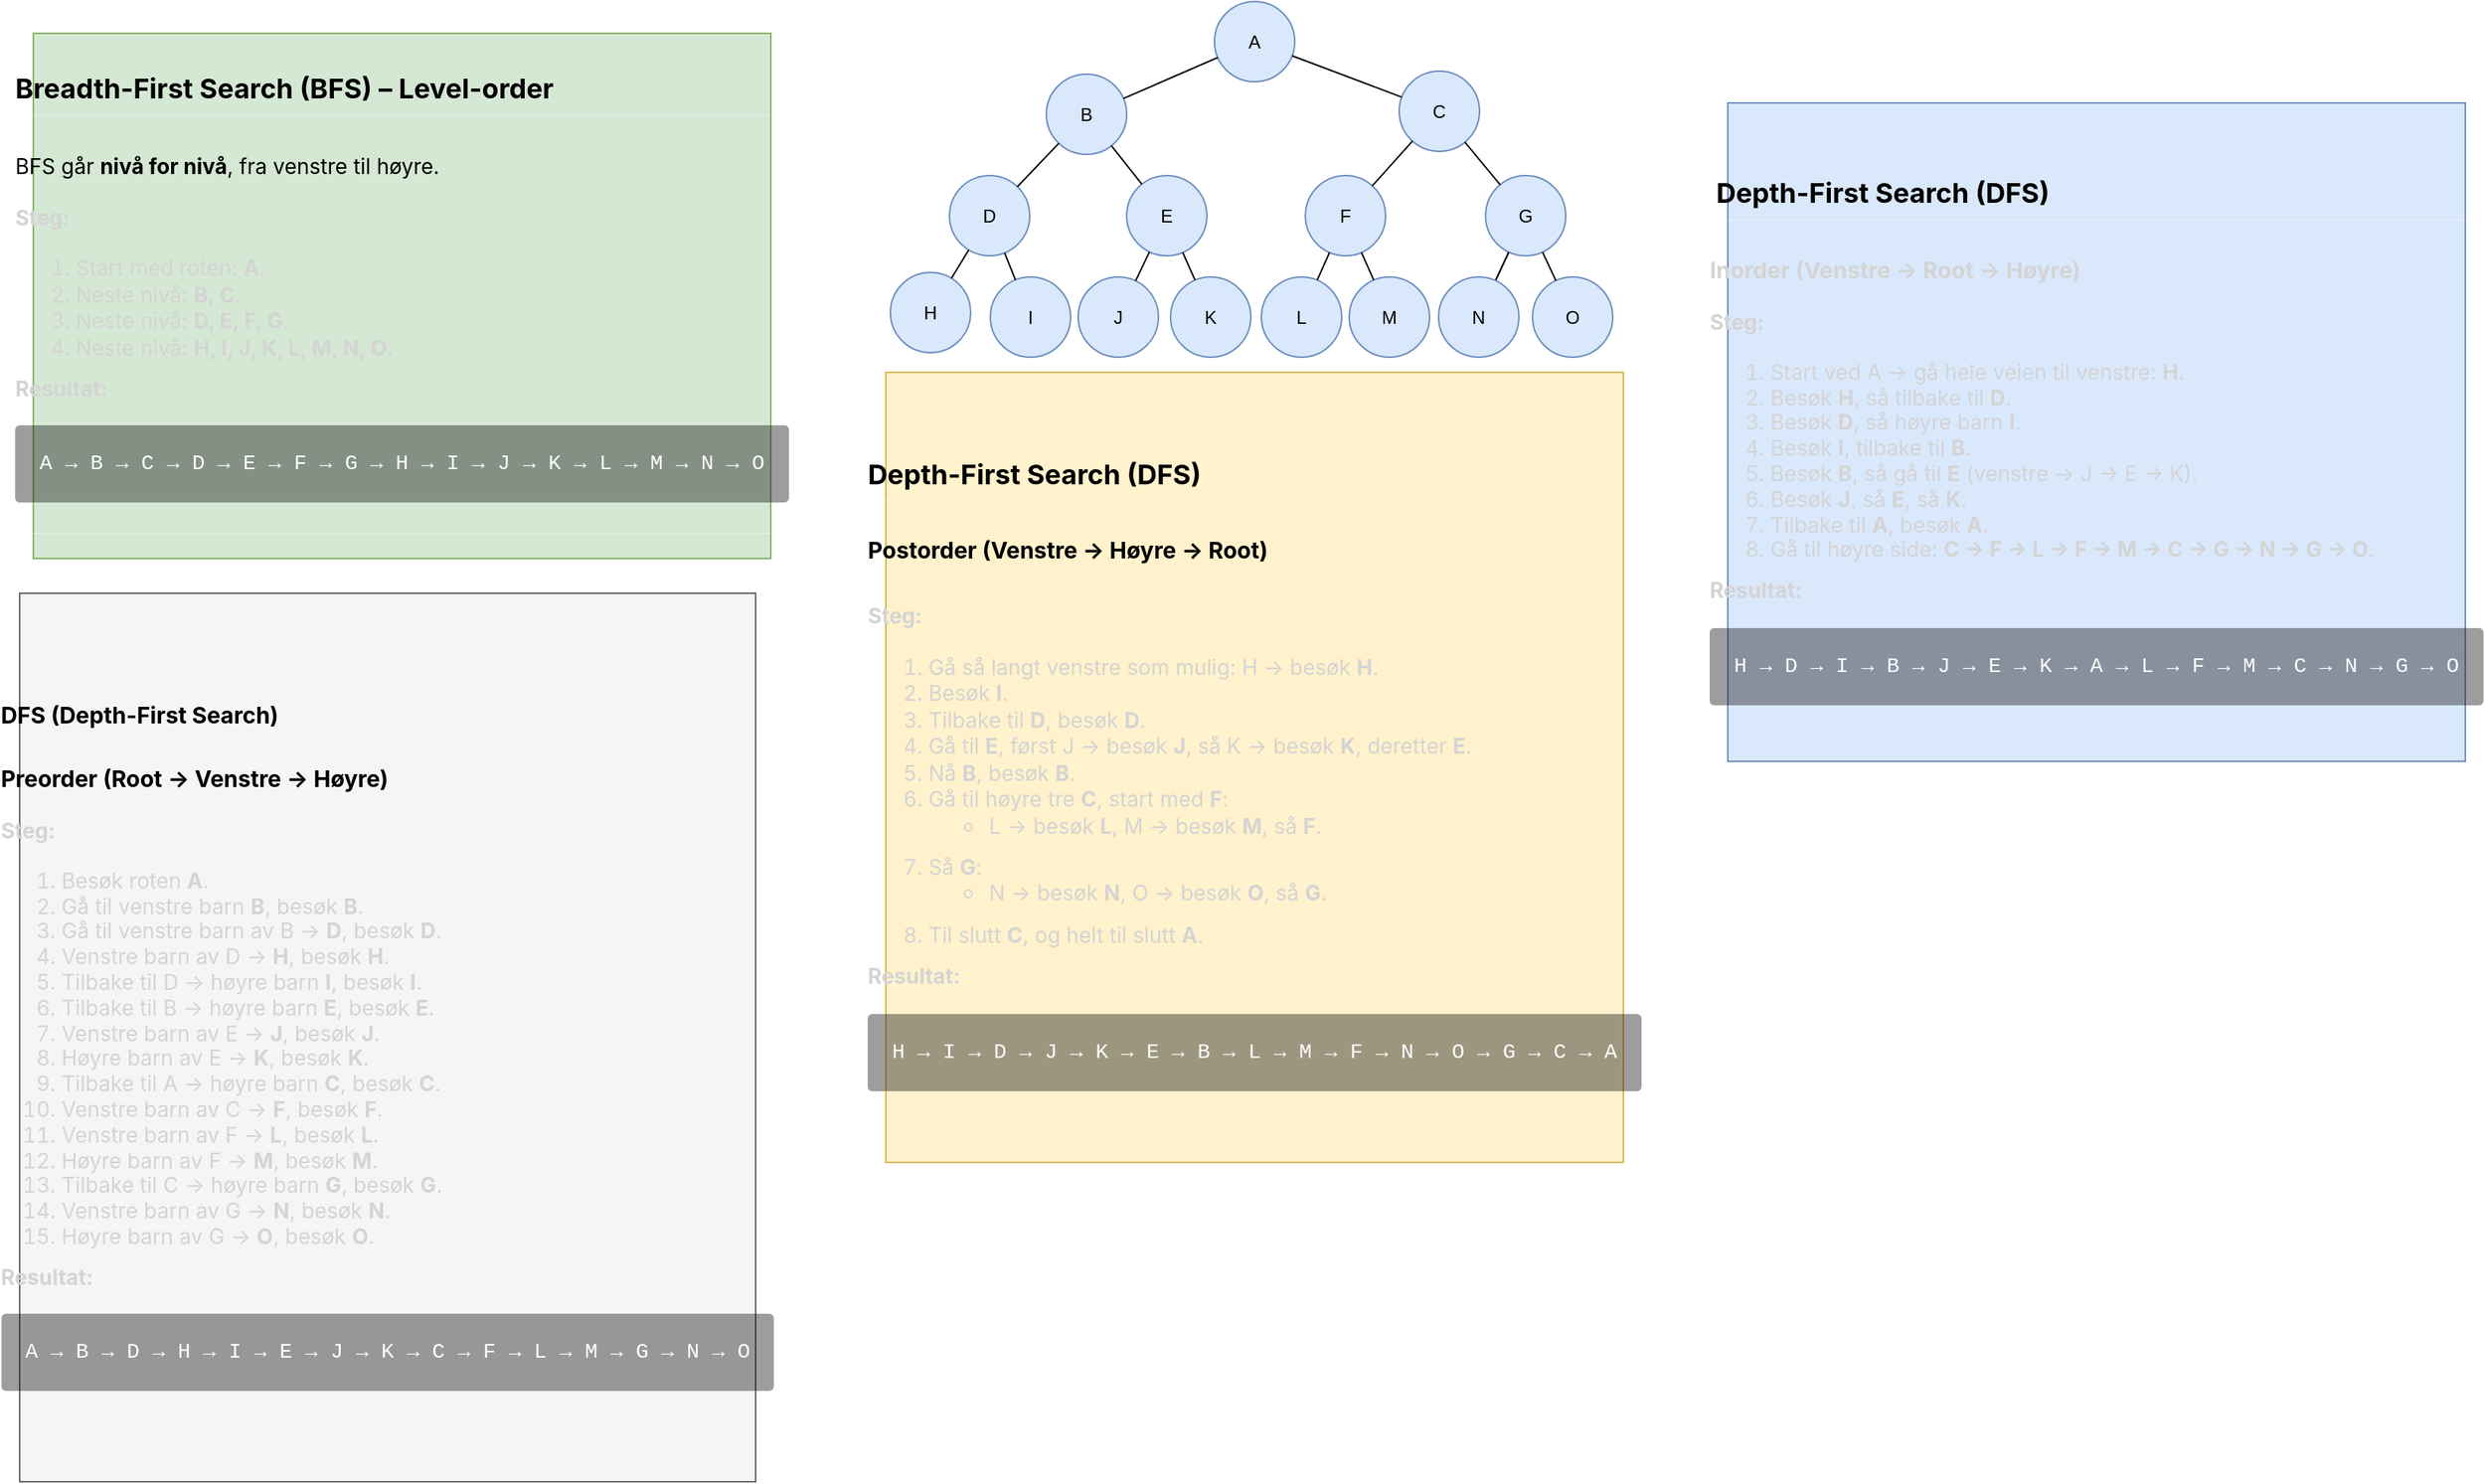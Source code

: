 <mxfile>
    <diagram id="UqWhgbem0Iok6J-DZykN" name="Tree">
        <mxGraphModel dx="1947" dy="1179" grid="0" gridSize="10" guides="1" tooltips="1" connect="1" arrows="1" fold="1" page="0" pageScale="1" pageWidth="850" pageHeight="1100" math="0" shadow="0">
            <root>
                <mxCell id="0"/>
                <mxCell id="1" parent="0"/>
                <mxCell id="2" value="A" style="ellipse;whiteSpace=wrap;html=1;aspect=fixed;fillColor=#dae8fc;strokeColor=#6c8ebf;" parent="1" vertex="1">
                    <mxGeometry x="189" y="-82" width="53" height="53" as="geometry"/>
                </mxCell>
                <mxCell id="3" value="B" style="ellipse;whiteSpace=wrap;html=1;aspect=fixed;fillColor=#dae8fc;strokeColor=#6c8ebf;" parent="1" vertex="1">
                    <mxGeometry x="78" y="-34" width="53" height="53" as="geometry"/>
                </mxCell>
                <mxCell id="4" value="C" style="ellipse;whiteSpace=wrap;html=1;aspect=fixed;fillColor=#dae8fc;strokeColor=#6c8ebf;" parent="1" vertex="1">
                    <mxGeometry x="311" y="-36" width="53" height="53" as="geometry"/>
                </mxCell>
                <mxCell id="5" value="D" style="ellipse;whiteSpace=wrap;html=1;aspect=fixed;fillColor=#dae8fc;strokeColor=#6c8ebf;" parent="1" vertex="1">
                    <mxGeometry x="14" y="33" width="53" height="53" as="geometry"/>
                </mxCell>
                <mxCell id="6" value="E" style="ellipse;whiteSpace=wrap;html=1;aspect=fixed;fillColor=#dae8fc;strokeColor=#6c8ebf;" parent="1" vertex="1">
                    <mxGeometry x="131" y="33" width="53" height="53" as="geometry"/>
                </mxCell>
                <mxCell id="7" value="F" style="ellipse;whiteSpace=wrap;html=1;aspect=fixed;fillColor=#dae8fc;strokeColor=#6c8ebf;" parent="1" vertex="1">
                    <mxGeometry x="249" y="33" width="53" height="53" as="geometry"/>
                </mxCell>
                <mxCell id="8" value="" style="endArrow=none;html=1;rounded=0;" parent="1" source="3" target="2" edge="1">
                    <mxGeometry width="50" height="50" relative="1" as="geometry">
                        <mxPoint x="91" y="358" as="sourcePoint"/>
                        <mxPoint x="141" y="308" as="targetPoint"/>
                    </mxGeometry>
                </mxCell>
                <mxCell id="9" value="" style="endArrow=none;html=1;rounded=0;" parent="1" source="5" target="3" edge="1">
                    <mxGeometry width="50" height="50" relative="1" as="geometry">
                        <mxPoint x="51" y="361" as="sourcePoint"/>
                        <mxPoint x="101" y="311" as="targetPoint"/>
                    </mxGeometry>
                </mxCell>
                <mxCell id="10" value="" style="endArrow=none;html=1;rounded=0;" parent="1" source="6" target="3" edge="1">
                    <mxGeometry width="50" height="50" relative="1" as="geometry">
                        <mxPoint x="51" y="361" as="sourcePoint"/>
                        <mxPoint x="101" y="311" as="targetPoint"/>
                    </mxGeometry>
                </mxCell>
                <mxCell id="11" value="" style="endArrow=none;html=1;rounded=0;" parent="1" source="4" target="2" edge="1">
                    <mxGeometry width="50" height="50" relative="1" as="geometry">
                        <mxPoint x="91" y="358" as="sourcePoint"/>
                        <mxPoint x="141" y="308" as="targetPoint"/>
                    </mxGeometry>
                </mxCell>
                <mxCell id="12" value="" style="endArrow=none;html=1;rounded=0;" parent="1" source="7" target="4" edge="1">
                    <mxGeometry width="50" height="50" relative="1" as="geometry">
                        <mxPoint x="252" y="149" as="sourcePoint"/>
                        <mxPoint x="184" y="308" as="targetPoint"/>
                    </mxGeometry>
                </mxCell>
                <mxCell id="13" value="G" style="ellipse;whiteSpace=wrap;html=1;aspect=fixed;fillColor=#dae8fc;strokeColor=#6c8ebf;" parent="1" vertex="1">
                    <mxGeometry x="368" y="33" width="53" height="53" as="geometry"/>
                </mxCell>
                <mxCell id="14" value="" style="endArrow=none;html=1;rounded=0;" parent="1" source="13" target="4" edge="1">
                    <mxGeometry width="50" height="50" relative="1" as="geometry">
                        <mxPoint x="284" y="119" as="sourcePoint"/>
                        <mxPoint x="295" y="89" as="targetPoint"/>
                    </mxGeometry>
                </mxCell>
                <mxCell id="15" value="H" style="ellipse;whiteSpace=wrap;html=1;aspect=fixed;fillColor=#dae8fc;strokeColor=#6c8ebf;" parent="1" vertex="1">
                    <mxGeometry x="-25" y="97" width="53" height="53" as="geometry"/>
                </mxCell>
                <mxCell id="17" value="I" style="ellipse;whiteSpace=wrap;html=1;aspect=fixed;fillColor=#dae8fc;strokeColor=#6c8ebf;" parent="1" vertex="1">
                    <mxGeometry x="41" y="100" width="53" height="53" as="geometry"/>
                </mxCell>
                <mxCell id="19" value="" style="endArrow=none;html=1;" parent="1" source="15" target="5" edge="1">
                    <mxGeometry width="50" height="50" relative="1" as="geometry">
                        <mxPoint x="134" y="209" as="sourcePoint"/>
                        <mxPoint x="184" y="159" as="targetPoint"/>
                    </mxGeometry>
                </mxCell>
                <mxCell id="20" value="J" style="ellipse;whiteSpace=wrap;html=1;aspect=fixed;fillColor=#dae8fc;strokeColor=#6c8ebf;" parent="1" vertex="1">
                    <mxGeometry x="99" y="100" width="53" height="53" as="geometry"/>
                </mxCell>
                <mxCell id="21" value="K" style="ellipse;whiteSpace=wrap;html=1;aspect=fixed;fillColor=#dae8fc;strokeColor=#6c8ebf;" parent="1" vertex="1">
                    <mxGeometry x="160" y="100" width="53" height="53" as="geometry"/>
                </mxCell>
                <mxCell id="22" value="L" style="ellipse;whiteSpace=wrap;html=1;aspect=fixed;fillColor=#dae8fc;strokeColor=#6c8ebf;" parent="1" vertex="1">
                    <mxGeometry x="220" y="100" width="53" height="53" as="geometry"/>
                </mxCell>
                <mxCell id="23" value="M" style="ellipse;whiteSpace=wrap;html=1;aspect=fixed;fillColor=#dae8fc;strokeColor=#6c8ebf;" parent="1" vertex="1">
                    <mxGeometry x="278" y="100" width="53" height="53" as="geometry"/>
                </mxCell>
                <mxCell id="25" value="O" style="ellipse;whiteSpace=wrap;html=1;aspect=fixed;fillColor=#dae8fc;strokeColor=#6c8ebf;" parent="1" vertex="1">
                    <mxGeometry x="399" y="100" width="53" height="53" as="geometry"/>
                </mxCell>
                <mxCell id="26" value="" style="endArrow=none;html=1;" parent="1" source="20" target="6" edge="1">
                    <mxGeometry width="50" height="50" relative="1" as="geometry">
                        <mxPoint x="134" y="209" as="sourcePoint"/>
                        <mxPoint x="184" y="159" as="targetPoint"/>
                    </mxGeometry>
                </mxCell>
                <mxCell id="29" value="" style="endArrow=none;html=1;" parent="1" source="17" target="5" edge="1">
                    <mxGeometry width="50" height="50" relative="1" as="geometry">
                        <mxPoint x="134" y="209" as="sourcePoint"/>
                        <mxPoint x="184" y="159" as="targetPoint"/>
                    </mxGeometry>
                </mxCell>
                <mxCell id="30" value="" style="endArrow=none;html=1;" parent="1" source="21" target="6" edge="1">
                    <mxGeometry width="50" height="50" relative="1" as="geometry">
                        <mxPoint x="134" y="209" as="sourcePoint"/>
                        <mxPoint x="184" y="159" as="targetPoint"/>
                    </mxGeometry>
                </mxCell>
                <mxCell id="31" value="" style="endArrow=none;html=1;" parent="1" source="22" target="7" edge="1">
                    <mxGeometry width="50" height="50" relative="1" as="geometry">
                        <mxPoint x="134" y="209" as="sourcePoint"/>
                        <mxPoint x="184" y="159" as="targetPoint"/>
                    </mxGeometry>
                </mxCell>
                <mxCell id="32" value="" style="endArrow=none;html=1;" parent="1" source="23" target="7" edge="1">
                    <mxGeometry width="50" height="50" relative="1" as="geometry">
                        <mxPoint x="134" y="209" as="sourcePoint"/>
                        <mxPoint x="184" y="159" as="targetPoint"/>
                    </mxGeometry>
                </mxCell>
                <mxCell id="33" value="" style="endArrow=none;html=1;" parent="1" source="24" target="13" edge="1">
                    <mxGeometry width="50" height="50" relative="1" as="geometry">
                        <mxPoint x="134" y="209" as="sourcePoint"/>
                        <mxPoint x="184" y="159" as="targetPoint"/>
                    </mxGeometry>
                </mxCell>
                <mxCell id="34" value="" style="endArrow=none;html=1;" parent="1" source="24" target="13" edge="1">
                    <mxGeometry width="50" height="50" relative="1" as="geometry">
                        <mxPoint x="134" y="209" as="sourcePoint"/>
                        <mxPoint x="184" y="159" as="targetPoint"/>
                    </mxGeometry>
                </mxCell>
                <mxCell id="36" value="&lt;h3 style=&quot;margin-top: 24px; margin-bottom: 16px; line-height: 1.25; font-size: 1.25em; position: relative; font-family: -apple-system, BlinkMacSystemFont, &amp;quot;Segoe WPC&amp;quot;, &amp;quot;Segoe UI&amp;quot;, system-ui, Ubuntu, &amp;quot;Droid Sans&amp;quot;, sans-serif; text-align: start;&quot; id=&quot;preorder-root-%E2%86%92-venstre-%E2%86%92-h%C3%B8yre&quot; dir=&quot;auto&quot; class=&quot;code-line&quot; data-line=&quot;21&quot;&gt;&lt;font style=&quot;color: rgb(0, 0, 0);&quot;&gt;DFS (Depth-First Search)&lt;/font&gt;&lt;/h3&gt;&lt;h3 style=&quot;margin-top: 24px; margin-bottom: 16px; line-height: 1.25; font-size: 1.25em; position: relative; font-family: -apple-system, BlinkMacSystemFont, &amp;quot;Segoe WPC&amp;quot;, &amp;quot;Segoe UI&amp;quot;, system-ui, Ubuntu, &amp;quot;Droid Sans&amp;quot;, sans-serif; text-align: start;&quot; id=&quot;preorder-root-%E2%86%92-venstre-%E2%86%92-h%C3%B8yre&quot; dir=&quot;auto&quot; class=&quot;code-line&quot; data-line=&quot;21&quot;&gt;&lt;font style=&quot;color: rgb(0, 0, 0);&quot;&gt;Preorder (Root → Venstre → Høyre)&lt;/font&gt;&lt;/h3&gt;&lt;p style=&quot;margin-top: 0px; margin-bottom: 16px; position: relative; color: rgb(212, 212, 212); font-family: -apple-system, BlinkMacSystemFont, &amp;quot;Segoe WPC&amp;quot;, &amp;quot;Segoe UI&amp;quot;, system-ui, Ubuntu, &amp;quot;Droid Sans&amp;quot;, sans-serif; font-size: 14px; text-align: start;&quot; dir=&quot;auto&quot; class=&quot;code-line&quot; data-line=&quot;23&quot;&gt;&lt;strong&gt;Steg:&lt;/strong&gt;&lt;/p&gt;&lt;ol style=&quot;margin-top: 0px; margin-bottom: 0.7em; position: relative; color: rgb(212, 212, 212); font-family: -apple-system, BlinkMacSystemFont, &amp;quot;Segoe WPC&amp;quot;, &amp;quot;Segoe UI&amp;quot;, system-ui, Ubuntu, &amp;quot;Droid Sans&amp;quot;, sans-serif; font-size: 14px; text-align: start;&quot; dir=&quot;auto&quot; class=&quot;code-line&quot; data-line=&quot;24&quot;&gt;&lt;li style=&quot;position: relative;&quot; dir=&quot;auto&quot; class=&quot;code-line&quot; data-line=&quot;24&quot;&gt;Besøk roten&amp;nbsp;&lt;strong&gt;A&lt;/strong&gt;.&lt;/li&gt;&lt;li style=&quot;position: relative;&quot; dir=&quot;auto&quot; class=&quot;code-line&quot; data-line=&quot;25&quot;&gt;Gå til venstre barn&amp;nbsp;&lt;strong&gt;B&lt;/strong&gt;, besøk&amp;nbsp;&lt;strong&gt;B&lt;/strong&gt;.&lt;/li&gt;&lt;li style=&quot;position: relative;&quot; dir=&quot;auto&quot; class=&quot;code-line&quot; data-line=&quot;26&quot;&gt;Gå til venstre barn av B →&amp;nbsp;&lt;strong&gt;D&lt;/strong&gt;, besøk&amp;nbsp;&lt;strong&gt;D&lt;/strong&gt;.&lt;/li&gt;&lt;li style=&quot;position: relative;&quot; dir=&quot;auto&quot; class=&quot;code-line&quot; data-line=&quot;27&quot;&gt;Venstre barn av D →&amp;nbsp;&lt;strong&gt;H&lt;/strong&gt;, besøk&amp;nbsp;&lt;strong&gt;H&lt;/strong&gt;.&lt;/li&gt;&lt;li style=&quot;position: relative;&quot; dir=&quot;auto&quot; class=&quot;code-line&quot; data-line=&quot;28&quot;&gt;Tilbake til D → høyre barn&amp;nbsp;&lt;strong&gt;I&lt;/strong&gt;, besøk&amp;nbsp;&lt;strong&gt;I&lt;/strong&gt;.&lt;/li&gt;&lt;li style=&quot;position: relative;&quot; dir=&quot;auto&quot; class=&quot;code-line&quot; data-line=&quot;29&quot;&gt;Tilbake til B → høyre barn&amp;nbsp;&lt;strong&gt;E&lt;/strong&gt;, besøk&amp;nbsp;&lt;strong&gt;E&lt;/strong&gt;.&lt;/li&gt;&lt;li style=&quot;position: relative;&quot; dir=&quot;auto&quot; class=&quot;code-line&quot; data-line=&quot;30&quot;&gt;Venstre barn av E →&amp;nbsp;&lt;strong&gt;J&lt;/strong&gt;, besøk&amp;nbsp;&lt;strong&gt;J&lt;/strong&gt;.&lt;/li&gt;&lt;li style=&quot;position: relative;&quot; dir=&quot;auto&quot; class=&quot;code-line&quot; data-line=&quot;31&quot;&gt;Høyre barn av E →&amp;nbsp;&lt;strong&gt;K&lt;/strong&gt;, besøk&amp;nbsp;&lt;strong&gt;K&lt;/strong&gt;.&lt;/li&gt;&lt;li style=&quot;position: relative;&quot; dir=&quot;auto&quot; class=&quot;code-line&quot; data-line=&quot;32&quot;&gt;Tilbake til A → høyre barn&amp;nbsp;&lt;strong&gt;C&lt;/strong&gt;, besøk&amp;nbsp;&lt;strong&gt;C&lt;/strong&gt;.&lt;/li&gt;&lt;li style=&quot;position: relative;&quot; dir=&quot;auto&quot; class=&quot;code-line&quot; data-line=&quot;33&quot;&gt;Venstre barn av C →&amp;nbsp;&lt;strong&gt;F&lt;/strong&gt;, besøk&amp;nbsp;&lt;strong&gt;F&lt;/strong&gt;.&lt;/li&gt;&lt;li style=&quot;position: relative;&quot; dir=&quot;auto&quot; class=&quot;code-line&quot; data-line=&quot;34&quot;&gt;Venstre barn av F →&amp;nbsp;&lt;strong&gt;L&lt;/strong&gt;, besøk&amp;nbsp;&lt;strong&gt;L&lt;/strong&gt;.&lt;/li&gt;&lt;li style=&quot;position: relative;&quot; dir=&quot;auto&quot; class=&quot;code-line&quot; data-line=&quot;35&quot;&gt;Høyre barn av F →&amp;nbsp;&lt;strong&gt;M&lt;/strong&gt;, besøk&amp;nbsp;&lt;strong&gt;M&lt;/strong&gt;.&lt;/li&gt;&lt;li style=&quot;position: relative;&quot; dir=&quot;auto&quot; class=&quot;code-line&quot; data-line=&quot;36&quot;&gt;Tilbake til C → høyre barn&amp;nbsp;&lt;strong&gt;G&lt;/strong&gt;, besøk&amp;nbsp;&lt;strong&gt;G&lt;/strong&gt;.&lt;/li&gt;&lt;li style=&quot;position: relative;&quot; dir=&quot;auto&quot; class=&quot;code-line&quot; data-line=&quot;37&quot;&gt;Venstre barn av G →&amp;nbsp;&lt;strong&gt;N&lt;/strong&gt;, besøk&amp;nbsp;&lt;strong&gt;N&lt;/strong&gt;.&lt;/li&gt;&lt;li style=&quot;position: relative;&quot; dir=&quot;auto&quot; class=&quot;code-line&quot; data-line=&quot;38&quot;&gt;Høyre barn av G →&amp;nbsp;&lt;strong&gt;O&lt;/strong&gt;, besøk&amp;nbsp;&lt;strong&gt;O&lt;/strong&gt;.&lt;/li&gt;&lt;/ol&gt;&lt;div style=&quot;text-align: left;&quot;&gt;&lt;p style=&quot;margin-top: 0px; margin-bottom: 16px; position: relative; color: rgb(212, 212, 212); font-family: -apple-system, BlinkMacSystemFont, &amp;quot;Segoe WPC&amp;quot;, &amp;quot;Segoe UI&amp;quot;, system-ui, Ubuntu, &amp;quot;Droid Sans&amp;quot;, sans-serif; font-size: 14px;&quot; dir=&quot;auto&quot; class=&quot;code-line&quot; data-line=&quot;40&quot;&gt;&lt;strong&gt;Resultat:&lt;/strong&gt;&lt;/p&gt;&lt;pre style=&quot;margin-top: 0px; background-color: rgba(10, 10, 10, 0.4); border-color: rgb(212, 212, 212); border-style: none; border-width: 0px; border-image: none 100% / 1 / 0 stretch; padding: 16px; border-radius: 3px; overflow: auto; text-wrap-mode: wrap; font-size: 14px;&quot;&gt;&lt;code style=&quot;font-family: Consolas, &amp;quot;Courier New&amp;quot;, monospace; background-image: none; background-position: initial; background-size: initial; background-repeat: initial; background-attachment: initial; background-origin: initial; background-clip: initial; font-size: 1em; line-height: 1.357em; display: inline-block; tab-size: 4; position: relative;&quot; dir=&quot;auto&quot; class=&quot;code-line&quot; data-line=&quot;41&quot;&gt;&lt;font style=&quot;color: rgb(255, 255, 255);&quot;&gt;A → B → D → H → I → E → J → K → C → F → L → M → G → N → O&lt;/font&gt;&lt;/code&gt;&lt;/pre&gt;&lt;/div&gt;" style="text;html=1;align=center;verticalAlign=middle;whiteSpace=wrap;rounded=0;fillColor=#f5f5f5;fontColor=#333333;strokeColor=#666666;" parent="1" vertex="1">
                    <mxGeometry x="-600" y="309" width="486" height="587" as="geometry"/>
                </mxCell>
                <mxCell id="37" value="&lt;h2 style=&quot;margin-top: 24px; margin-bottom: 16px; line-height: 1.25; padding-bottom: 0.3em; border-bottom: 1px solid rgba(255, 255, 255, 0.18); border-top-color: rgba(255, 255, 255, 0.18); border-right-color: rgba(255, 255, 255, 0.18); border-left-color: rgba(255, 255, 255, 0.18); position: relative; font-family: -apple-system, BlinkMacSystemFont, &amp;quot;Segoe WPC&amp;quot;, &amp;quot;Segoe UI&amp;quot;, system-ui, Ubuntu, &amp;quot;Droid Sans&amp;quot;, sans-serif; text-align: start;&quot; id=&quot;1-depth-first-search-dfs&quot; dir=&quot;auto&quot; class=&quot;code-line&quot; data-line=&quot;17&quot;&gt;&lt;font&gt;&amp;nbsp;Depth-First Search (DFS)&lt;/font&gt;&lt;/h2&gt;&lt;h3 style=&quot;margin-top: 24px; margin-bottom: 16px; line-height: 1.25; font-size: 1.25em; position: relative; font-family: -apple-system, BlinkMacSystemFont, &amp;quot;Segoe WPC&amp;quot;, &amp;quot;Segoe UI&amp;quot;, system-ui, Ubuntu, &amp;quot;Droid Sans&amp;quot;, sans-serif; text-align: start; color: rgb(212, 212, 212);&quot; id=&quot;inorder-venstre-%E2%86%92-root-%E2%86%92-h%C3%B8yre&quot; dir=&quot;auto&quot; class=&quot;code-line&quot; data-line=&quot;47&quot;&gt;&lt;font&gt;Inorder (Venstre → Root → Høyre)&lt;/font&gt;&lt;/h3&gt;&lt;p style=&quot;margin-top: 0px; margin-bottom: 16px; position: relative; color: rgb(212, 212, 212); font-family: -apple-system, BlinkMacSystemFont, &amp;quot;Segoe WPC&amp;quot;, &amp;quot;Segoe UI&amp;quot;, system-ui, Ubuntu, &amp;quot;Droid Sans&amp;quot;, sans-serif; font-size: 14px; text-align: start;&quot; dir=&quot;auto&quot; class=&quot;code-line&quot; data-line=&quot;49&quot;&gt;&lt;strong&gt;Steg:&lt;/strong&gt;&lt;/p&gt;&lt;ol style=&quot;margin-top: 0px; margin-bottom: 0.7em; position: relative; color: rgb(212, 212, 212); font-family: -apple-system, BlinkMacSystemFont, &amp;quot;Segoe WPC&amp;quot;, &amp;quot;Segoe UI&amp;quot;, system-ui, Ubuntu, &amp;quot;Droid Sans&amp;quot;, sans-serif; font-size: 14px; text-align: start;&quot; dir=&quot;auto&quot; class=&quot;code-line&quot; data-line=&quot;50&quot;&gt;&lt;li style=&quot;position: relative;&quot; dir=&quot;auto&quot; class=&quot;code-line&quot; data-line=&quot;50&quot;&gt;Start ved A → gå hele veien til venstre:&amp;nbsp;&lt;strong&gt;H&lt;/strong&gt;.&lt;/li&gt;&lt;li style=&quot;position: relative;&quot; dir=&quot;auto&quot; class=&quot;code-line&quot; data-line=&quot;51&quot;&gt;Besøk&amp;nbsp;&lt;strong&gt;H&lt;/strong&gt;, så tilbake til&amp;nbsp;&lt;strong&gt;D&lt;/strong&gt;.&lt;/li&gt;&lt;li style=&quot;position: relative;&quot; dir=&quot;auto&quot; class=&quot;code-line&quot; data-line=&quot;52&quot;&gt;Besøk&amp;nbsp;&lt;strong&gt;D&lt;/strong&gt;, så høyre barn&amp;nbsp;&lt;strong&gt;I&lt;/strong&gt;.&lt;/li&gt;&lt;li style=&quot;position: relative;&quot; dir=&quot;auto&quot; class=&quot;code-line&quot; data-line=&quot;53&quot;&gt;Besøk&amp;nbsp;&lt;strong&gt;I&lt;/strong&gt;, tilbake til&amp;nbsp;&lt;strong&gt;B&lt;/strong&gt;.&lt;/li&gt;&lt;li style=&quot;position: relative;&quot; dir=&quot;auto&quot; class=&quot;code-line&quot; data-line=&quot;54&quot;&gt;Besøk&amp;nbsp;&lt;strong&gt;B&lt;/strong&gt;, så gå til&amp;nbsp;&lt;strong&gt;E&lt;/strong&gt;&amp;nbsp;(venstre → J → E → K).&lt;/li&gt;&lt;li style=&quot;position: relative;&quot; dir=&quot;auto&quot; class=&quot;code-line&quot; data-line=&quot;55&quot;&gt;Besøk&amp;nbsp;&lt;strong&gt;J&lt;/strong&gt;, så&amp;nbsp;&lt;strong&gt;E&lt;/strong&gt;, så&amp;nbsp;&lt;strong&gt;K&lt;/strong&gt;.&lt;/li&gt;&lt;li style=&quot;position: relative;&quot; dir=&quot;auto&quot; class=&quot;code-line&quot; data-line=&quot;56&quot;&gt;Tilbake til&amp;nbsp;&lt;strong&gt;A&lt;/strong&gt;, besøk&amp;nbsp;&lt;strong&gt;A&lt;/strong&gt;.&lt;/li&gt;&lt;li style=&quot;position: relative;&quot; dir=&quot;auto&quot; class=&quot;code-line&quot; data-line=&quot;57&quot;&gt;Gå til høyre side:&amp;nbsp;&lt;strong&gt;C → F → L → F → M → C → G → N → G → O&lt;/strong&gt;.&lt;/li&gt;&lt;/ol&gt;&lt;p style=&quot;margin-top: 0px; margin-bottom: 16px; position: relative; color: rgb(212, 212, 212); font-family: -apple-system, BlinkMacSystemFont, &amp;quot;Segoe WPC&amp;quot;, &amp;quot;Segoe UI&amp;quot;, system-ui, Ubuntu, &amp;quot;Droid Sans&amp;quot;, sans-serif; font-size: 14px; text-align: start;&quot; dir=&quot;auto&quot; class=&quot;code-line&quot; data-line=&quot;59&quot;&gt;&lt;strong&gt;Resultat:&lt;/strong&gt;&lt;/p&gt;&lt;pre style=&quot;margin-top: 0px; background-color: rgba(10, 10, 10, 0.4); border-color: rgb(212, 212, 212); border-style: none; border-width: 0px; border-image: none 100% / 1 / 0 stretch; padding: 16px; border-radius: 3px; overflow: auto; text-wrap-mode: wrap; font-size: 14px; text-align: start;&quot;&gt;&lt;code style=&quot;font-family: Consolas, &amp;quot;Courier New&amp;quot;, monospace; background-image: none; background-position: initial; background-size: initial; background-repeat: initial; background-attachment: initial; background-origin: initial; background-clip: initial; font-size: 1em; line-height: 1.357em; display: inline-block; tab-size: 4; position: relative;&quot; dir=&quot;auto&quot; class=&quot;code-line&quot; data-line=&quot;60&quot;&gt;&lt;font style=&quot;color: rgb(255, 255, 255);&quot;&gt;H → D → I → B → J → E → K → A → L → F → M → C → N → G → O&lt;/font&gt;&lt;/code&gt;&lt;/pre&gt;" style="text;html=1;align=center;verticalAlign=middle;whiteSpace=wrap;rounded=0;fillColor=#dae8fc;strokeColor=#6c8ebf;" parent="1" vertex="1">
                    <mxGeometry x="528" y="-15" width="487" height="435" as="geometry"/>
                </mxCell>
                <mxCell id="38" value="&lt;h2 style=&quot;margin-top: 24px; margin-bottom: 16px; line-height: 1.25; padding-bottom: 0.3em; border-bottom: 1px solid rgba(255, 255, 255, 0.18); border-top-color: rgba(255, 255, 255, 0.18); border-right-color: rgba(255, 255, 255, 0.18); border-left-color: rgba(255, 255, 255, 0.18); position: relative; font-family: -apple-system, BlinkMacSystemFont, &amp;quot;Segoe WPC&amp;quot;, &amp;quot;Segoe UI&amp;quot;, system-ui, Ubuntu, &amp;quot;Droid Sans&amp;quot;, sans-serif; text-align: start;&quot; id=&quot;1-depth-first-search-dfs&quot; dir=&quot;auto&quot; class=&quot;code-line&quot; data-line=&quot;17&quot;&gt;&lt;font&gt;Depth-First Search (DFS)&lt;/font&gt;&lt;/h2&gt;&lt;h3 style=&quot;margin-top: 24px; margin-bottom: 16px; line-height: 1.25; font-size: 1.25em; position: relative; font-family: -apple-system, BlinkMacSystemFont, &amp;quot;Segoe WPC&amp;quot;, &amp;quot;Segoe UI&amp;quot;, system-ui, Ubuntu, &amp;quot;Droid Sans&amp;quot;, sans-serif; text-align: start;&quot; id=&quot;postorder-venstre-%E2%86%92-h%C3%B8yre-%E2%86%92-root&quot; dir=&quot;auto&quot; class=&quot;code-line&quot; data-line=&quot;66&quot;&gt;&lt;font style=&quot;color: rgb(0, 0, 0);&quot;&gt;Postorder (Venstre → Høyre → Root)&lt;/font&gt;&lt;/h3&gt;&lt;h3 style=&quot;margin-top: 24px; margin-bottom: 16px; line-height: 1.25; font-size: 1.25em; position: relative; font-family: -apple-system, BlinkMacSystemFont, &amp;quot;Segoe WPC&amp;quot;, &amp;quot;Segoe UI&amp;quot;, system-ui, Ubuntu, &amp;quot;Droid Sans&amp;quot;, sans-serif; text-align: start;&quot; id=&quot;inorder-venstre-%E2%86%92-root-%E2%86%92-h%C3%B8yre&quot; dir=&quot;auto&quot; class=&quot;code-line&quot; data-line=&quot;47&quot;&gt;&lt;p style=&quot;color: rgb(212, 212, 212); margin-top: 0px; margin-bottom: 16px; position: relative; font-size: 14px; font-weight: 400;&quot; dir=&quot;auto&quot; class=&quot;code-line&quot; data-line=&quot;68&quot;&gt;&lt;strong&gt;Steg:&lt;/strong&gt;&lt;/p&gt;&lt;ol style=&quot;color: rgb(212, 212, 212); margin-top: 0px; margin-bottom: 0.7em; position: relative; font-size: 14px; font-weight: 400;&quot; dir=&quot;auto&quot; class=&quot;code-line&quot; data-line=&quot;69&quot;&gt;&lt;li style=&quot;position: relative;&quot; dir=&quot;auto&quot; class=&quot;code-line&quot; data-line=&quot;69&quot;&gt;Gå så langt venstre som mulig: H → besøk&amp;nbsp;&lt;strong&gt;H&lt;/strong&gt;.&lt;/li&gt;&lt;li style=&quot;position: relative;&quot; dir=&quot;auto&quot; class=&quot;code-line&quot; data-line=&quot;70&quot;&gt;Besøk&amp;nbsp;&lt;strong&gt;I&lt;/strong&gt;.&lt;/li&gt;&lt;li style=&quot;position: relative;&quot; dir=&quot;auto&quot; class=&quot;code-line&quot; data-line=&quot;71&quot;&gt;Tilbake til&amp;nbsp;&lt;strong&gt;D&lt;/strong&gt;, besøk&amp;nbsp;&lt;strong&gt;D&lt;/strong&gt;.&lt;/li&gt;&lt;li style=&quot;position: relative;&quot; dir=&quot;auto&quot; class=&quot;code-line&quot; data-line=&quot;72&quot;&gt;Gå til&amp;nbsp;&lt;strong&gt;E&lt;/strong&gt;, først J → besøk&amp;nbsp;&lt;strong&gt;J&lt;/strong&gt;, så K → besøk&amp;nbsp;&lt;strong&gt;K&lt;/strong&gt;, deretter&amp;nbsp;&lt;strong&gt;E&lt;/strong&gt;.&lt;/li&gt;&lt;li style=&quot;position: relative;&quot; dir=&quot;auto&quot; class=&quot;code-line&quot; data-line=&quot;73&quot;&gt;Nå&amp;nbsp;&lt;strong&gt;B&lt;/strong&gt;, besøk&amp;nbsp;&lt;strong&gt;B&lt;/strong&gt;.&lt;/li&gt;&lt;li style=&quot;position: relative;&quot; dir=&quot;auto&quot; class=&quot;code-line&quot; data-line=&quot;74&quot;&gt;Gå til høyre tre&amp;nbsp;&lt;strong&gt;C&lt;/strong&gt;, start med&amp;nbsp;&lt;strong&gt;F&lt;/strong&gt;:&lt;ul style=&quot;margin-top: 0px; margin-bottom: 0.7em; position: relative;&quot; dir=&quot;auto&quot; class=&quot;code-line&quot; data-line=&quot;75&quot;&gt;&lt;li style=&quot;position: relative;&quot; dir=&quot;auto&quot; class=&quot;code-line&quot; data-line=&quot;75&quot;&gt;L → besøk&amp;nbsp;&lt;strong&gt;L&lt;/strong&gt;, M → besøk&amp;nbsp;&lt;strong&gt;M&lt;/strong&gt;, så&amp;nbsp;&lt;strong&gt;F&lt;/strong&gt;.&lt;/li&gt;&lt;/ul&gt;&lt;/li&gt;&lt;li style=&quot;position: relative;&quot; dir=&quot;auto&quot; class=&quot;code-line&quot; data-line=&quot;76&quot;&gt;Så&amp;nbsp;&lt;strong&gt;G&lt;/strong&gt;:&lt;ul style=&quot;margin-top: 0px; margin-bottom: 0.7em; position: relative;&quot; dir=&quot;auto&quot; class=&quot;code-line&quot; data-line=&quot;77&quot;&gt;&lt;li style=&quot;position: relative;&quot; dir=&quot;auto&quot; class=&quot;code-line&quot; data-line=&quot;77&quot;&gt;N → besøk&amp;nbsp;&lt;strong&gt;N&lt;/strong&gt;, O → besøk&amp;nbsp;&lt;strong&gt;O&lt;/strong&gt;, så&amp;nbsp;&lt;strong&gt;G&lt;/strong&gt;.&lt;/li&gt;&lt;/ul&gt;&lt;/li&gt;&lt;li style=&quot;position: relative;&quot; dir=&quot;auto&quot; class=&quot;code-line&quot; data-line=&quot;78&quot;&gt;Til slutt&amp;nbsp;&lt;strong&gt;C&lt;/strong&gt;, og helt til slutt&amp;nbsp;&lt;strong&gt;A&lt;/strong&gt;.&lt;/li&gt;&lt;/ol&gt;&lt;p style=&quot;color: rgb(212, 212, 212); margin-top: 0px; margin-bottom: 16px; position: relative; font-size: 14px; font-weight: 400;&quot; dir=&quot;auto&quot; class=&quot;code-line&quot; data-line=&quot;80&quot;&gt;&lt;strong&gt;Resultat:&lt;/strong&gt;&lt;/p&gt;&lt;pre style=&quot;margin-top: 0px; background-color: rgba(10, 10, 10, 0.4); border-color: rgb(212, 212, 212); border-style: none; border-width: 0px; border-image: none 100% / 1 / 0 stretch; padding: 16px; border-radius: 3px; overflow: auto; text-wrap-mode: wrap; font-size: 14px; font-weight: 400;&quot;&gt;&lt;code style=&quot;font-family: Consolas, &amp;quot;Courier New&amp;quot;, monospace; background-image: none; background-position: initial; background-size: initial; background-repeat: initial; background-attachment: initial; background-origin: initial; background-clip: initial; font-size: 1em; line-height: 1.357em; display: inline-block; tab-size: 4; position: relative;&quot; dir=&quot;auto&quot; class=&quot;code-line&quot; data-line=&quot;81&quot;&gt;&lt;font style=&quot;color: rgb(255, 255, 255);&quot;&gt;H → I → D → J → K → E → B → L → M → F → N → O → G → C → A&lt;/font&gt;&lt;/code&gt;&lt;/pre&gt;&lt;/h3&gt;" style="text;html=1;align=center;verticalAlign=middle;whiteSpace=wrap;rounded=0;fillColor=#fff2cc;strokeColor=#d6b656;" parent="1" vertex="1">
                    <mxGeometry x="-28" y="163" width="487" height="522" as="geometry"/>
                </mxCell>
                <mxCell id="39" value="&lt;h2 style=&quot;margin-top: 24px; margin-bottom: 16px; line-height: 1.25; padding-bottom: 0.3em; border-bottom: 1px solid rgba(255, 255, 255, 0.18); border-top-color: rgba(255, 255, 255, 0.18); border-right-color: rgba(255, 255, 255, 0.18); border-left-color: rgba(255, 255, 255, 0.18); position: relative; font-family: -apple-system, BlinkMacSystemFont, &amp;quot;Segoe WPC&amp;quot;, &amp;quot;Segoe UI&amp;quot;, system-ui, Ubuntu, &amp;quot;Droid Sans&amp;quot;, sans-serif; text-align: start;&quot; id=&quot;2-breadth-first-search-bfs-%E2%80%93-level-order&quot; dir=&quot;auto&quot; class=&quot;code-line&quot; data-line=&quot;87&quot;&gt;&lt;font style=&quot;color: rgb(0, 0, 0);&quot;&gt;Breadth-First Search (BFS) – Level-order&lt;/font&gt;&lt;/h2&gt;&lt;h2 style=&quot;margin-top: 24px; margin-bottom: 16px; line-height: 1.25; padding-bottom: 0.3em; border-bottom: 1px solid rgba(255, 255, 255, 0.18); border-top-color: rgba(255, 255, 255, 0.18); border-right-color: rgba(255, 255, 255, 0.18); border-left-color: rgba(255, 255, 255, 0.18); position: relative; font-family: -apple-system, BlinkMacSystemFont, &amp;quot;Segoe WPC&amp;quot;, &amp;quot;Segoe UI&amp;quot;, system-ui, Ubuntu, &amp;quot;Droid Sans&amp;quot;, sans-serif; text-align: start;&quot; id=&quot;1-depth-first-search-dfs&quot; dir=&quot;auto&quot; class=&quot;code-line&quot; data-line=&quot;17&quot;&gt;&lt;p style=&quot;margin-top: 0px; margin-bottom: 16px; position: relative; font-size: 14px; font-weight: 400; color: rgb(212, 212, 212);&quot; dir=&quot;auto&quot; class=&quot;code-line&quot; data-line=&quot;89&quot;&gt;&lt;font style=&quot;color: rgb(0, 0, 0);&quot;&gt;BFS går&amp;nbsp;&lt;strong style=&quot;&quot;&gt;nivå for nivå&lt;/strong&gt;, fra venstre til høyre.&lt;/font&gt;&lt;/p&gt;&lt;p style=&quot;margin-top: 0px; margin-bottom: 16px; position: relative; color: rgb(212, 212, 212); font-size: 14px; font-weight: 400;&quot; dir=&quot;auto&quot; class=&quot;code-line&quot; data-line=&quot;91&quot;&gt;&lt;strong&gt;Steg:&lt;/strong&gt;&lt;/p&gt;&lt;ol style=&quot;margin-top: 0px; margin-bottom: 0.7em; position: relative; color: rgb(212, 212, 212); font-size: 14px; font-weight: 400;&quot; dir=&quot;auto&quot; class=&quot;code-line&quot; data-line=&quot;92&quot;&gt;&lt;li style=&quot;position: relative;&quot; dir=&quot;auto&quot; class=&quot;code-line&quot; data-line=&quot;92&quot;&gt;Start med roten:&amp;nbsp;&lt;strong&gt;A&lt;/strong&gt;.&lt;/li&gt;&lt;li style=&quot;position: relative;&quot; dir=&quot;auto&quot; class=&quot;code-line&quot; data-line=&quot;93&quot;&gt;Neste nivå:&amp;nbsp;&lt;strong&gt;B, C&lt;/strong&gt;.&lt;/li&gt;&lt;li style=&quot;position: relative;&quot; dir=&quot;auto&quot; class=&quot;code-line&quot; data-line=&quot;94&quot;&gt;Neste nivå:&amp;nbsp;&lt;strong&gt;D, E, F, G&lt;/strong&gt;.&lt;/li&gt;&lt;li style=&quot;position: relative;&quot; dir=&quot;auto&quot; class=&quot;code-line&quot; data-line=&quot;95&quot;&gt;Neste nivå:&amp;nbsp;&lt;strong&gt;H, I, J, K, L, M, N, O&lt;/strong&gt;.&lt;/li&gt;&lt;/ol&gt;&lt;p style=&quot;margin-top: 0px; margin-bottom: 16px; position: relative; color: rgb(212, 212, 212); font-size: 14px; font-weight: 400;&quot; dir=&quot;auto&quot; class=&quot;code-line&quot; data-line=&quot;97&quot;&gt;&lt;strong&gt;Resultat:&lt;/strong&gt;&lt;/p&gt;&lt;pre style=&quot;margin-top: 0px; background-color: rgba(10, 10, 10, 0.4); border-color: rgb(212, 212, 212); border-style: none; border-width: 0px; border-image: none 100% / 1 / 0 stretch; padding: 16px; border-radius: 3px; overflow: auto; text-wrap-mode: wrap; font-size: 14px; font-weight: 400;&quot;&gt;&lt;code style=&quot;font-family: Consolas, &amp;quot;Courier New&amp;quot;, monospace; background-image: none; background-position: initial; background-size: initial; background-repeat: initial; background-attachment: initial; background-origin: initial; background-clip: initial; font-size: 1em; line-height: 1.357em; display: inline-block; tab-size: 4; position: relative;&quot; dir=&quot;auto&quot; class=&quot;code-line&quot; data-line=&quot;98&quot;&gt;&lt;font style=&quot;color: rgb(255, 255, 255);&quot;&gt;A → B → C → D → E → F → G → H → I → J → K → L → M → N → O&lt;/font&gt;&lt;/code&gt;&lt;/pre&gt;&lt;/h2&gt;" style="text;html=1;align=center;verticalAlign=middle;whiteSpace=wrap;rounded=0;fillColor=#d5e8d4;strokeColor=#82b366;" parent="1" vertex="1">
                    <mxGeometry x="-591" y="-61" width="487" height="347" as="geometry"/>
                </mxCell>
                <mxCell id="41" value="" style="endArrow=none;html=1;" parent="1" source="25" target="13" edge="1">
                    <mxGeometry width="50" height="50" relative="1" as="geometry">
                        <mxPoint x="432" y="198" as="sourcePoint"/>
                        <mxPoint x="337" y="93" as="targetPoint"/>
                    </mxGeometry>
                </mxCell>
                <mxCell id="24" value="N" style="ellipse;whiteSpace=wrap;html=1;aspect=fixed;fillColor=#dae8fc;strokeColor=#6c8ebf;" parent="1" vertex="1">
                    <mxGeometry x="337" y="100" width="53" height="53" as="geometry"/>
                </mxCell>
            </root>
        </mxGraphModel>
    </diagram>
    <diagram id="nD1ksAV18YMPClzx-i-L" name="Graph-Uvektet">
        <mxGraphModel grid="0" page="0" gridSize="10" guides="1" tooltips="1" connect="1" arrows="1" fold="1" pageScale="1" pageWidth="850" pageHeight="1100" math="0" shadow="0">
            <root>
                <mxCell id="0"/>
                <mxCell id="1" parent="0"/>
                <mxCell id="cbGvE2lk_-dABq0nWZUt-1" value="A" style="ellipse;whiteSpace=wrap;html=1;aspect=fixed;fillColor=#dae8fc;strokeColor=#6c8ebf;" parent="1" vertex="1">
                    <mxGeometry x="211" y="-9" width="53" height="53" as="geometry"/>
                </mxCell>
                <mxCell id="cbGvE2lk_-dABq0nWZUt-2" value="B" style="ellipse;whiteSpace=wrap;html=1;aspect=fixed;fillColor=#dae8fc;strokeColor=#6c8ebf;" parent="1" vertex="1">
                    <mxGeometry x="170" y="103" width="53" height="53" as="geometry"/>
                </mxCell>
                <mxCell id="cbGvE2lk_-dABq0nWZUt-3" value="C" style="ellipse;whiteSpace=wrap;html=1;aspect=fixed;fillColor=#dae8fc;strokeColor=#6c8ebf;" parent="1" vertex="1">
                    <mxGeometry x="449" y="-2" width="53" height="53" as="geometry"/>
                </mxCell>
                <mxCell id="cbGvE2lk_-dABq0nWZUt-4" value="D" style="ellipse;whiteSpace=wrap;html=1;aspect=fixed;fillColor=#dae8fc;strokeColor=#6c8ebf;" parent="1" vertex="1">
                    <mxGeometry x="101" y="186" width="53" height="53" as="geometry"/>
                </mxCell>
                <mxCell id="cbGvE2lk_-dABq0nWZUt-5" value="E" style="ellipse;whiteSpace=wrap;html=1;aspect=fixed;fillColor=#dae8fc;strokeColor=#6c8ebf;" parent="1" vertex="1">
                    <mxGeometry x="320" y="156" width="53" height="53" as="geometry"/>
                </mxCell>
                <mxCell id="cbGvE2lk_-dABq0nWZUt-6" value="F" style="ellipse;whiteSpace=wrap;html=1;aspect=fixed;fillColor=#dae8fc;strokeColor=#6c8ebf;" parent="1" vertex="1">
                    <mxGeometry x="449" y="169" width="53" height="53" as="geometry"/>
                </mxCell>
                <mxCell id="cbGvE2lk_-dABq0nWZUt-7" value="" style="endArrow=none;html=1;rounded=0;" parent="1" source="cbGvE2lk_-dABq0nWZUt-2" target="cbGvE2lk_-dABq0nWZUt-1" edge="1">
                    <mxGeometry width="50" height="50" relative="1" as="geometry">
                        <mxPoint x="241" y="485" as="sourcePoint"/>
                        <mxPoint x="291" y="435" as="targetPoint"/>
                    </mxGeometry>
                </mxCell>
                <mxCell id="cbGvE2lk_-dABq0nWZUt-8" value="" style="endArrow=none;html=1;rounded=0;" parent="1" source="cbGvE2lk_-dABq0nWZUt-4" target="cbGvE2lk_-dABq0nWZUt-2" edge="1">
                    <mxGeometry width="50" height="50" relative="1" as="geometry">
                        <mxPoint x="201" y="488" as="sourcePoint"/>
                        <mxPoint x="251" y="438" as="targetPoint"/>
                    </mxGeometry>
                </mxCell>
                <mxCell id="cbGvE2lk_-dABq0nWZUt-9" value="" style="endArrow=none;html=1;rounded=0;" parent="1" source="cbGvE2lk_-dABq0nWZUt-5" target="cbGvE2lk_-dABq0nWZUt-2" edge="1">
                    <mxGeometry width="50" height="50" relative="1" as="geometry">
                        <mxPoint x="201" y="488" as="sourcePoint"/>
                        <mxPoint x="251" y="438" as="targetPoint"/>
                    </mxGeometry>
                </mxCell>
                <mxCell id="cbGvE2lk_-dABq0nWZUt-10" value="" style="endArrow=none;html=1;rounded=0;" parent="1" source="cbGvE2lk_-dABq0nWZUt-3" target="cbGvE2lk_-dABq0nWZUt-1" edge="1">
                    <mxGeometry width="50" height="50" relative="1" as="geometry">
                        <mxPoint x="241" y="485" as="sourcePoint"/>
                        <mxPoint x="291" y="435" as="targetPoint"/>
                    </mxGeometry>
                </mxCell>
                <mxCell id="cbGvE2lk_-dABq0nWZUt-11" value="" style="endArrow=none;html=1;rounded=0;" parent="1" source="cbGvE2lk_-dABq0nWZUt-6" target="cbGvE2lk_-dABq0nWZUt-3" edge="1">
                    <mxGeometry width="50" height="50" relative="1" as="geometry">
                        <mxPoint x="402" y="276" as="sourcePoint"/>
                        <mxPoint x="334" y="435" as="targetPoint"/>
                    </mxGeometry>
                </mxCell>
                <mxCell id="cbGvE2lk_-dABq0nWZUt-12" value="G" style="ellipse;whiteSpace=wrap;html=1;aspect=fixed;fillColor=#dae8fc;strokeColor=#6c8ebf;" parent="1" vertex="1">
                    <mxGeometry x="602" y="108" width="53" height="53" as="geometry"/>
                </mxCell>
                <mxCell id="cbGvE2lk_-dABq0nWZUt-13" value="" style="endArrow=none;html=1;rounded=0;" parent="1" source="cbGvE2lk_-dABq0nWZUt-12" target="cbGvE2lk_-dABq0nWZUt-3" edge="1">
                    <mxGeometry width="50" height="50" relative="1" as="geometry">
                        <mxPoint x="434" y="246" as="sourcePoint"/>
                        <mxPoint x="445" y="216" as="targetPoint"/>
                    </mxGeometry>
                </mxCell>
                <mxCell id="cbGvE2lk_-dABq0nWZUt-14" value="H" style="ellipse;whiteSpace=wrap;html=1;aspect=fixed;fillColor=#dae8fc;strokeColor=#6c8ebf;" parent="1" vertex="1">
                    <mxGeometry x="101" y="302" width="53" height="53" as="geometry"/>
                </mxCell>
                <mxCell id="cbGvE2lk_-dABq0nWZUt-15" value="I" style="ellipse;whiteSpace=wrap;html=1;aspect=fixed;fillColor=#dae8fc;strokeColor=#6c8ebf;" parent="1" vertex="1">
                    <mxGeometry x="208" y="346" width="53" height="53" as="geometry"/>
                </mxCell>
                <mxCell id="cbGvE2lk_-dABq0nWZUt-16" value="" style="endArrow=none;html=1;" parent="1" source="cbGvE2lk_-dABq0nWZUt-14" target="cbGvE2lk_-dABq0nWZUt-4" edge="1">
                    <mxGeometry width="50" height="50" relative="1" as="geometry">
                        <mxPoint x="284" y="336" as="sourcePoint"/>
                        <mxPoint x="334" y="286" as="targetPoint"/>
                    </mxGeometry>
                </mxCell>
                <mxCell id="cbGvE2lk_-dABq0nWZUt-17" value="J" style="ellipse;whiteSpace=wrap;html=1;aspect=fixed;fillColor=#dae8fc;strokeColor=#6c8ebf;" parent="1" vertex="1">
                    <mxGeometry x="227" y="206" width="53" height="53" as="geometry"/>
                </mxCell>
                <mxCell id="cbGvE2lk_-dABq0nWZUt-18" value="K" style="ellipse;whiteSpace=wrap;html=1;aspect=fixed;fillColor=#dae8fc;strokeColor=#6c8ebf;" parent="1" vertex="1">
                    <mxGeometry x="354" y="270" width="53" height="53" as="geometry"/>
                </mxCell>
                <mxCell id="cbGvE2lk_-dABq0nWZUt-19" value="L" style="ellipse;whiteSpace=wrap;html=1;aspect=fixed;fillColor=#dae8fc;strokeColor=#6c8ebf;" parent="1" vertex="1">
                    <mxGeometry x="332" y="51" width="53" height="53" as="geometry"/>
                </mxCell>
                <mxCell id="cbGvE2lk_-dABq0nWZUt-20" value="M" style="ellipse;whiteSpace=wrap;html=1;aspect=fixed;fillColor=#dae8fc;strokeColor=#6c8ebf;" parent="1" vertex="1">
                    <mxGeometry x="467" y="259" width="53" height="53" as="geometry"/>
                </mxCell>
                <mxCell id="cbGvE2lk_-dABq0nWZUt-21" value="O" style="ellipse;whiteSpace=wrap;html=1;aspect=fixed;fillColor=#dae8fc;strokeColor=#6c8ebf;" parent="1" vertex="1">
                    <mxGeometry x="655" y="282" width="53" height="53" as="geometry"/>
                </mxCell>
                <mxCell id="cbGvE2lk_-dABq0nWZUt-22" value="" style="endArrow=none;html=1;" parent="1" source="cbGvE2lk_-dABq0nWZUt-17" target="cbGvE2lk_-dABq0nWZUt-4" edge="1">
                    <mxGeometry width="50" height="50" relative="1" as="geometry">
                        <mxPoint x="284" y="336" as="sourcePoint"/>
                        <mxPoint x="334" y="286" as="targetPoint"/>
                    </mxGeometry>
                </mxCell>
                <mxCell id="cbGvE2lk_-dABq0nWZUt-23" value="" style="endArrow=none;html=1;" parent="1" source="cbGvE2lk_-dABq0nWZUt-15" target="cbGvE2lk_-dABq0nWZUt-17" edge="1">
                    <mxGeometry width="50" height="50" relative="1" as="geometry">
                        <mxPoint x="284" y="336" as="sourcePoint"/>
                        <mxPoint x="334" y="286" as="targetPoint"/>
                    </mxGeometry>
                </mxCell>
                <mxCell id="cbGvE2lk_-dABq0nWZUt-24" value="" style="endArrow=none;html=1;" parent="1" source="cbGvE2lk_-dABq0nWZUt-18" target="cbGvE2lk_-dABq0nWZUt-5" edge="1">
                    <mxGeometry width="50" height="50" relative="1" as="geometry">
                        <mxPoint x="284" y="336" as="sourcePoint"/>
                        <mxPoint x="334" y="286" as="targetPoint"/>
                    </mxGeometry>
                </mxCell>
                <mxCell id="cbGvE2lk_-dABq0nWZUt-25" value="" style="endArrow=none;html=1;" parent="1" source="cbGvE2lk_-dABq0nWZUt-19" target="cbGvE2lk_-dABq0nWZUt-6" edge="1">
                    <mxGeometry width="50" height="50" relative="1" as="geometry">
                        <mxPoint x="284" y="336" as="sourcePoint"/>
                        <mxPoint x="334" y="286" as="targetPoint"/>
                    </mxGeometry>
                </mxCell>
                <mxCell id="cbGvE2lk_-dABq0nWZUt-26" value="" style="endArrow=none;html=1;" parent="1" source="cbGvE2lk_-dABq0nWZUt-20" target="cbGvE2lk_-dABq0nWZUt-6" edge="1">
                    <mxGeometry width="50" height="50" relative="1" as="geometry">
                        <mxPoint x="284" y="336" as="sourcePoint"/>
                        <mxPoint x="334" y="286" as="targetPoint"/>
                    </mxGeometry>
                </mxCell>
                <mxCell id="cbGvE2lk_-dABq0nWZUt-27" value="" style="endArrow=none;html=1;" parent="1" source="cbGvE2lk_-dABq0nWZUt-30" target="cbGvE2lk_-dABq0nWZUt-12" edge="1">
                    <mxGeometry width="50" height="50" relative="1" as="geometry">
                        <mxPoint x="284" y="336" as="sourcePoint"/>
                        <mxPoint x="334" y="286" as="targetPoint"/>
                    </mxGeometry>
                </mxCell>
                <mxCell id="cbGvE2lk_-dABq0nWZUt-28" value="" style="endArrow=none;html=1;" parent="1" source="cbGvE2lk_-dABq0nWZUt-30" target="cbGvE2lk_-dABq0nWZUt-12" edge="1">
                    <mxGeometry width="50" height="50" relative="1" as="geometry">
                        <mxPoint x="284" y="336" as="sourcePoint"/>
                        <mxPoint x="334" y="286" as="targetPoint"/>
                    </mxGeometry>
                </mxCell>
                <mxCell id="cbGvE2lk_-dABq0nWZUt-29" value="" style="endArrow=none;html=1;" parent="1" source="cbGvE2lk_-dABq0nWZUt-21" target="cbGvE2lk_-dABq0nWZUt-12" edge="1">
                    <mxGeometry width="50" height="50" relative="1" as="geometry">
                        <mxPoint x="582" y="325" as="sourcePoint"/>
                        <mxPoint x="487" y="220" as="targetPoint"/>
                    </mxGeometry>
                </mxCell>
                <mxCell id="cbGvE2lk_-dABq0nWZUt-30" value="N" style="ellipse;whiteSpace=wrap;html=1;aspect=fixed;fillColor=#dae8fc;strokeColor=#6c8ebf;" parent="1" vertex="1">
                    <mxGeometry x="527" y="342" width="53" height="53" as="geometry"/>
                </mxCell>
                <mxCell id="cbGvE2lk_-dABq0nWZUt-31" value="" style="endArrow=none;html=1;" parent="1" source="cbGvE2lk_-dABq0nWZUt-19" target="cbGvE2lk_-dABq0nWZUt-5" edge="1">
                    <mxGeometry width="50" height="50" relative="1" as="geometry">
                        <mxPoint x="361" y="280" as="sourcePoint"/>
                        <mxPoint x="411" y="230" as="targetPoint"/>
                    </mxGeometry>
                </mxCell>
                <mxCell id="cbGvE2lk_-dABq0nWZUt-33" value="" style="endArrow=none;html=1;" parent="1" source="cbGvE2lk_-dABq0nWZUt-18" target="cbGvE2lk_-dABq0nWZUt-20" edge="1">
                    <mxGeometry width="50" height="50" relative="1" as="geometry">
                        <mxPoint x="361" y="280" as="sourcePoint"/>
                        <mxPoint x="411" y="230" as="targetPoint"/>
                    </mxGeometry>
                </mxCell>
                <mxCell id="cbGvE2lk_-dABq0nWZUt-34" value="" style="endArrow=none;html=1;" parent="1" source="cbGvE2lk_-dABq0nWZUt-15" target="cbGvE2lk_-dABq0nWZUt-30" edge="1">
                    <mxGeometry width="50" height="50" relative="1" as="geometry">
                        <mxPoint x="429" y="324" as="sourcePoint"/>
                        <mxPoint x="479" y="305" as="targetPoint"/>
                    </mxGeometry>
                </mxCell>
                <mxCell id="cbGvE2lk_-dABq0nWZUt-35" value="" style="endArrow=none;html=1;" parent="1" source="cbGvE2lk_-dABq0nWZUt-30" target="cbGvE2lk_-dABq0nWZUt-21" edge="1">
                    <mxGeometry width="50" height="50" relative="1" as="geometry">
                        <mxPoint x="260" y="367" as="sourcePoint"/>
                        <mxPoint x="537" y="378" as="targetPoint"/>
                    </mxGeometry>
                </mxCell>
                <mxCell id="cbGvE2lk_-dABq0nWZUt-36" value="" style="endArrow=none;html=1;" parent="1" source="cbGvE2lk_-dABq0nWZUt-14" target="cbGvE2lk_-dABq0nWZUt-17" edge="1">
                    <mxGeometry width="50" height="50" relative="1" as="geometry">
                        <mxPoint x="361" y="280" as="sourcePoint"/>
                        <mxPoint x="411" y="230" as="targetPoint"/>
                    </mxGeometry>
                </mxCell>
                <mxCell id="dRJHrsVEadSvTEyOF9VU-1" value="&lt;h2 style=&quot;margin-top: 24px; margin-bottom: 16px; line-height: 1.25; padding-bottom: 0.3em; border-bottom: 1px solid rgba(255, 255, 255, 0.18); border-top-color: rgba(255, 255, 255, 0.18); border-right-color: rgba(255, 255, 255, 0.18); border-left-color: rgba(255, 255, 255, 0.18); position: relative; font-family: -apple-system, BlinkMacSystemFont, &amp;quot;Segoe WPC&amp;quot;, &amp;quot;Segoe UI&amp;quot;, system-ui, Ubuntu, &amp;quot;Droid Sans&amp;quot;, sans-serif; text-align: start;&quot; id=&quot;1-depth-first-search-dfs&quot; dir=&quot;auto&quot; class=&quot;code-line&quot; data-line=&quot;17&quot;&gt;&lt;p style=&quot;margin-top: 0px; margin-bottom: 16px; position: relative; font-size: 14px; font-weight: 400;&quot; dir=&quot;auto&quot; class=&quot;code-line&quot; data-line=&quot;12&quot;&gt;&lt;font style=&quot;color: rgb(0, 0, 0);&quot;&gt;&lt;strong style=&quot;&quot;&gt;&lt;br&gt;&lt;/strong&gt;&lt;/font&gt;&lt;/p&gt;&lt;p style=&quot;margin-top: 0px; margin-bottom: 16px; position: relative; font-size: 14px; font-weight: 400;&quot; dir=&quot;auto&quot; class=&quot;code-line&quot; data-line=&quot;12&quot;&gt;&lt;font style=&quot;color: rgb(0, 0, 0);&quot;&gt;&lt;/font&gt;&lt;/p&gt;&lt;/h2&gt;&lt;h2 style=&quot;margin-top: 24px; margin-bottom: 16px; line-height: 1.25; padding-bottom: 0.3em; border-bottom: 1px solid rgba(255, 255, 255, 0.18); border-top-color: rgba(255, 255, 255, 0.18); border-right-color: rgba(255, 255, 255, 0.18); border-left-color: rgba(255, 255, 255, 0.18); position: relative; font-family: -apple-system, BlinkMacSystemFont, &amp;quot;Segoe WPC&amp;quot;, &amp;quot;Segoe UI&amp;quot;, system-ui, Ubuntu, &amp;quot;Droid Sans&amp;quot;, sans-serif; text-align: start;&quot; id=&quot;1-breadth-first-search-bfs-%E2%80%93-niv%C3%A5-for-niv%C3%A5&quot; dir=&quot;auto&quot; class=&quot;code-line&quot; data-line=&quot;7&quot;&gt;&lt;font style=&quot;color: rgb(0, 0, 0);&quot;&gt;Breadth-First Search (BFS) – Nivå for nivå&lt;/font&gt;&lt;/h2&gt;&lt;h2 style=&quot;margin-top: 24px; margin-bottom: 16px; line-height: 1.25; padding-bottom: 0.3em; border-bottom: 1px solid rgba(255, 255, 255, 0.18); border-top-color: rgba(255, 255, 255, 0.18); border-right-color: rgba(255, 255, 255, 0.18); border-left-color: rgba(255, 255, 255, 0.18); position: relative; font-family: -apple-system, BlinkMacSystemFont, &amp;quot;Segoe WPC&amp;quot;, &amp;quot;Segoe UI&amp;quot;, system-ui, Ubuntu, &amp;quot;Droid Sans&amp;quot;, sans-serif; text-align: start;&quot; dir=&quot;auto&quot; class=&quot;code-line&quot; data-line=&quot;17&quot;&gt;&lt;p style=&quot;margin-top: 0px; margin-bottom: 16px; position: relative; font-size: 14px; font-weight: 400;&quot; dir=&quot;auto&quot; class=&quot;code-line&quot; data-line=&quot;12&quot;&gt;&lt;font style=&quot;color: rgb(0, 0, 0);&quot;&gt;&lt;strong style=&quot;&quot;&gt;Startnode:&lt;/strong&gt;&amp;nbsp;A&lt;/font&gt;&lt;/p&gt;&lt;/h2&gt;&lt;h3 style=&quot;margin-top: 24px; margin-bottom: 16px; line-height: 1.25; font-size: 1.25em; position: relative; font-family: -apple-system, BlinkMacSystemFont, &amp;quot;Segoe WPC&amp;quot;, &amp;quot;Segoe UI&amp;quot;, system-ui, Ubuntu, &amp;quot;Droid Sans&amp;quot;, sans-serif; text-align: start;&quot; id=&quot;steg-for-steg&quot; dir=&quot;auto&quot; class=&quot;code-line&quot; data-line=&quot;14&quot;&gt;&lt;font style=&quot;color: rgb(0, 0, 0);&quot;&gt;Steg-for-steg:&lt;/font&gt;&lt;/h3&gt;&lt;h2 style=&quot;margin-top: 24px; margin-bottom: 16px; line-height: 1.25; padding-bottom: 0.3em; border-bottom: 1px solid rgba(255, 255, 255, 0.18); border-top-color: rgba(255, 255, 255, 0.18); border-right-color: rgba(255, 255, 255, 0.18); border-left-color: rgba(255, 255, 255, 0.18); position: relative; font-family: -apple-system, BlinkMacSystemFont, &amp;quot;Segoe WPC&amp;quot;, &amp;quot;Segoe UI&amp;quot;, system-ui, Ubuntu, &amp;quot;Droid Sans&amp;quot;, sans-serif; text-align: start;&quot; dir=&quot;auto&quot; class=&quot;code-line&quot; data-line=&quot;17&quot;&gt;&lt;ol style=&quot;margin-top: 0px; margin-bottom: 0.7em; position: relative; font-size: 14px; font-weight: 400;&quot; dir=&quot;auto&quot; class=&quot;code-line&quot; data-line=&quot;15&quot;&gt;&lt;li style=&quot;position: relative;&quot; dir=&quot;auto&quot; class=&quot;code-line&quot; data-line=&quot;15&quot;&gt;&lt;font style=&quot;color: rgb(0, 0, 0);&quot;&gt;Start med&amp;nbsp;&lt;strong&gt;A&lt;/strong&gt;&amp;nbsp;→ Queue = [A]&lt;/font&gt;&lt;/li&gt;&lt;li style=&quot;position: relative;&quot; dir=&quot;auto&quot; class=&quot;code-line&quot; data-line=&quot;16&quot;&gt;&lt;font style=&quot;color: rgb(0, 0, 0);&quot;&gt;Besøk&amp;nbsp;&lt;strong&gt;A&lt;/strong&gt;, legg naboene B, C i kø → Queue = [B, C]&lt;/font&gt;&lt;/li&gt;&lt;li style=&quot;position: relative;&quot; dir=&quot;auto&quot; class=&quot;code-line&quot; data-line=&quot;17&quot;&gt;&lt;font style=&quot;color: rgb(0, 0, 0);&quot;&gt;Besøk&amp;nbsp;&lt;strong&gt;B&lt;/strong&gt;, legg naboene D, E, J i kø → Queue = [C, D, E, J]&lt;/font&gt;&lt;/li&gt;&lt;li style=&quot;position: relative;&quot; dir=&quot;auto&quot; class=&quot;code-line&quot; data-line=&quot;18&quot;&gt;&lt;font style=&quot;color: rgb(0, 0, 0);&quot;&gt;Besøk&amp;nbsp;&lt;strong&gt;C&lt;/strong&gt;, legg naboene F, G i kø → Queue = [D, E, J, F, G]&lt;/font&gt;&lt;/li&gt;&lt;li style=&quot;position: relative;&quot; dir=&quot;auto&quot; class=&quot;code-line&quot; data-line=&quot;19&quot;&gt;&lt;font style=&quot;color: rgb(0, 0, 0);&quot;&gt;Besøk&amp;nbsp;&lt;strong&gt;D&lt;/strong&gt;, legg naboen H i kø → Queue = [E, J, F, G, H]&lt;/font&gt;&lt;/li&gt;&lt;li style=&quot;position: relative;&quot; dir=&quot;auto&quot; class=&quot;code-line&quot; data-line=&quot;20&quot;&gt;&lt;font style=&quot;color: rgb(0, 0, 0);&quot;&gt;Besøk&amp;nbsp;&lt;strong&gt;E&lt;/strong&gt;, legg naboene K, L i kø → Queue = [J, F, G, H, K, L]&lt;/font&gt;&lt;/li&gt;&lt;li style=&quot;position: relative;&quot; dir=&quot;auto&quot; class=&quot;code-line&quot; data-line=&quot;21&quot;&gt;&lt;font style=&quot;color: rgb(0, 0, 0);&quot;&gt;Besøk&amp;nbsp;&lt;strong&gt;J&lt;/strong&gt;, legg naboen I i kø → Queue = [F, G, H, K, L, I]&lt;/font&gt;&lt;/li&gt;&lt;li style=&quot;position: relative;&quot; dir=&quot;auto&quot; class=&quot;code-line&quot; data-line=&quot;22&quot;&gt;&lt;font style=&quot;color: rgb(0, 0, 0);&quot;&gt;Besøk&amp;nbsp;&lt;strong&gt;F&lt;/strong&gt;, legg naboen M i kø → Queue = [G, H, K, L, I, M]&lt;/font&gt;&lt;/li&gt;&lt;li style=&quot;position: relative;&quot; dir=&quot;auto&quot; class=&quot;code-line&quot; data-line=&quot;23&quot;&gt;&lt;font style=&quot;color: rgb(0, 0, 0);&quot;&gt;Besøk&amp;nbsp;&lt;strong&gt;G&lt;/strong&gt;, legg naboene N, O i kø → Queue = [H, K, L, I, M, N, O]&lt;/font&gt;&lt;/li&gt;&lt;li style=&quot;position: relative;&quot; dir=&quot;auto&quot; class=&quot;code-line&quot; data-line=&quot;24&quot;&gt;&lt;font style=&quot;color: rgb(0, 0, 0);&quot;&gt;Besøk&amp;nbsp;&lt;strong&gt;H&lt;/strong&gt;&amp;nbsp;→ ingen nye naboer.&lt;/font&gt;&lt;/li&gt;&lt;li style=&quot;position: relative;&quot; dir=&quot;auto&quot; class=&quot;code-line&quot; data-line=&quot;25&quot;&gt;&lt;font style=&quot;color: rgb(0, 0, 0);&quot;&gt;Fortsett til køen er tom.&lt;/font&gt;&lt;/li&gt;&lt;/ol&gt;&lt;/h2&gt;&lt;h3 style=&quot;margin-top: 24px; margin-bottom: 16px; line-height: 1.25; font-size: 1.25em; position: relative; font-family: -apple-system, BlinkMacSystemFont, &amp;quot;Segoe WPC&amp;quot;, &amp;quot;Segoe UI&amp;quot;, system-ui, Ubuntu, &amp;quot;Droid Sans&amp;quot;, sans-serif; text-align: start;&quot; id=&quot;rekkef%C3%B8lge&quot; dir=&quot;auto&quot; class=&quot;code-line&quot; data-line=&quot;27&quot;&gt;&lt;font style=&quot;color: rgb(0, 0, 0);&quot;&gt;Rekkefølge:&lt;/font&gt;&lt;/h3&gt;&lt;h2 style=&quot;margin-top: 24px; margin-bottom: 16px; line-height: 1.25; padding-bottom: 0.3em; border-bottom: 1px solid rgba(255, 255, 255, 0.18); border-top-color: rgba(255, 255, 255, 0.18); border-right-color: rgba(255, 255, 255, 0.18); border-left-color: rgba(255, 255, 255, 0.18); position: relative; font-family: -apple-system, BlinkMacSystemFont, &amp;quot;Segoe WPC&amp;quot;, &amp;quot;Segoe UI&amp;quot;, system-ui, Ubuntu, &amp;quot;Droid Sans&amp;quot;, sans-serif; text-align: start;&quot; dir=&quot;auto&quot; class=&quot;code-line&quot; data-line=&quot;17&quot;&gt;&lt;pre style=&quot;margin-top: 0px; background-color: rgba(10, 10, 10, 0.4); border-color: rgb(212, 212, 212); border-style: none; border-width: 0px; border-image: none 100% / 1 / 0 stretch; padding: 16px; border-radius: 3px; overflow: auto; text-wrap-mode: wrap; font-size: 14px; font-weight: 400;&quot;&gt;&lt;code style=&quot;font-family: Consolas, &amp;quot;Courier New&amp;quot;, monospace; background-image: none; background-position: initial; background-size: initial; background-repeat: initial; background-attachment: initial; background-origin: initial; background-clip: initial; font-size: 1em; line-height: 1.357em; display: inline-block; tab-size: 4; position: relative;&quot; dir=&quot;auto&quot; class=&quot;code-line&quot; data-line=&quot;28&quot;&gt;&lt;font style=&quot;color: rgb(255, 255, 255);&quot;&gt;A → B → C → D → E → J → F → G → H → K → L → I → M → N → O&lt;/font&gt;&lt;/code&gt;&lt;/pre&gt;&lt;/h2&gt;" style="text;html=1;align=center;verticalAlign=middle;whiteSpace=wrap;rounded=0;fillColor=#f5f5f5;strokeColor=#666666;fontColor=#333333;" parent="1" vertex="1">
                    <mxGeometry x="188" y="491" width="487" height="633" as="geometry"/>
                </mxCell>
                <mxCell id="dRJHrsVEadSvTEyOF9VU-2" value="&lt;h2 style=&quot;margin-top: 24px; margin-bottom: 16px; line-height: 1.25; padding-bottom: 0.3em; border-bottom: 1px solid rgba(255, 255, 255, 0.18); border-top-color: rgba(255, 255, 255, 0.18); border-right-color: rgba(255, 255, 255, 0.18); border-left-color: rgba(255, 255, 255, 0.18); position: relative; font-family: -apple-system, BlinkMacSystemFont, &amp;quot;Segoe WPC&amp;quot;, &amp;quot;Segoe UI&amp;quot;, system-ui, Ubuntu, &amp;quot;Droid Sans&amp;quot;, sans-serif; text-align: start;&quot; id=&quot;2-depth-first-search-dfs-%E2%80%93-g%C3%A5r-dypt-f%C3%B8rst&quot; dir=&quot;auto&quot; class=&quot;code-line&quot; data-line=&quot;18&quot;&gt;&lt;font&gt;Depth-First Search (DFS) – Går dypt først&lt;/font&gt;&lt;/h2&gt;&lt;h2 style=&quot;margin-top: 24px; margin-bottom: 16px; line-height: 1.25; padding-bottom: 0.3em; border-bottom: 1px solid rgba(255, 255, 255, 0.18); border-top-color: rgba(255, 255, 255, 0.18); border-right-color: rgba(255, 255, 255, 0.18); border-left-color: rgba(255, 255, 255, 0.18); position: relative; font-family: -apple-system, BlinkMacSystemFont, &amp;quot;Segoe WPC&amp;quot;, &amp;quot;Segoe UI&amp;quot;, system-ui, Ubuntu, &amp;quot;Droid Sans&amp;quot;, sans-serif; text-align: start;&quot; id=&quot;1-depth-first-search-dfs&quot; dir=&quot;auto&quot; class=&quot;code-line&quot; data-line=&quot;17&quot;&gt;&lt;p style=&quot;margin-top: 0px; margin-bottom: 16px; position: relative; font-size: 14px; font-weight: 400; color: rgb(212, 212, 212);&quot; dir=&quot;auto&quot; class=&quot;code-line&quot; data-line=&quot;20&quot;&gt;&lt;strong style=&quot;color: rgb(63, 63, 63); background-color: transparent;&quot;&gt;Startnode:&lt;/strong&gt;&lt;span style=&quot;color: rgb(63, 63, 63); background-color: transparent;&quot;&gt;&amp;nbsp;A&lt;/span&gt;&lt;/p&gt;&lt;/h2&gt;&lt;h3 style=&quot;margin-top: 24px; margin-bottom: 16px; line-height: 1.25; font-size: 1.25em; position: relative; font-family: -apple-system, BlinkMacSystemFont, &amp;quot;Segoe WPC&amp;quot;, &amp;quot;Segoe UI&amp;quot;, system-ui, Ubuntu, &amp;quot;Droid Sans&amp;quot;, sans-serif; text-align: start; color: rgb(212, 212, 212);&quot; id=&quot;steg-for-steg&quot; dir=&quot;auto&quot; class=&quot;code-line&quot; data-line=&quot;24&quot;&gt;&lt;font&gt;Steg-for-steg:&lt;/font&gt;&lt;/h3&gt;&lt;h2 style=&quot;margin-top: 24px; margin-bottom: 16px; line-height: 1.25; padding-bottom: 0.3em; border-bottom: 1px solid rgba(255, 255, 255, 0.18); border-top-color: rgba(255, 255, 255, 0.18); border-right-color: rgba(255, 255, 255, 0.18); border-left-color: rgba(255, 255, 255, 0.18); position: relative; font-family: -apple-system, BlinkMacSystemFont, &amp;quot;Segoe WPC&amp;quot;, &amp;quot;Segoe UI&amp;quot;, system-ui, Ubuntu, &amp;quot;Droid Sans&amp;quot;, sans-serif; text-align: start;&quot; dir=&quot;auto&quot; class=&quot;code-line&quot; data-line=&quot;17&quot;&gt;&lt;ol style=&quot;margin-top: 0px; margin-bottom: 0.7em; position: relative; font-size: 14px; font-weight: 400; color: rgb(212, 212, 212);&quot; dir=&quot;auto&quot; class=&quot;code-line&quot; data-line=&quot;25&quot;&gt;&lt;li style=&quot;position: relative;&quot; dir=&quot;auto&quot; class=&quot;code-line&quot; data-line=&quot;25&quot;&gt;&lt;font&gt;Start ved&amp;nbsp;&lt;strong&gt;A&lt;/strong&gt;, besøk A.&lt;/font&gt;&lt;/li&gt;&lt;li style=&quot;position: relative;&quot; dir=&quot;auto&quot; class=&quot;code-line&quot; data-line=&quot;26&quot;&gt;&lt;font&gt;Gå til&amp;nbsp;&lt;strong&gt;B&lt;/strong&gt;, besøk B.&lt;/font&gt;&lt;/li&gt;&lt;li style=&quot;position: relative;&quot; dir=&quot;auto&quot; class=&quot;code-line&quot; data-line=&quot;27&quot;&gt;&lt;font&gt;Gå til&amp;nbsp;&lt;strong&gt;D&lt;/strong&gt;, besøk D.&lt;/font&gt;&lt;/li&gt;&lt;li style=&quot;position: relative;&quot; dir=&quot;auto&quot; class=&quot;code-line&quot; data-line=&quot;28&quot;&gt;&lt;font&gt;Gå til&amp;nbsp;&lt;strong&gt;H&lt;/strong&gt;, besøk H.&lt;/font&gt;&lt;/li&gt;&lt;li style=&quot;position: relative;&quot; dir=&quot;auto&quot; class=&quot;code-line&quot; data-line=&quot;29&quot;&gt;&lt;font&gt;Backtrack til D → Gå til&amp;nbsp;&lt;strong&gt;J&lt;/strong&gt;, besøk J.&lt;/font&gt;&lt;/li&gt;&lt;li style=&quot;position: relative;&quot; dir=&quot;auto&quot; class=&quot;code-line&quot; data-line=&quot;30&quot;&gt;&lt;font&gt;Gå til&amp;nbsp;&lt;strong&gt;I&lt;/strong&gt;, besøk I.&lt;/font&gt;&lt;/li&gt;&lt;li style=&quot;position: relative;&quot; dir=&quot;auto&quot; class=&quot;code-line&quot; data-line=&quot;31&quot;&gt;&lt;font&gt;Backtrack til J → ingen nye naboer → tilbake til B.&lt;/font&gt;&lt;/li&gt;&lt;li style=&quot;position: relative;&quot; dir=&quot;auto&quot; class=&quot;code-line&quot; data-line=&quot;32&quot;&gt;&lt;font&gt;Gå til&amp;nbsp;&lt;strong&gt;E&lt;/strong&gt;, besøk E.&lt;/font&gt;&lt;/li&gt;&lt;li style=&quot;position: relative;&quot; dir=&quot;auto&quot; class=&quot;code-line&quot; data-line=&quot;33&quot;&gt;&lt;font&gt;Gå til&amp;nbsp;&lt;strong&gt;K&lt;/strong&gt;, besøk K.&lt;/font&gt;&lt;/li&gt;&lt;li style=&quot;position: relative;&quot; dir=&quot;auto&quot; class=&quot;code-line&quot; data-line=&quot;34&quot;&gt;&lt;font&gt;Gå til&amp;nbsp;&lt;strong&gt;M&lt;/strong&gt;, besøk M.&lt;/font&gt;&lt;/li&gt;&lt;li style=&quot;position: relative;&quot; dir=&quot;auto&quot; class=&quot;code-line&quot; data-line=&quot;35&quot;&gt;&lt;font&gt;Backtrack til E → gå til&amp;nbsp;&lt;strong&gt;L&lt;/strong&gt;, besøk L.&lt;/font&gt;&lt;/li&gt;&lt;li style=&quot;position: relative;&quot; dir=&quot;auto&quot; class=&quot;code-line&quot; data-line=&quot;36&quot;&gt;&lt;font&gt;Backtrack til A → gå til&amp;nbsp;&lt;strong&gt;C&lt;/strong&gt;, besøk C.&lt;/font&gt;&lt;/li&gt;&lt;li style=&quot;position: relative;&quot; dir=&quot;auto&quot; class=&quot;code-line&quot; data-line=&quot;37&quot;&gt;&lt;font&gt;Gå til&amp;nbsp;&lt;strong&gt;F&lt;/strong&gt;, besøk F.&lt;/font&gt;&lt;/li&gt;&lt;li style=&quot;position: relative;&quot; dir=&quot;auto&quot; class=&quot;code-line&quot; data-line=&quot;38&quot;&gt;&lt;font&gt;Backtrack til C → gå til&amp;nbsp;&lt;strong&gt;G&lt;/strong&gt;, besøk G.&lt;/font&gt;&lt;/li&gt;&lt;li style=&quot;position: relative;&quot; dir=&quot;auto&quot; class=&quot;code-line&quot; data-line=&quot;39&quot;&gt;&lt;font&gt;Gå til&amp;nbsp;&lt;strong&gt;N&lt;/strong&gt;, besøk N.&lt;/font&gt;&lt;/li&gt;&lt;li style=&quot;position: relative;&quot; dir=&quot;auto&quot; class=&quot;code-line&quot; data-line=&quot;40&quot;&gt;&lt;font&gt;Gå til&amp;nbsp;&lt;strong&gt;O&lt;/strong&gt;, besøk O.&lt;/font&gt;&lt;/li&gt;&lt;/ol&gt;&lt;/h2&gt;&lt;h3 style=&quot;margin-top: 24px; margin-bottom: 16px; line-height: 1.25; font-size: 1.25em; position: relative; font-family: -apple-system, BlinkMacSystemFont, &amp;quot;Segoe WPC&amp;quot;, &amp;quot;Segoe UI&amp;quot;, system-ui, Ubuntu, &amp;quot;Droid Sans&amp;quot;, sans-serif; text-align: start; color: rgb(212, 212, 212);&quot; id=&quot;rekkef%C3%B8lge&quot; dir=&quot;auto&quot; class=&quot;code-line&quot; data-line=&quot;42&quot;&gt;&lt;font&gt;Rekkefølge:&lt;/font&gt;&lt;/h3&gt;&lt;h2 style=&quot;margin-top: 24px; margin-bottom: 16px; line-height: 1.25; padding-bottom: 0.3em; border-bottom: 1px solid rgba(255, 255, 255, 0.18); border-top-color: rgba(255, 255, 255, 0.18); border-right-color: rgba(255, 255, 255, 0.18); border-left-color: rgba(255, 255, 255, 0.18); position: relative; font-family: -apple-system, BlinkMacSystemFont, &amp;quot;Segoe WPC&amp;quot;, &amp;quot;Segoe UI&amp;quot;, system-ui, Ubuntu, &amp;quot;Droid Sans&amp;quot;, sans-serif; text-align: start;&quot; dir=&quot;auto&quot; class=&quot;code-line&quot; data-line=&quot;17&quot;&gt;&lt;pre style=&quot;margin-top: 0px; background-color: rgba(10, 10, 10, 0.4); border-color: rgb(212, 212, 212); border-style: none; border-width: 0px; border-image: none 100% / 1 / 0 stretch; padding: 16px; border-radius: 3px; overflow: auto; text-wrap-mode: wrap; font-size: 14px; font-weight: 400;&quot;&gt;&lt;code style=&quot;font-family: Consolas, &amp;quot;Courier New&amp;quot;, monospace; background-image: none; background-position: initial; background-size: initial; background-repeat: initial; background-attachment: initial; background-origin: initial; background-clip: initial; font-size: 1em; line-height: 1.357em; display: inline-block; tab-size: 4; position: relative;&quot; dir=&quot;auto&quot; class=&quot;code-line&quot; data-line=&quot;43&quot;&gt;&lt;font style=&quot;color: rgb(255, 255, 255);&quot;&gt;A → B → D → H → J → I → E → K → M → L → C → F → G → N → O&lt;/font&gt;&lt;/code&gt;&lt;/pre&gt;&lt;/h2&gt;" style="text;html=1;align=center;verticalAlign=middle;whiteSpace=wrap;rounded=0;fillColor=#dae8fc;strokeColor=#6c8ebf;" parent="1" vertex="1">
                    <mxGeometry x="747" y="-135" width="492" height="716" as="geometry"/>
                </mxCell>
            </root>
        </mxGraphModel>
    </diagram>
    <diagram id="vTtvj8WjSiwpNHaMni0_" name="Graph-Vektet">
        <mxGraphModel dx="2287" dy="1459" grid="0" gridSize="10" guides="1" tooltips="1" connect="1" arrows="1" fold="1" page="0" pageScale="1" pageWidth="850" pageHeight="1100" math="0" shadow="0">
            <root>
                <mxCell id="0"/>
                <mxCell id="1" parent="0"/>
                <mxCell id="a-dVB-2W-jAkHoeQyoZ_-1" value="A" style="ellipse;whiteSpace=wrap;html=1;aspect=fixed;fillColor=#1ba1e2;strokeColor=#006EAF;fontColor=#ffffff;" parent="1" vertex="1">
                    <mxGeometry x="-90" y="-19" width="53" height="53" as="geometry"/>
                </mxCell>
                <mxCell id="a-dVB-2W-jAkHoeQyoZ_-2" value="B" style="ellipse;whiteSpace=wrap;html=1;aspect=fixed;fillColor=#dae8fc;strokeColor=#6c8ebf;" parent="1" vertex="1">
                    <mxGeometry x="-131" y="93" width="53" height="53" as="geometry"/>
                </mxCell>
                <mxCell id="a-dVB-2W-jAkHoeQyoZ_-3" value="C" style="ellipse;whiteSpace=wrap;html=1;aspect=fixed;fillColor=#dae8fc;strokeColor=#6c8ebf;" parent="1" vertex="1">
                    <mxGeometry x="148" y="-12" width="53" height="53" as="geometry"/>
                </mxCell>
                <mxCell id="a-dVB-2W-jAkHoeQyoZ_-4" value="D" style="ellipse;whiteSpace=wrap;html=1;aspect=fixed;fillColor=#dae8fc;strokeColor=#6c8ebf;" parent="1" vertex="1">
                    <mxGeometry x="-200" y="176" width="53" height="53" as="geometry"/>
                </mxCell>
                <mxCell id="a-dVB-2W-jAkHoeQyoZ_-5" value="E" style="ellipse;whiteSpace=wrap;html=1;aspect=fixed;fillColor=#dae8fc;strokeColor=#6c8ebf;" parent="1" vertex="1">
                    <mxGeometry x="19" y="146" width="53" height="53" as="geometry"/>
                </mxCell>
                <mxCell id="a-dVB-2W-jAkHoeQyoZ_-6" value="F" style="ellipse;whiteSpace=wrap;html=1;aspect=fixed;fillColor=#dae8fc;strokeColor=#6c8ebf;" parent="1" vertex="1">
                    <mxGeometry x="148" y="159" width="53" height="53" as="geometry"/>
                </mxCell>
                <mxCell id="a-dVB-2W-jAkHoeQyoZ_-7" value="" style="endArrow=none;html=1;rounded=0;" parent="1" source="a-dVB-2W-jAkHoeQyoZ_-2" target="a-dVB-2W-jAkHoeQyoZ_-1" edge="1">
                    <mxGeometry width="50" height="50" relative="1" as="geometry">
                        <mxPoint x="-60" y="475" as="sourcePoint"/>
                        <mxPoint x="-10" y="425" as="targetPoint"/>
                    </mxGeometry>
                </mxCell>
                <mxCell id="a-dVB-2W-jAkHoeQyoZ_-46" value="&lt;font style=&quot;font-size: 20px;&quot;&gt;6&lt;/font&gt;" style="edgeLabel;html=1;align=center;verticalAlign=middle;resizable=0;points=[];" parent="a-dVB-2W-jAkHoeQyoZ_-7" vertex="1" connectable="0">
                    <mxGeometry x="0.036" y="1" relative="1" as="geometry">
                        <mxPoint as="offset"/>
                    </mxGeometry>
                </mxCell>
                <mxCell id="a-dVB-2W-jAkHoeQyoZ_-8" value="" style="endArrow=none;html=1;rounded=0;" parent="1" source="a-dVB-2W-jAkHoeQyoZ_-4" target="a-dVB-2W-jAkHoeQyoZ_-2" edge="1">
                    <mxGeometry width="50" height="50" relative="1" as="geometry">
                        <mxPoint x="-100" y="478" as="sourcePoint"/>
                        <mxPoint x="-50" y="428" as="targetPoint"/>
                    </mxGeometry>
                </mxCell>
                <mxCell id="a-dVB-2W-jAkHoeQyoZ_-47" value="&lt;font style=&quot;font-size: 20px;&quot;&gt;3&lt;/font&gt;" style="edgeLabel;html=1;align=center;verticalAlign=middle;resizable=0;points=[];" parent="a-dVB-2W-jAkHoeQyoZ_-8" vertex="1" connectable="0">
                    <mxGeometry x="0.083" relative="1" as="geometry">
                        <mxPoint as="offset"/>
                    </mxGeometry>
                </mxCell>
                <mxCell id="a-dVB-2W-jAkHoeQyoZ_-9" value="" style="endArrow=none;html=1;rounded=0;" parent="1" source="a-dVB-2W-jAkHoeQyoZ_-5" target="a-dVB-2W-jAkHoeQyoZ_-2" edge="1">
                    <mxGeometry width="50" height="50" relative="1" as="geometry">
                        <mxPoint x="-100" y="478" as="sourcePoint"/>
                        <mxPoint x="-50" y="428" as="targetPoint"/>
                    </mxGeometry>
                </mxCell>
                <mxCell id="a-dVB-2W-jAkHoeQyoZ_-41" value="4" style="edgeLabel;html=1;align=center;verticalAlign=middle;resizable=0;points=[];" parent="a-dVB-2W-jAkHoeQyoZ_-9" vertex="1" connectable="0">
                    <mxGeometry x="0.233" relative="1" as="geometry">
                        <mxPoint as="offset"/>
                    </mxGeometry>
                </mxCell>
                <mxCell id="a-dVB-2W-jAkHoeQyoZ_-43" value="&lt;font style=&quot;font-size: 20px;&quot;&gt;4&lt;/font&gt;" style="edgeLabel;html=1;align=center;verticalAlign=middle;resizable=0;points=[];" parent="a-dVB-2W-jAkHoeQyoZ_-9" vertex="1" connectable="0">
                    <mxGeometry x="0.156" relative="1" as="geometry">
                        <mxPoint as="offset"/>
                    </mxGeometry>
                </mxCell>
                <mxCell id="a-dVB-2W-jAkHoeQyoZ_-10" value="" style="endArrow=none;html=1;rounded=0;" parent="1" source="a-dVB-2W-jAkHoeQyoZ_-3" target="a-dVB-2W-jAkHoeQyoZ_-1" edge="1">
                    <mxGeometry width="50" height="50" relative="1" as="geometry">
                        <mxPoint x="-60" y="475" as="sourcePoint"/>
                        <mxPoint x="-10" y="425" as="targetPoint"/>
                    </mxGeometry>
                </mxCell>
                <mxCell id="a-dVB-2W-jAkHoeQyoZ_-36" value="&lt;font style=&quot;font-size: 20px;&quot;&gt;8&lt;/font&gt;" style="edgeLabel;html=1;align=center;verticalAlign=middle;resizable=0;points=[];" parent="a-dVB-2W-jAkHoeQyoZ_-10" vertex="1" connectable="0">
                    <mxGeometry x="0.333" y="-3" relative="1" as="geometry">
                        <mxPoint as="offset"/>
                    </mxGeometry>
                </mxCell>
                <mxCell id="a-dVB-2W-jAkHoeQyoZ_-11" value="" style="endArrow=none;html=1;rounded=0;" parent="1" source="a-dVB-2W-jAkHoeQyoZ_-6" target="a-dVB-2W-jAkHoeQyoZ_-3" edge="1">
                    <mxGeometry width="50" height="50" relative="1" as="geometry">
                        <mxPoint x="101" y="266" as="sourcePoint"/>
                        <mxPoint x="33" y="425" as="targetPoint"/>
                    </mxGeometry>
                </mxCell>
                <mxCell id="a-dVB-2W-jAkHoeQyoZ_-38" value="&lt;font style=&quot;font-size: 20px;&quot;&gt;5&lt;/font&gt;" style="edgeLabel;html=1;align=center;verticalAlign=middle;resizable=0;points=[];" parent="a-dVB-2W-jAkHoeQyoZ_-11" vertex="1" connectable="0">
                    <mxGeometry x="-0.217" y="2" relative="1" as="geometry">
                        <mxPoint as="offset"/>
                    </mxGeometry>
                </mxCell>
                <mxCell id="a-dVB-2W-jAkHoeQyoZ_-12" value="G" style="ellipse;whiteSpace=wrap;html=1;aspect=fixed;fillColor=#dae8fc;strokeColor=#6c8ebf;" parent="1" vertex="1">
                    <mxGeometry x="301" y="98" width="53" height="53" as="geometry"/>
                </mxCell>
                <mxCell id="a-dVB-2W-jAkHoeQyoZ_-13" value="" style="endArrow=none;html=1;rounded=0;" parent="1" source="a-dVB-2W-jAkHoeQyoZ_-12" target="a-dVB-2W-jAkHoeQyoZ_-3" edge="1">
                    <mxGeometry width="50" height="50" relative="1" as="geometry">
                        <mxPoint x="133" y="236" as="sourcePoint"/>
                        <mxPoint x="144" y="206" as="targetPoint"/>
                    </mxGeometry>
                </mxCell>
                <mxCell id="a-dVB-2W-jAkHoeQyoZ_-37" value="&lt;font style=&quot;font-size: 20px;&quot;&gt;6&lt;/font&gt;" style="edgeLabel;html=1;align=center;verticalAlign=middle;resizable=0;points=[];" parent="a-dVB-2W-jAkHoeQyoZ_-13" vertex="1" connectable="0">
                    <mxGeometry x="-0.12" y="1" relative="1" as="geometry">
                        <mxPoint y="1" as="offset"/>
                    </mxGeometry>
                </mxCell>
                <mxCell id="a-dVB-2W-jAkHoeQyoZ_-14" value="H" style="ellipse;whiteSpace=wrap;html=1;aspect=fixed;fillColor=#dae8fc;strokeColor=#6c8ebf;" parent="1" vertex="1">
                    <mxGeometry x="-200" y="292" width="53" height="53" as="geometry"/>
                </mxCell>
                <mxCell id="a-dVB-2W-jAkHoeQyoZ_-15" value="I" style="ellipse;whiteSpace=wrap;html=1;aspect=fixed;fillColor=#dae8fc;strokeColor=#6c8ebf;" parent="1" vertex="1">
                    <mxGeometry x="-93" y="336" width="53" height="53" as="geometry"/>
                </mxCell>
                <mxCell id="a-dVB-2W-jAkHoeQyoZ_-16" value="" style="endArrow=none;html=1;" parent="1" source="a-dVB-2W-jAkHoeQyoZ_-14" target="a-dVB-2W-jAkHoeQyoZ_-4" edge="1">
                    <mxGeometry width="50" height="50" relative="1" as="geometry">
                        <mxPoint x="-17" y="326" as="sourcePoint"/>
                        <mxPoint x="33" y="276" as="targetPoint"/>
                    </mxGeometry>
                </mxCell>
                <mxCell id="a-dVB-2W-jAkHoeQyoZ_-48" value="&lt;span style=&quot;font-size: 20px;&quot;&gt;7&lt;/span&gt;" style="edgeLabel;html=1;align=center;verticalAlign=middle;resizable=0;points=[];" parent="a-dVB-2W-jAkHoeQyoZ_-16" vertex="1" connectable="0">
                    <mxGeometry x="0.029" y="1" relative="1" as="geometry">
                        <mxPoint as="offset"/>
                    </mxGeometry>
                </mxCell>
                <mxCell id="a-dVB-2W-jAkHoeQyoZ_-17" value="J" style="ellipse;whiteSpace=wrap;html=1;aspect=fixed;fillColor=#dae8fc;strokeColor=#6c8ebf;" parent="1" vertex="1">
                    <mxGeometry x="-74" y="196" width="53" height="53" as="geometry"/>
                </mxCell>
                <mxCell id="a-dVB-2W-jAkHoeQyoZ_-18" value="K" style="ellipse;whiteSpace=wrap;html=1;aspect=fixed;fillColor=#dae8fc;strokeColor=#6c8ebf;" parent="1" vertex="1">
                    <mxGeometry x="53" y="260" width="53" height="53" as="geometry"/>
                </mxCell>
                <mxCell id="a-dVB-2W-jAkHoeQyoZ_-19" value="L" style="ellipse;whiteSpace=wrap;html=1;aspect=fixed;fillColor=#dae8fc;strokeColor=#6c8ebf;" parent="1" vertex="1">
                    <mxGeometry x="31" y="41" width="53" height="53" as="geometry"/>
                </mxCell>
                <mxCell id="a-dVB-2W-jAkHoeQyoZ_-20" value="M" style="ellipse;whiteSpace=wrap;html=1;aspect=fixed;fillColor=#dae8fc;strokeColor=#6c8ebf;" parent="1" vertex="1">
                    <mxGeometry x="166" y="249" width="53" height="53" as="geometry"/>
                </mxCell>
                <mxCell id="a-dVB-2W-jAkHoeQyoZ_-21" value="O" style="ellipse;whiteSpace=wrap;html=1;aspect=fixed;fillColor=#f0a30a;strokeColor=#BD7000;fontColor=#000000;" parent="1" vertex="1">
                    <mxGeometry x="354" y="272" width="53" height="53" as="geometry"/>
                </mxCell>
                <mxCell id="a-dVB-2W-jAkHoeQyoZ_-22" value="" style="endArrow=none;html=1;" parent="1" source="a-dVB-2W-jAkHoeQyoZ_-17" target="a-dVB-2W-jAkHoeQyoZ_-4" edge="1">
                    <mxGeometry width="50" height="50" relative="1" as="geometry">
                        <mxPoint x="-17" y="326" as="sourcePoint"/>
                        <mxPoint x="33" y="276" as="targetPoint"/>
                    </mxGeometry>
                </mxCell>
                <mxCell id="a-dVB-2W-jAkHoeQyoZ_-49" value="&lt;font style=&quot;font-size: 20px;&quot;&gt;2&lt;/font&gt;" style="edgeLabel;html=1;align=center;verticalAlign=middle;resizable=0;points=[];" parent="a-dVB-2W-jAkHoeQyoZ_-22" vertex="1" connectable="0">
                    <mxGeometry x="0.176" y="-3" relative="1" as="geometry">
                        <mxPoint as="offset"/>
                    </mxGeometry>
                </mxCell>
                <mxCell id="a-dVB-2W-jAkHoeQyoZ_-23" value="" style="endArrow=none;html=1;" parent="1" source="a-dVB-2W-jAkHoeQyoZ_-15" target="a-dVB-2W-jAkHoeQyoZ_-17" edge="1">
                    <mxGeometry width="50" height="50" relative="1" as="geometry">
                        <mxPoint x="-17" y="326" as="sourcePoint"/>
                        <mxPoint x="33" y="276" as="targetPoint"/>
                    </mxGeometry>
                </mxCell>
                <mxCell id="a-dVB-2W-jAkHoeQyoZ_-51" value="&lt;font style=&quot;font-size: 20px;&quot;&gt;5&lt;/font&gt;" style="edgeLabel;html=1;align=center;verticalAlign=middle;resizable=0;points=[];" parent="a-dVB-2W-jAkHoeQyoZ_-23" vertex="1" connectable="0">
                    <mxGeometry x="-0.287" y="2" relative="1" as="geometry">
                        <mxPoint as="offset"/>
                    </mxGeometry>
                </mxCell>
                <mxCell id="a-dVB-2W-jAkHoeQyoZ_-24" value="" style="endArrow=none;html=1;" parent="1" source="a-dVB-2W-jAkHoeQyoZ_-18" target="a-dVB-2W-jAkHoeQyoZ_-5" edge="1">
                    <mxGeometry width="50" height="50" relative="1" as="geometry">
                        <mxPoint x="-17" y="326" as="sourcePoint"/>
                        <mxPoint x="33" y="276" as="targetPoint"/>
                    </mxGeometry>
                </mxCell>
                <mxCell id="a-dVB-2W-jAkHoeQyoZ_-40" value="&lt;font style=&quot;font-size: 20px;&quot;&gt;3&lt;/font&gt;" style="edgeLabel;html=1;align=center;verticalAlign=middle;resizable=0;points=[];" parent="a-dVB-2W-jAkHoeQyoZ_-24" vertex="1" connectable="0">
                    <mxGeometry x="-0.014" y="-1" relative="1" as="geometry">
                        <mxPoint as="offset"/>
                    </mxGeometry>
                </mxCell>
                <mxCell id="a-dVB-2W-jAkHoeQyoZ_-25" value="" style="endArrow=none;html=1;" parent="1" source="a-dVB-2W-jAkHoeQyoZ_-19" target="a-dVB-2W-jAkHoeQyoZ_-6" edge="1">
                    <mxGeometry width="50" height="50" relative="1" as="geometry">
                        <mxPoint x="-17" y="326" as="sourcePoint"/>
                        <mxPoint x="33" y="276" as="targetPoint"/>
                        <Array as="points"/>
                    </mxGeometry>
                </mxCell>
                <mxCell id="b75V5Mn66Wm1KLjJ08AL-1" value="&lt;div&gt;&lt;font style=&quot;font-size: 20px;&quot;&gt;4&lt;/font&gt;&lt;/div&gt;" style="edgeLabel;html=1;align=center;verticalAlign=middle;resizable=0;points=[];" vertex="1" connectable="0" parent="a-dVB-2W-jAkHoeQyoZ_-25">
                    <mxGeometry x="0.164" y="2" relative="1" as="geometry">
                        <mxPoint as="offset"/>
                    </mxGeometry>
                </mxCell>
                <mxCell id="a-dVB-2W-jAkHoeQyoZ_-26" value="" style="endArrow=none;html=1;" parent="1" source="a-dVB-2W-jAkHoeQyoZ_-20" target="a-dVB-2W-jAkHoeQyoZ_-6" edge="1">
                    <mxGeometry width="50" height="50" relative="1" as="geometry">
                        <mxPoint x="-17" y="326" as="sourcePoint"/>
                        <mxPoint x="33" y="276" as="targetPoint"/>
                    </mxGeometry>
                </mxCell>
                <mxCell id="a-dVB-2W-jAkHoeQyoZ_-45" value="&lt;font style=&quot;font-size: 20px;&quot;&gt;1&lt;/font&gt;" style="edgeLabel;html=1;align=center;verticalAlign=middle;resizable=0;points=[];" parent="a-dVB-2W-jAkHoeQyoZ_-26" vertex="1" connectable="0">
                    <mxGeometry x="-0.115" relative="1" as="geometry">
                        <mxPoint as="offset"/>
                    </mxGeometry>
                </mxCell>
                <mxCell id="a-dVB-2W-jAkHoeQyoZ_-27" value="" style="endArrow=none;html=1;" parent="1" source="a-dVB-2W-jAkHoeQyoZ_-30" target="a-dVB-2W-jAkHoeQyoZ_-12" edge="1">
                    <mxGeometry width="50" height="50" relative="1" as="geometry">
                        <mxPoint x="-17" y="326" as="sourcePoint"/>
                        <mxPoint x="33" y="276" as="targetPoint"/>
                    </mxGeometry>
                </mxCell>
                <mxCell id="a-dVB-2W-jAkHoeQyoZ_-28" value="" style="endArrow=none;html=1;" parent="1" source="a-dVB-2W-jAkHoeQyoZ_-30" target="a-dVB-2W-jAkHoeQyoZ_-12" edge="1">
                    <mxGeometry width="50" height="50" relative="1" as="geometry">
                        <mxPoint x="-17" y="326" as="sourcePoint"/>
                        <mxPoint x="33" y="276" as="targetPoint"/>
                    </mxGeometry>
                </mxCell>
                <mxCell id="a-dVB-2W-jAkHoeQyoZ_-44" value="&lt;font style=&quot;font-size: 20px;&quot;&gt;11&lt;/font&gt;" style="edgeLabel;html=1;align=center;verticalAlign=middle;resizable=0;points=[];" parent="a-dVB-2W-jAkHoeQyoZ_-28" vertex="1" connectable="0">
                    <mxGeometry x="0.12" relative="1" as="geometry">
                        <mxPoint as="offset"/>
                    </mxGeometry>
                </mxCell>
                <mxCell id="a-dVB-2W-jAkHoeQyoZ_-29" value="" style="endArrow=none;html=1;" parent="1" source="a-dVB-2W-jAkHoeQyoZ_-21" target="a-dVB-2W-jAkHoeQyoZ_-12" edge="1">
                    <mxGeometry width="50" height="50" relative="1" as="geometry">
                        <mxPoint x="281" y="315" as="sourcePoint"/>
                        <mxPoint x="186" y="210" as="targetPoint"/>
                    </mxGeometry>
                </mxCell>
                <mxCell id="a-dVB-2W-jAkHoeQyoZ_-54" value="&lt;font style=&quot;font-size: 20px;&quot;&gt;4&lt;/font&gt;" style="edgeLabel;html=1;align=center;verticalAlign=middle;resizable=0;points=[];" parent="a-dVB-2W-jAkHoeQyoZ_-29" vertex="1" connectable="0">
                    <mxGeometry x="-0.205" y="-1" relative="1" as="geometry">
                        <mxPoint as="offset"/>
                    </mxGeometry>
                </mxCell>
                <mxCell id="a-dVB-2W-jAkHoeQyoZ_-30" value="N" style="ellipse;whiteSpace=wrap;html=1;aspect=fixed;fillColor=#dae8fc;strokeColor=#6c8ebf;" parent="1" vertex="1">
                    <mxGeometry x="226" y="332" width="53" height="53" as="geometry"/>
                </mxCell>
                <mxCell id="a-dVB-2W-jAkHoeQyoZ_-31" value="" style="endArrow=none;html=1;" parent="1" source="a-dVB-2W-jAkHoeQyoZ_-19" target="a-dVB-2W-jAkHoeQyoZ_-5" edge="1">
                    <mxGeometry width="50" height="50" relative="1" as="geometry">
                        <mxPoint x="60" y="270" as="sourcePoint"/>
                        <mxPoint x="110" y="220" as="targetPoint"/>
                    </mxGeometry>
                </mxCell>
                <mxCell id="a-dVB-2W-jAkHoeQyoZ_-39" value="&lt;span style=&quot;font-size: 20px;&quot;&gt;2&lt;/span&gt;" style="edgeLabel;html=1;align=center;verticalAlign=middle;resizable=0;points=[];" parent="a-dVB-2W-jAkHoeQyoZ_-31" vertex="1" connectable="0">
                    <mxGeometry x="-0.196" y="3" relative="1" as="geometry">
                        <mxPoint as="offset"/>
                    </mxGeometry>
                </mxCell>
                <mxCell id="a-dVB-2W-jAkHoeQyoZ_-32" value="" style="endArrow=none;html=1;" parent="1" source="a-dVB-2W-jAkHoeQyoZ_-18" target="a-dVB-2W-jAkHoeQyoZ_-20" edge="1">
                    <mxGeometry width="50" height="50" relative="1" as="geometry">
                        <mxPoint x="60" y="270" as="sourcePoint"/>
                        <mxPoint x="110" y="220" as="targetPoint"/>
                    </mxGeometry>
                </mxCell>
                <mxCell id="a-dVB-2W-jAkHoeQyoZ_-33" value="" style="endArrow=none;html=1;" parent="1" source="a-dVB-2W-jAkHoeQyoZ_-15" target="a-dVB-2W-jAkHoeQyoZ_-30" edge="1">
                    <mxGeometry width="50" height="50" relative="1" as="geometry">
                        <mxPoint x="128" y="314" as="sourcePoint"/>
                        <mxPoint x="178" y="295" as="targetPoint"/>
                    </mxGeometry>
                </mxCell>
                <mxCell id="a-dVB-2W-jAkHoeQyoZ_-52" value="&lt;font style=&quot;font-size: 20px;&quot;&gt;12&lt;/font&gt;" style="edgeLabel;html=1;align=center;verticalAlign=middle;resizable=0;points=[];" parent="a-dVB-2W-jAkHoeQyoZ_-33" vertex="1" connectable="0">
                    <mxGeometry x="0.018" y="1" relative="1" as="geometry">
                        <mxPoint as="offset"/>
                    </mxGeometry>
                </mxCell>
                <mxCell id="a-dVB-2W-jAkHoeQyoZ_-34" value="" style="endArrow=none;html=1;" parent="1" source="a-dVB-2W-jAkHoeQyoZ_-30" target="a-dVB-2W-jAkHoeQyoZ_-21" edge="1">
                    <mxGeometry width="50" height="50" relative="1" as="geometry">
                        <mxPoint x="-41" y="357" as="sourcePoint"/>
                        <mxPoint x="236" y="368" as="targetPoint"/>
                    </mxGeometry>
                </mxCell>
                <mxCell id="a-dVB-2W-jAkHoeQyoZ_-53" value="&lt;font style=&quot;font-size: 20px;&quot;&gt;3&lt;/font&gt;" style="edgeLabel;html=1;align=center;verticalAlign=middle;resizable=0;points=[];" parent="a-dVB-2W-jAkHoeQyoZ_-34" vertex="1" connectable="0">
                    <mxGeometry x="0.068" relative="1" as="geometry">
                        <mxPoint as="offset"/>
                    </mxGeometry>
                </mxCell>
                <mxCell id="a-dVB-2W-jAkHoeQyoZ_-35" value="" style="endArrow=none;html=1;" parent="1" source="a-dVB-2W-jAkHoeQyoZ_-14" target="a-dVB-2W-jAkHoeQyoZ_-17" edge="1">
                    <mxGeometry width="50" height="50" relative="1" as="geometry">
                        <mxPoint x="60" y="270" as="sourcePoint"/>
                        <mxPoint x="110" y="220" as="targetPoint"/>
                    </mxGeometry>
                </mxCell>
                <mxCell id="a-dVB-2W-jAkHoeQyoZ_-50" value="&lt;font style=&quot;font-size: 20px;&quot;&gt;1&lt;/font&gt;" style="edgeLabel;html=1;align=center;verticalAlign=middle;resizable=0;points=[];" parent="a-dVB-2W-jAkHoeQyoZ_-35" vertex="1" connectable="0">
                    <mxGeometry x="0.117" y="-3" relative="1" as="geometry">
                        <mxPoint as="offset"/>
                    </mxGeometry>
                </mxCell>
                <mxCell id="_us5kI8nEiBcebWq3OiT-1" value="&lt;h2 data-line=&quot;40&quot; class=&quot;code-line&quot; dir=&quot;auto&quot; id=&quot;steg-for-steg-valgt-node-%E2%86%92-relakserte-naboer&quot; style=&quot;margin-top: 24px; margin-bottom: 16px; padding-bottom: 0.3em; border-bottom: 1px solid rgba(255, 255, 255, 0.18); border-top-color: rgba(255, 255, 255, 0.18); border-right-color: rgba(255, 255, 255, 0.18); border-left-color: rgba(255, 255, 255, 0.18); position: relative; text-align: start; line-height: 25%;&quot;&gt;&lt;font face=&quot;Helvetica&quot; style=&quot;line-height: 25%; font-size: 16px;&quot;&gt;Steg-for-steg (valgt node → relakserte naboer)&lt;/font&gt;&lt;/h2&gt;&lt;h2 data-line=&quot;18&quot; class=&quot;code-line&quot; dir=&quot;auto&quot; id=&quot;2-depth-first-search-dfs-%E2%80%93-g%C3%A5r-dypt-f%C3%B8rst&quot; style=&quot;margin-top: 24px; margin-bottom: 16px; padding-bottom: 0.3em; border-bottom: 1px solid rgba(255, 255, 255, 0.18); border-top-color: rgba(255, 255, 255, 0.18); border-right-color: rgba(255, 255, 255, 0.18); border-left-color: rgba(255, 255, 255, 0.18); position: relative; text-align: start; line-height: 25%;&quot;&gt;&lt;p data-line=&quot;42&quot; class=&quot;code-line&quot; dir=&quot;auto&quot; style=&quot;margin-top: 0px; margin-bottom: 16px; position: relative; font-weight: 400;&quot;&gt;&lt;font face=&quot;Helvetica&quot; style=&quot;line-height: 25%; font-size: 12px;&quot;&gt;Vi skriver hvert steg som:&amp;nbsp;&lt;strong&gt;(valgt node)&lt;/strong&gt;: oppdateringer&lt;/font&gt;&lt;/p&gt;&lt;ul style=&quot;line-height: 45%;&quot;&gt;&lt;li&gt;&lt;p style=&quot;color: rgb(63, 63, 63); font-weight: 400; background-color: transparent; font-size: 12px; margin-top: 0px; margin-bottom: 0.7em; position: relative; display: inline !important; line-height: 45%;&quot; data-line=&quot;44&quot; class=&quot;code-line&quot; dir=&quot;auto&quot;&gt;&lt;font face=&quot;Helvetica&quot;&gt;&lt;strong&gt;A (0)&lt;/strong&gt;:&lt;/font&gt;&lt;/p&gt;&lt;ul style=&quot;color: rgb(63, 63, 63); font-weight: 400; background-color: transparent; font-size: 12px; margin-top: 0px; margin-bottom: 0.7em; position: relative; line-height: 45%;&quot; data-line=&quot;45&quot; class=&quot;code-line&quot; dir=&quot;auto&quot;&gt;&lt;li data-line=&quot;45&quot; class=&quot;code-line&quot; dir=&quot;auto&quot; style=&quot;position: relative;&quot;&gt;&lt;font face=&quot;Helvetica&quot;&gt;B:&amp;nbsp;&lt;code style=&quot;background-color: rgba(255, 255, 255, 0.1);&quot;&gt;∞ → 6&lt;/code&gt;&amp;nbsp;via A&lt;/font&gt;&lt;/li&gt;&lt;li data-line=&quot;46&quot; class=&quot;code-line&quot; dir=&quot;auto&quot; style=&quot;position: relative;&quot;&gt;&lt;font face=&quot;Helvetica&quot;&gt;C:&amp;nbsp;&lt;code style=&quot;background-color: rgba(255, 255, 255, 0.1);&quot;&gt;∞ → 8&lt;/code&gt;&amp;nbsp;via A&lt;/font&gt;&lt;/li&gt;&lt;/ul&gt;&lt;/li&gt;&lt;li&gt;&lt;p style=&quot;color: rgb(63, 63, 63); font-weight: 400; background-color: transparent; font-size: 12px; margin-top: 0px; margin-bottom: 0.7em; position: relative; display: inline !important; line-height: 45%;&quot; data-line=&quot;48&quot; class=&quot;code-line&quot; dir=&quot;auto&quot;&gt;&lt;font face=&quot;Helvetica&quot;&gt;&lt;strong&gt;B (6)&lt;/strong&gt;:&lt;/font&gt;&lt;/p&gt;&lt;ul style=&quot;color: rgb(63, 63, 63); font-weight: 400; background-color: transparent; font-size: 12px; margin-top: 0px; margin-bottom: 0.7em; position: relative; line-height: 45%;&quot; data-line=&quot;49&quot; class=&quot;code-line&quot; dir=&quot;auto&quot;&gt;&lt;li data-line=&quot;49&quot; class=&quot;code-line&quot; dir=&quot;auto&quot; style=&quot;position: relative;&quot;&gt;&lt;font face=&quot;Helvetica&quot;&gt;D:&amp;nbsp;&lt;code style=&quot;background-color: rgba(255, 255, 255, 0.1);&quot;&gt;∞ → 9&lt;/code&gt;&amp;nbsp;via B&amp;nbsp;&lt;em&gt;(6+3)&lt;/em&gt;&lt;/font&gt;&lt;/li&gt;&lt;li data-line=&quot;50&quot; class=&quot;code-line&quot; dir=&quot;auto&quot; style=&quot;position: relative;&quot;&gt;&lt;font face=&quot;Helvetica&quot;&gt;E:&amp;nbsp;&lt;code style=&quot;background-color: rgba(255, 255, 255, 0.1);&quot;&gt;∞ → 10&lt;/code&gt;&amp;nbsp;via B&amp;nbsp;&lt;em&gt;(6+4)&lt;/em&gt;&lt;/font&gt;&lt;/li&gt;&lt;/ul&gt;&lt;/li&gt;&lt;li&gt;&lt;p style=&quot;color: rgb(63, 63, 63); font-weight: 400; background-color: transparent; font-size: 12px; margin-top: 0px; margin-bottom: 0.7em; position: relative; display: inline !important; line-height: 45%;&quot; data-line=&quot;52&quot; class=&quot;code-line&quot; dir=&quot;auto&quot;&gt;&lt;font face=&quot;Helvetica&quot;&gt;&lt;strong&gt;C (8)&lt;/strong&gt;:&lt;/font&gt;&lt;/p&gt;&lt;ul style=&quot;color: rgb(63, 63, 63); font-weight: 400; background-color: transparent; font-size: 12px; margin-top: 0px; margin-bottom: 0.7em; position: relative; line-height: 45%;&quot; data-line=&quot;53&quot; class=&quot;code-line&quot; dir=&quot;auto&quot;&gt;&lt;li data-line=&quot;53&quot; class=&quot;code-line&quot; dir=&quot;auto&quot; style=&quot;position: relative;&quot;&gt;&lt;font face=&quot;Helvetica&quot;&gt;F:&amp;nbsp;&lt;code style=&quot;background-color: rgba(255, 255, 255, 0.1);&quot;&gt;∞ → 13&lt;/code&gt;&amp;nbsp;via C&amp;nbsp;&lt;em&gt;(8+5)&lt;/em&gt;&lt;/font&gt;&lt;/li&gt;&lt;li data-line=&quot;54&quot; class=&quot;code-line&quot; dir=&quot;auto&quot; style=&quot;position: relative;&quot;&gt;&lt;font face=&quot;Helvetica&quot;&gt;G:&amp;nbsp;&lt;code style=&quot;background-color: rgba(255, 255, 255, 0.1);&quot;&gt;∞ → 14&lt;/code&gt;&amp;nbsp;via C&amp;nbsp;&lt;em&gt;(8+6)&lt;/em&gt;&lt;/font&gt;&lt;/li&gt;&lt;/ul&gt;&lt;/li&gt;&lt;li&gt;&lt;p style=&quot;color: rgb(63, 63, 63); font-weight: 400; background-color: transparent; font-size: 12px; margin-top: 0px; margin-bottom: 0.7em; position: relative; display: inline !important; line-height: 45%;&quot; data-line=&quot;56&quot; class=&quot;code-line&quot; dir=&quot;auto&quot;&gt;&lt;font face=&quot;Helvetica&quot;&gt;&lt;strong&gt;D (9)&lt;/strong&gt;:&lt;/font&gt;&lt;/p&gt;&lt;ul style=&quot;color: rgb(63, 63, 63); font-weight: 400; background-color: transparent; font-size: 12px; margin-top: 0px; margin-bottom: 0.7em; position: relative; line-height: 45%;&quot; data-line=&quot;57&quot; class=&quot;code-line&quot; dir=&quot;auto&quot;&gt;&lt;li data-line=&quot;57&quot; class=&quot;code-line&quot; dir=&quot;auto&quot; style=&quot;position: relative;&quot;&gt;&lt;font face=&quot;Helvetica&quot;&gt;H:&amp;nbsp;&lt;code style=&quot;background-color: rgba(255, 255, 255, 0.1);&quot;&gt;∞ → 16&lt;/code&gt;&amp;nbsp;via D&amp;nbsp;&lt;em&gt;(9+7)&lt;/em&gt;&lt;/font&gt;&lt;/li&gt;&lt;li data-line=&quot;58&quot; class=&quot;code-line&quot; dir=&quot;auto&quot; style=&quot;position: relative;&quot;&gt;&lt;font face=&quot;Helvetica&quot;&gt;J:&amp;nbsp;&lt;code style=&quot;background-color: rgba(255, 255, 255, 0.1);&quot;&gt;∞ → 11&lt;/code&gt;&amp;nbsp;via D&amp;nbsp;&lt;em&gt;(9+2)&lt;/em&gt;&lt;/font&gt;&lt;/li&gt;&lt;/ul&gt;&lt;/li&gt;&lt;li&gt;&lt;p style=&quot;color: rgb(63, 63, 63); font-weight: 400; background-color: transparent; font-size: 12px; margin-top: 0px; margin-bottom: 0.7em; position: relative; display: inline !important; line-height: 45%;&quot; data-line=&quot;60&quot; class=&quot;code-line&quot; dir=&quot;auto&quot;&gt;&lt;font face=&quot;Helvetica&quot;&gt;&lt;strong&gt;E (10)&lt;/strong&gt;:&lt;/font&gt;&lt;/p&gt;&lt;ul style=&quot;color: rgb(63, 63, 63); font-weight: 400; background-color: transparent; font-size: 12px; margin-top: 0px; margin-bottom: 0.7em; position: relative; line-height: 45%;&quot; data-line=&quot;61&quot; class=&quot;code-line&quot; dir=&quot;auto&quot;&gt;&lt;li data-line=&quot;61&quot; class=&quot;code-line&quot; dir=&quot;auto&quot; style=&quot;position: relative;&quot;&gt;&lt;font face=&quot;Helvetica&quot;&gt;L:&amp;nbsp;&lt;code style=&quot;background-color: rgba(255, 255, 255, 0.1);&quot;&gt;∞ → 12&lt;/code&gt;&amp;nbsp;via E&amp;nbsp;&lt;em&gt;(10+2)&lt;/em&gt;&lt;/font&gt;&lt;/li&gt;&lt;li data-line=&quot;62&quot; class=&quot;code-line&quot; dir=&quot;auto&quot; style=&quot;position: relative;&quot;&gt;&lt;font face=&quot;Helvetica&quot;&gt;K:&amp;nbsp;&lt;code style=&quot;background-color: rgba(255, 255, 255, 0.1);&quot;&gt;∞ → 13&lt;/code&gt;&amp;nbsp;via E&amp;nbsp;&lt;em&gt;(10+3)&lt;/em&gt;&lt;/font&gt;&lt;/li&gt;&lt;/ul&gt;&lt;/li&gt;&lt;li&gt;&lt;p style=&quot;color: rgb(63, 63, 63); font-weight: 400; background-color: transparent; font-size: 12px; margin-top: 0px; margin-bottom: 0.7em; position: relative; display: inline !important; line-height: 45%;&quot; data-line=&quot;64&quot; class=&quot;code-line&quot; dir=&quot;auto&quot;&gt;&lt;font face=&quot;Helvetica&quot;&gt;&lt;strong&gt;J (11)&lt;/strong&gt;:&lt;/font&gt;&lt;/p&gt;&lt;ul style=&quot;color: rgb(63, 63, 63); font-weight: 400; background-color: transparent; font-size: 12px; margin-top: 0px; margin-bottom: 0.7em; position: relative; line-height: 45%;&quot; data-line=&quot;65&quot; class=&quot;code-line&quot; dir=&quot;auto&quot;&gt;&lt;li data-line=&quot;65&quot; class=&quot;code-line&quot; dir=&quot;auto&quot; style=&quot;position: relative;&quot;&gt;&lt;font face=&quot;Helvetica&quot;&gt;I:&amp;nbsp;&lt;code style=&quot;background-color: rgba(255, 255, 255, 0.1);&quot;&gt;∞ → 16&lt;/code&gt;&amp;nbsp;via J&amp;nbsp;&lt;em&gt;(11+5)&lt;/em&gt;&lt;/font&gt;&lt;/li&gt;&lt;/ul&gt;&lt;/li&gt;&lt;li&gt;&lt;p style=&quot;color: rgb(63, 63, 63); font-weight: 400; background-color: transparent; font-size: 12px; margin-top: 0px; margin-bottom: 0.7em; position: relative; display: inline !important; line-height: 45%;&quot; data-line=&quot;67&quot; class=&quot;code-line&quot; dir=&quot;auto&quot;&gt;&lt;font face=&quot;Helvetica&quot;&gt;&lt;strong&gt;L (12)&lt;/strong&gt;:&lt;/font&gt;&lt;/p&gt;&lt;ul style=&quot;color: rgb(63, 63, 63); font-weight: 400; background-color: transparent; font-size: 12px; margin-top: 0px; margin-bottom: 0.7em; position: relative; line-height: 45%;&quot; data-line=&quot;68&quot; class=&quot;code-line&quot; dir=&quot;auto&quot;&gt;&lt;li data-line=&quot;68&quot; class=&quot;code-line&quot; dir=&quot;auto&quot; style=&quot;position: relative;&quot;&gt;&lt;font face=&quot;Helvetica&quot;&gt;(Ingen forbedringer relevante for A→O)&lt;/font&gt;&lt;/li&gt;&lt;/ul&gt;&lt;/li&gt;&lt;li&gt;&lt;p style=&quot;color: rgb(63, 63, 63); font-weight: 400; background-color: transparent; font-size: 12px; margin-top: 0px; margin-bottom: 0.7em; position: relative; display: inline !important; line-height: 45%;&quot; data-line=&quot;70&quot; class=&quot;code-line&quot; dir=&quot;auto&quot;&gt;&lt;font face=&quot;Helvetica&quot;&gt;&lt;strong&gt;F (13)&lt;/strong&gt;:&lt;/font&gt;&lt;/p&gt;&lt;ul style=&quot;color: rgb(63, 63, 63); font-weight: 400; background-color: transparent; font-size: 12px; margin-top: 0px; margin-bottom: 0.7em; position: relative; line-height: 45%;&quot; data-line=&quot;71&quot; class=&quot;code-line&quot; dir=&quot;auto&quot;&gt;&lt;li data-line=&quot;71&quot; class=&quot;code-line&quot; dir=&quot;auto&quot; style=&quot;position: relative;&quot;&gt;&lt;font face=&quot;Helvetica&quot;&gt;M:&amp;nbsp;&lt;code style=&quot;background-color: rgba(255, 255, 255, 0.1);&quot;&gt;∞ → 14&lt;/code&gt;&amp;nbsp;via F&amp;nbsp;&lt;em&gt;(13+1)&lt;/em&gt;&lt;/font&gt;&lt;/li&gt;&lt;/ul&gt;&lt;/li&gt;&lt;li&gt;&lt;p style=&quot;color: rgb(63, 63, 63); font-weight: 400; background-color: transparent; font-size: 12px; margin-top: 0px; margin-bottom: 0.7em; position: relative; display: inline !important; line-height: 45%;&quot; data-line=&quot;73&quot; class=&quot;code-line&quot; dir=&quot;auto&quot;&gt;&lt;font face=&quot;Helvetica&quot;&gt;&lt;strong&gt;K (13)&lt;/strong&gt;:&lt;/font&gt;&lt;/p&gt;&lt;ul style=&quot;color: rgb(63, 63, 63); font-weight: 400; background-color: transparent; font-size: 12px; margin-top: 0px; margin-bottom: 0.7em; position: relative; line-height: 45%;&quot; data-line=&quot;74&quot; class=&quot;code-line&quot; dir=&quot;auto&quot;&gt;&lt;li data-line=&quot;74&quot; class=&quot;code-line&quot; dir=&quot;auto&quot; style=&quot;position: relative;&quot;&gt;&lt;font face=&quot;Helvetica&quot;&gt;(Ingen forbedringer relevante for A→O)&lt;/font&gt;&lt;/li&gt;&lt;/ul&gt;&lt;/li&gt;&lt;li&gt;&lt;p style=&quot;color: rgb(63, 63, 63); font-weight: 400; background-color: transparent; font-size: 12px; margin-top: 0px; margin-bottom: 0.7em; position: relative; display: inline !important; line-height: 45%;&quot; data-line=&quot;76&quot; class=&quot;code-line&quot; dir=&quot;auto&quot;&gt;&lt;font face=&quot;Helvetica&quot;&gt;&lt;strong&gt;G (14)&lt;/strong&gt;:&lt;/font&gt;&lt;/p&gt;&lt;ul style=&quot;color: rgb(63, 63, 63); font-weight: 400; background-color: transparent; font-size: 12px; margin-top: 0px; margin-bottom: 0.7em; position: relative; line-height: 45%;&quot; data-line=&quot;77&quot; class=&quot;code-line&quot; dir=&quot;auto&quot;&gt;&lt;li data-line=&quot;77&quot; class=&quot;code-line&quot; dir=&quot;auto&quot; style=&quot;position: relative;&quot;&gt;&lt;font face=&quot;Helvetica&quot;&gt;&lt;strong&gt;O&lt;/strong&gt;:&amp;nbsp;&lt;code style=&quot;background-color: rgba(255, 255, 255, 0.1);&quot;&gt;∞ → 18&lt;/code&gt;&amp;nbsp;via G&amp;nbsp;&lt;em&gt;(14+4)&lt;/em&gt;&lt;/font&gt;&lt;/li&gt;&lt;li data-line=&quot;78&quot; class=&quot;code-line&quot; dir=&quot;auto&quot; style=&quot;position: relative;&quot;&gt;&lt;font face=&quot;Helvetica&quot;&gt;N:&amp;nbsp;&lt;code style=&quot;background-color: rgba(255, 255, 255, 0.1);&quot;&gt;∞ → 25&lt;/code&gt;&amp;nbsp;via G&amp;nbsp;&lt;em&gt;(14+11)&lt;/em&gt;&lt;/font&gt;&lt;/li&gt;&lt;/ul&gt;&lt;/li&gt;&lt;/ul&gt;&lt;ul&gt;&lt;li&gt;&lt;strong style=&quot;color: rgb(63, 63, 63); font-size: 12px; background-color: transparent;&quot;&gt;M (14)&lt;/strong&gt;&lt;span style=&quot;color: rgb(63, 63, 63); font-size: 12px; font-weight: 400; background-color: transparent;&quot;&gt;,&amp;nbsp;&lt;/span&gt;&lt;strong style=&quot;color: rgb(63, 63, 63); font-size: 12px; background-color: transparent;&quot;&gt;H (16)&lt;/strong&gt;&lt;span style=&quot;color: rgb(63, 63, 63); font-size: 12px; font-weight: 400; background-color: transparent;&quot;&gt;,&amp;nbsp;&lt;/span&gt;&lt;strong style=&quot;color: rgb(63, 63, 63); font-size: 12px; background-color: transparent;&quot;&gt;I (16)&lt;/strong&gt;&lt;span style=&quot;color: rgb(63, 63, 63); font-size: 12px; font-weight: 400; background-color: transparent;&quot;&gt;&amp;nbsp;… gir ingen kortere vei til&amp;nbsp;&lt;/span&gt;&lt;strong style=&quot;color: rgb(63, 63, 63); font-size: 12px; background-color: transparent;&quot;&gt;O&lt;/strong&gt;&lt;span style=&quot;color: rgb(63, 63, 63); font-size: 12px; font-weight: 400; background-color: transparent;&quot;&gt;&amp;nbsp;enn 18.&lt;/span&gt;&lt;/li&gt;&lt;/ul&gt;&lt;p data-line=&quot;82&quot; class=&quot;code-line&quot; dir=&quot;auto&quot; style=&quot;margin-top: 0px; margin-bottom: 16px; position: relative;&quot;&gt;&lt;font face=&quot;Helvetica&quot; style=&quot;line-height: 25%;&quot;&gt;&lt;font style=&quot;font-size: 13px;&quot;&gt;På dette tidspunktet har vi den endelige korteste avstanden til O:&amp;nbsp;&lt;code style=&quot;background-color: rgba(255, 255, 255, 0.1);&quot;&gt;dist[O] = 18&lt;/code&gt;&lt;/font&gt;&lt;span style=&quot;font-weight: 400; font-size: 12px;&quot;&gt;.&lt;/span&gt;&lt;/font&gt;&lt;/p&gt;&lt;/h2&gt;" style="text;html=1;align=center;verticalAlign=middle;whiteSpace=wrap;rounded=0;fillColor=#f5f5f5;strokeColor=#666666;fontColor=#333333;" parent="1" vertex="1">
                    <mxGeometry x="423" y="-77" width="492" height="559" as="geometry"/>
                </mxCell>
                <mxCell id="GZg08y-VNo7blDPwyxvp-1" value="&lt;h2 style=&quot;margin-top: 24px; margin-bottom: 16px; padding-bottom: 0.3em; border-bottom: 1px solid rgba(255, 255, 255, 0.18); border-top-color: rgba(255, 255, 255, 0.18); border-right-color: rgba(255, 255, 255, 0.18); border-left-color: rgba(255, 255, 255, 0.18); position: relative; line-height: 85%;&quot; id=&quot;startverdier&quot; dir=&quot;auto&quot; class=&quot;code-line&quot; data-line=&quot;27&quot;&gt;Steg-for-steg (valgt node → relakserte naboer)&lt;/h2&gt;&lt;p style=&quot;margin-top: 0px; margin-bottom: 16px; position: relative;&quot; dir=&quot;auto&quot; class=&quot;code-line&quot; data-line=&quot;35&quot;&gt;&lt;font color=&quot;#121212&quot;&gt;Format:&amp;nbsp;(valgt node, dist): oppdateringer&lt;/font&gt;&lt;/p&gt;&lt;ul&gt;&lt;li style=&quot;position: relative;&quot; dir=&quot;auto&quot; class=&quot;code-line&quot; data-line=&quot;37&quot;&gt;&lt;p style=&quot;margin-top: 0px; margin-bottom: 0.7em; position: relative;&quot; dir=&quot;auto&quot; class=&quot;code-line&quot; data-line=&quot;37&quot;&gt;&lt;font color=&quot;#121212&quot;&gt;A (0):&lt;/font&gt;&lt;/p&gt;&lt;ul style=&quot;margin-top: 0px; margin-bottom: 0.7em; position: relative;&quot; dir=&quot;auto&quot; class=&quot;code-line&quot; data-line=&quot;38&quot;&gt;&lt;li style=&quot;position: relative;&quot; dir=&quot;auto&quot; class=&quot;code-line&quot; data-line=&quot;38&quot;&gt;&lt;font color=&quot;#121212&quot;&gt;B:&amp;nbsp;&lt;/font&gt;&lt;span&gt;∞ → 6&lt;/span&gt;&amp;nbsp;via A&lt;/li&gt;&lt;li style=&quot;position: relative;&quot; dir=&quot;auto&quot; class=&quot;code-line&quot; data-line=&quot;39&quot;&gt;&lt;font color=&quot;#121212&quot;&gt;C:&amp;nbsp;&lt;/font&gt;&lt;span&gt;∞ → 8&lt;/span&gt;&amp;nbsp;via A&lt;/li&gt;&lt;/ul&gt;&lt;/li&gt;&lt;li style=&quot;position: relative;&quot; dir=&quot;auto&quot; class=&quot;code-line&quot; data-line=&quot;41&quot;&gt;&lt;p style=&quot;margin-top: 0px; margin-bottom: 0.7em; position: relative;&quot; dir=&quot;auto&quot; class=&quot;code-line&quot; data-line=&quot;41&quot;&gt;&lt;font color=&quot;#121212&quot;&gt;B (6):&lt;/font&gt;&lt;/p&gt;&lt;ul style=&quot;margin-top: 0px; margin-bottom: 0.7em; position: relative;&quot; dir=&quot;auto&quot; class=&quot;code-line&quot; data-line=&quot;42&quot;&gt;&lt;li style=&quot;position: relative;&quot; dir=&quot;auto&quot; class=&quot;code-line&quot; data-line=&quot;42&quot;&gt;&lt;font color=&quot;#121212&quot;&gt;D:&amp;nbsp;&lt;/font&gt;&lt;span&gt;∞ → 9&lt;/span&gt;&amp;nbsp;via B&amp;nbsp;(6+3)&lt;/li&gt;&lt;li style=&quot;position: relative;&quot; dir=&quot;auto&quot; class=&quot;code-line&quot; data-line=&quot;43&quot;&gt;&lt;font color=&quot;#121212&quot;&gt;E:&amp;nbsp;&lt;/font&gt;&lt;span&gt;∞ → 10&lt;/span&gt;&amp;nbsp;via B&amp;nbsp;(6+4)&lt;/li&gt;&lt;/ul&gt;&lt;/li&gt;&lt;li style=&quot;position: relative;&quot; dir=&quot;auto&quot; class=&quot;code-line&quot; data-line=&quot;45&quot;&gt;&lt;p style=&quot;margin-top: 0px; margin-bottom: 0.7em; position: relative;&quot; dir=&quot;auto&quot; class=&quot;code-line&quot; data-line=&quot;45&quot;&gt;&lt;font color=&quot;#121212&quot;&gt;C (8):&lt;/font&gt;&lt;/p&gt;&lt;ul style=&quot;margin-top: 0px; margin-bottom: 0.7em; position: relative;&quot; dir=&quot;auto&quot; class=&quot;code-line&quot; data-line=&quot;46&quot;&gt;&lt;li style=&quot;position: relative;&quot; dir=&quot;auto&quot; class=&quot;code-line&quot; data-line=&quot;46&quot;&gt;&lt;font color=&quot;#121212&quot;&gt;F:&amp;nbsp;&lt;/font&gt;&lt;span&gt;∞ → 13&lt;/span&gt;&amp;nbsp;via C&amp;nbsp;(8+5)&lt;/li&gt;&lt;li style=&quot;position: relative;&quot; dir=&quot;auto&quot; class=&quot;code-line&quot; data-line=&quot;47&quot;&gt;&lt;font color=&quot;#121212&quot;&gt;G:&amp;nbsp;&lt;/font&gt;&lt;span&gt;∞ → 14&lt;/span&gt;&amp;nbsp;via C&amp;nbsp;(8+6)&lt;/li&gt;&lt;/ul&gt;&lt;/li&gt;&lt;li style=&quot;position: relative;&quot; dir=&quot;auto&quot; class=&quot;code-line&quot; data-line=&quot;49&quot;&gt;&lt;p style=&quot;margin-top: 0px; margin-bottom: 0.7em; position: relative;&quot; dir=&quot;auto&quot; class=&quot;code-line&quot; data-line=&quot;49&quot;&gt;&lt;font color=&quot;#121212&quot;&gt;D (9):&lt;/font&gt;&lt;/p&gt;&lt;ul style=&quot;margin-top: 0px; margin-bottom: 0.7em; position: relative;&quot; dir=&quot;auto&quot; class=&quot;code-line&quot; data-line=&quot;50&quot;&gt;&lt;li style=&quot;position: relative;&quot; dir=&quot;auto&quot; class=&quot;code-line&quot; data-line=&quot;50&quot;&gt;&lt;font color=&quot;#121212&quot;&gt;H:&amp;nbsp;&lt;/font&gt;&lt;span&gt;∞ → 16&lt;/span&gt;&amp;nbsp;via D&amp;nbsp;(9+7)&lt;/li&gt;&lt;li style=&quot;position: relative;&quot; dir=&quot;auto&quot; class=&quot;code-line&quot; data-line=&quot;51&quot;&gt;&lt;font color=&quot;#121212&quot;&gt;J:&amp;nbsp;&lt;/font&gt;&lt;span&gt;∞ → 11&lt;/span&gt;&amp;nbsp;via D&amp;nbsp;(9+2)&lt;/li&gt;&lt;/ul&gt;&lt;/li&gt;&lt;li style=&quot;position: relative;&quot; dir=&quot;auto&quot; class=&quot;code-line&quot; data-line=&quot;53&quot;&gt;&lt;p style=&quot;margin-top: 0px; margin-bottom: 0.7em; position: relative;&quot; dir=&quot;auto&quot; class=&quot;code-line&quot; data-line=&quot;53&quot;&gt;&lt;font color=&quot;#121212&quot;&gt;E (10):&lt;/font&gt;&lt;/p&gt;&lt;ul style=&quot;margin-top: 0px; margin-bottom: 0.7em; position: relative;&quot; dir=&quot;auto&quot; class=&quot;code-line&quot; data-line=&quot;54&quot;&gt;&lt;li style=&quot;position: relative;&quot; dir=&quot;auto&quot; class=&quot;code-line&quot; data-line=&quot;54&quot;&gt;&lt;font color=&quot;#121212&quot;&gt;L:&amp;nbsp;&lt;/font&gt;&lt;span&gt;∞ → 12&lt;/span&gt;&amp;nbsp;via E&amp;nbsp;(10+2)&lt;/li&gt;&lt;li style=&quot;position: relative;&quot; dir=&quot;auto&quot; class=&quot;code-line&quot; data-line=&quot;55&quot;&gt;&lt;font color=&quot;#121212&quot;&gt;K:&amp;nbsp;&lt;/font&gt;&lt;span&gt;∞ → 13&lt;/span&gt;&amp;nbsp;via E&amp;nbsp;(10+3)&lt;/li&gt;&lt;/ul&gt;&lt;/li&gt;&lt;li style=&quot;position: relative;&quot; dir=&quot;auto&quot; class=&quot;code-line&quot; data-line=&quot;57&quot;&gt;&lt;p style=&quot;margin-top: 0px; margin-bottom: 0.7em; position: relative;&quot; dir=&quot;auto&quot; class=&quot;code-line&quot; data-line=&quot;57&quot;&gt;&lt;font color=&quot;#121212&quot;&gt;J (11):&lt;/font&gt;&lt;/p&gt;&lt;ul style=&quot;margin-top: 0px; margin-bottom: 0.7em; position: relative;&quot; dir=&quot;auto&quot; class=&quot;code-line&quot; data-line=&quot;58&quot;&gt;&lt;li style=&quot;position: relative;&quot; dir=&quot;auto&quot; class=&quot;code-line&quot; data-line=&quot;58&quot;&gt;&lt;font color=&quot;#121212&quot;&gt;H:&amp;nbsp;&lt;/font&gt;&lt;span&gt;16 → 12&lt;/span&gt;&amp;nbsp;via J&amp;nbsp;(11+1)&amp;nbsp;← forbedring i forhold til tidligere versjon&lt;/li&gt;&lt;li style=&quot;position: relative;&quot; dir=&quot;auto&quot; class=&quot;code-line&quot; data-line=&quot;59&quot;&gt;&lt;font color=&quot;#121212&quot;&gt;I:&amp;nbsp;&lt;/font&gt;&lt;span&gt;∞ → 16&lt;/span&gt;&amp;nbsp;via J&amp;nbsp;(11+5)&lt;/li&gt;&lt;/ul&gt;&lt;/li&gt;&lt;li style=&quot;position: relative;&quot; dir=&quot;auto&quot; class=&quot;code-line&quot; data-line=&quot;61&quot;&gt;&lt;p style=&quot;margin-top: 0px; margin-bottom: 0.7em; position: relative;&quot; dir=&quot;auto&quot; class=&quot;code-line&quot; data-line=&quot;61&quot;&gt;&lt;font color=&quot;#121212&quot;&gt;L (12):&lt;/font&gt;&lt;/p&gt;&lt;ul style=&quot;margin-top: 0px; margin-bottom: 0.7em; position: relative;&quot; dir=&quot;auto&quot; class=&quot;code-line&quot; data-line=&quot;62&quot;&gt;&lt;li style=&quot;position: relative;&quot; dir=&quot;auto&quot; class=&quot;code-line&quot; data-line=&quot;62&quot;&gt;&lt;font color=&quot;#121212&quot;&gt;F via&amp;nbsp;L–F=4: kandidat&amp;nbsp;&lt;/font&gt;&lt;span&gt;12+4=16&lt;/span&gt;&amp;nbsp;(ikke bedre enn&amp;nbsp;&lt;span&gt;13&lt;/span&gt;, ingen endring)&lt;/li&gt;&lt;/ul&gt;&lt;/li&gt;&lt;li style=&quot;position: relative;&quot; dir=&quot;auto&quot; class=&quot;code-line&quot; data-line=&quot;64&quot;&gt;&lt;p style=&quot;margin-top: 0px; margin-bottom: 0.7em; position: relative;&quot; dir=&quot;auto&quot; class=&quot;code-line&quot; data-line=&quot;64&quot;&gt;&lt;font color=&quot;#121212&quot;&gt;H (12):&lt;/font&gt;&lt;/p&gt;&lt;ul style=&quot;margin-top: 0px; margin-bottom: 0.7em; position: relative;&quot; dir=&quot;auto&quot; class=&quot;code-line&quot; data-line=&quot;65&quot;&gt;&lt;li style=&quot;position: relative;&quot; dir=&quot;auto&quot; class=&quot;code-line&quot; data-line=&quot;65&quot;&gt;&lt;font color=&quot;#121212&quot;&gt;D via 7: kandidat&amp;nbsp;&lt;/font&gt;&lt;span&gt;19&lt;/span&gt;&amp;nbsp;(ikke bedre)&lt;/li&gt;&lt;li style=&quot;position: relative;&quot; dir=&quot;auto&quot; class=&quot;code-line&quot; data-line=&quot;66&quot;&gt;&lt;font color=&quot;#121212&quot;&gt;J via 1: kandidat&amp;nbsp;&lt;/font&gt;&lt;span&gt;13&lt;/span&gt;&amp;nbsp;(ikke bedre)&lt;/li&gt;&lt;/ul&gt;&lt;/li&gt;&lt;li style=&quot;position: relative;&quot; dir=&quot;auto&quot; class=&quot;code-line&quot; data-line=&quot;68&quot;&gt;&lt;p style=&quot;margin-top: 0px; margin-bottom: 0.7em; position: relative;&quot; dir=&quot;auto&quot; class=&quot;code-line&quot; data-line=&quot;68&quot;&gt;&lt;font color=&quot;#121212&quot;&gt;F (13):&lt;/font&gt;&lt;/p&gt;&lt;ul style=&quot;margin-top: 0px; margin-bottom: 0.7em; position: relative;&quot; dir=&quot;auto&quot; class=&quot;code-line&quot; data-line=&quot;69&quot;&gt;&lt;li style=&quot;position: relative;&quot; dir=&quot;auto&quot; class=&quot;code-line&quot; data-line=&quot;69&quot;&gt;&lt;font color=&quot;#121212&quot;&gt;M:&amp;nbsp;&lt;/font&gt;&lt;span&gt;∞ → 14&lt;/span&gt;&amp;nbsp;via F&amp;nbsp;(13+1)&lt;/li&gt;&lt;li style=&quot;position: relative;&quot; dir=&quot;auto&quot; class=&quot;code-line&quot; data-line=&quot;70&quot;&gt;&lt;font color=&quot;#121212&quot;&gt;C via 5: kandidat&amp;nbsp;&lt;/font&gt;&lt;span&gt;18&lt;/span&gt;&amp;nbsp;(ikke bedre enn&amp;nbsp;&lt;span&gt;8&lt;/span&gt;)&lt;/li&gt;&lt;/ul&gt;&lt;/li&gt;&lt;li style=&quot;position: relative;&quot; dir=&quot;auto&quot; class=&quot;code-line&quot; data-line=&quot;72&quot;&gt;&lt;p style=&quot;margin-top: 0px; margin-bottom: 0.7em; position: relative;&quot; dir=&quot;auto&quot; class=&quot;code-line&quot; data-line=&quot;72&quot;&gt;&lt;font color=&quot;#121212&quot;&gt;K (13):&lt;/font&gt;&lt;/p&gt;&lt;ul style=&quot;margin-top: 0px; margin-bottom: 0.7em; position: relative;&quot; dir=&quot;auto&quot; class=&quot;code-line&quot; data-line=&quot;73&quot;&gt;&lt;li style=&quot;position: relative;&quot; dir=&quot;auto&quot; class=&quot;code-line&quot; data-line=&quot;73&quot;&gt;&lt;font color=&quot;#121212&quot;&gt;E via 3: kandidat&amp;nbsp;&lt;/font&gt;&lt;span&gt;16&lt;/span&gt;&amp;nbsp;(ikke bedre)&lt;/li&gt;&lt;/ul&gt;&lt;/li&gt;&lt;li style=&quot;position: relative;&quot; dir=&quot;auto&quot; class=&quot;code-line&quot; data-line=&quot;75&quot;&gt;&lt;p style=&quot;margin-top: 0px; margin-bottom: 0.7em; position: relative;&quot; dir=&quot;auto&quot; class=&quot;code-line&quot; data-line=&quot;75&quot;&gt;&lt;font color=&quot;#121212&quot;&gt;G (14):&lt;/font&gt;&lt;/p&gt;&lt;ul style=&quot;margin-top: 0px; margin-bottom: 0.7em; position: relative;&quot; dir=&quot;auto&quot; class=&quot;code-line&quot; data-line=&quot;76&quot;&gt;&lt;li style=&quot;position: relative;&quot; dir=&quot;auto&quot; class=&quot;code-line&quot; data-line=&quot;76&quot;&gt;&lt;font color=&quot;#121212&quot;&gt;O:&amp;nbsp;&lt;/font&gt;&lt;span&gt;∞ → 18&lt;/span&gt;&amp;nbsp;via G&amp;nbsp;(14+4)&lt;/li&gt;&lt;li style=&quot;position: relative;&quot; dir=&quot;auto&quot; class=&quot;code-line&quot; data-line=&quot;77&quot;&gt;&lt;font color=&quot;#121212&quot;&gt;N:&amp;nbsp;&lt;/font&gt;&lt;span&gt;∞ → 25&lt;/span&gt;&amp;nbsp;via G&amp;nbsp;(14+11)&lt;/li&gt;&lt;/ul&gt;&lt;/li&gt;&lt;li style=&quot;position: relative;&quot; dir=&quot;auto&quot; class=&quot;code-line&quot; data-line=&quot;79&quot;&gt;&lt;p style=&quot;margin-top: 0px; margin-bottom: 0.7em; position: relative;&quot; dir=&quot;auto&quot; class=&quot;code-line&quot; data-line=&quot;79&quot;&gt;&lt;font color=&quot;#121212&quot;&gt;M (14):&lt;/font&gt;&lt;/p&gt;&lt;ul style=&quot;margin-top: 0px; margin-bottom: 0.7em; position: relative;&quot; dir=&quot;auto&quot; class=&quot;code-line&quot; data-line=&quot;80&quot;&gt;&lt;li style=&quot;position: relative;&quot; dir=&quot;auto&quot; class=&quot;code-line&quot; data-line=&quot;80&quot;&gt;&lt;font color=&quot;#121212&quot;&gt;F via 1: kandidat&amp;nbsp;&lt;/font&gt;&lt;span&gt;15&lt;/span&gt;&amp;nbsp;(ikke bedre)&lt;/li&gt;&lt;/ul&gt;&lt;/li&gt;&lt;li style=&quot;position: relative;&quot; dir=&quot;auto&quot; class=&quot;code-line&quot; data-line=&quot;82&quot;&gt;&lt;p style=&quot;margin-top: 0px; margin-bottom: 0.7em; position: relative;&quot; dir=&quot;auto&quot; class=&quot;code-line&quot; data-line=&quot;82&quot;&gt;&lt;font color=&quot;#121212&quot;&gt;I (16):&lt;/font&gt;&lt;/p&gt;&lt;ul style=&quot;margin-top: 0px; margin-bottom: 0.7em; position: relative;&quot; dir=&quot;auto&quot; class=&quot;code-line&quot; data-line=&quot;83&quot;&gt;&lt;li style=&quot;position: relative;&quot; dir=&quot;auto&quot; class=&quot;code-line&quot; data-line=&quot;83&quot;&gt;&lt;font color=&quot;#121212&quot;&gt;N via 12: kandidat&amp;nbsp;&lt;/font&gt;&lt;span&gt;28&lt;/span&gt;&amp;nbsp;(ikke bedre)&lt;/li&gt;&lt;/ul&gt;&lt;/li&gt;&lt;li style=&quot;position: relative;&quot; dir=&quot;auto&quot; class=&quot;code-line&quot; data-line=&quot;85&quot;&gt;&lt;p style=&quot;margin-top: 0px; margin-bottom: 0.7em; position: relative;&quot; dir=&quot;auto&quot; class=&quot;code-line&quot; data-line=&quot;85&quot;&gt;&lt;font color=&quot;#121212&quot;&gt;O (18)&amp;nbsp;hentes fra køen →&amp;nbsp;&lt;/font&gt;&lt;span&gt;dist[O]&lt;/span&gt;&amp;nbsp;er nå endelig&lt;font color=&quot;#000033&quot;&gt;.&lt;/font&gt;&lt;/p&gt;&lt;/li&gt;&lt;/ul&gt;&lt;hr style=&quot;border-top: 0px rgba(255, 255, 255, 0.18); border-right: 0px rgba(255, 255, 255, 0.18); border-left: 0px rgba(255, 255, 255, 0.18); border-bottom-color: rgba(255, 255, 255, 0.18); border-image: initial; height: 1px; border-bottom-style: solid; position: relative; color: rgb(212, 212, 212);&quot; dir=&quot;auto&quot; class=&quot;code-line&quot; data-line=&quot;87&quot;&gt;&lt;h2 style=&quot;margin-top: 24px; margin-bottom: 16px; padding-bottom: 0.3em; border-bottom: 1px solid rgba(255, 255, 255, 0.18); border-top-color: rgba(255, 255, 255, 0.18); border-right-color: rgba(255, 255, 255, 0.18); border-left-color: rgba(255, 255, 255, 0.18); position: relative; line-height: 115%; color: rgb(212, 212, 212);&quot; id=&quot;resultat&quot; dir=&quot;auto&quot; class=&quot;code-line&quot; data-line=&quot;89&quot;&gt;&lt;font color=&quot;#121212&quot;&gt;Resultat&lt;/font&gt;&lt;/h2&gt;&lt;ul style=&quot;margin-top: 0px; margin-bottom: 0.7em; position: relative; line-height: 115%; color: rgb(212, 212, 212);&quot; dir=&quot;auto&quot; class=&quot;code-line&quot; data-line=&quot;90&quot;&gt;&lt;li style=&quot;position: relative;&quot; dir=&quot;auto&quot; class=&quot;code-line&quot; data-line=&quot;90&quot;&gt;&lt;font color=&quot;#121212&quot;&gt;Korteste sti:&amp;nbsp;&lt;/font&gt;A → C → G → O&lt;/li&gt;&lt;li style=&quot;position: relative;&quot; dir=&quot;auto&quot; class=&quot;code-line&quot; data-line=&quot;91&quot;&gt;&lt;span style=&quot;line-height: 115%;&quot;&gt;Total kostnad:&amp;nbsp;&lt;/span&gt;8 + 6 + 4 = 18&lt;br&gt;&lt;font color=&quot;#121212&quot;&gt;Alle andre ruter er ≥ 18; f.eks. kjeden via B–D–J–I–N–O gir&amp;nbsp;&lt;/font&gt;6+3+2+5+12+3 = 31&lt;font color=&quot;#121212&quot;&gt;.&lt;/font&gt;&lt;/li&gt;&lt;/ul&gt;" style="text;html=1;align=left;verticalAlign=middle;whiteSpace=wrap;rounded=0;fillColor=#dae8fc;strokeColor=#6c8ebf;opacity=20;" vertex="1" parent="1">
                    <mxGeometry x="-722" y="-60" width="499" height="985" as="geometry"/>
                </mxCell>
                <mxCell id="GZg08y-VNo7blDPwyxvp-2" value="&lt;h2 data-line=&quot;27&quot; class=&quot;code-line&quot; dir=&quot;auto&quot; id=&quot;startverdier&quot; style=&quot;margin-top: 24px; font-weight: 600; margin-bottom: 16px; line-height: 1.25; font-size: 1.5em; padding-bottom: 0.3em; border-bottom: 1px solid rgba(255, 255, 255, 0.18); border-top-color: rgba(255, 255, 255, 0.18); border-right-color: rgba(255, 255, 255, 0.18); border-left-color: rgba(255, 255, 255, 0.18); position: relative; color: rgb(212, 212, 212); font-family: -apple-system, BlinkMacSystemFont, &amp;quot;Segoe WPC&amp;quot;, &amp;quot;Segoe UI&amp;quot;, system-ui, Ubuntu, &amp;quot;Droid Sans&amp;quot;, sans-serif; font-style: normal; font-variant-ligatures: normal; font-variant-caps: normal; letter-spacing: normal; orphans: 2; text-align: start; text-indent: 0px; text-transform: none; widows: 2; word-spacing: 0px; -webkit-text-stroke-width: 0px; white-space: normal; text-decoration-thickness: initial; text-decoration-style: initial; text-decoration-color: initial;&quot;&gt;Startverdier&lt;/h2&gt;&lt;ul data-line=&quot;28&quot; class=&quot;code-line&quot; dir=&quot;auto&quot; style=&quot;margin-top: 0px; margin-bottom: 0.7em; position: relative; color: rgb(212, 212, 212); font-family: -apple-system, BlinkMacSystemFont, &amp;quot;Segoe WPC&amp;quot;, &amp;quot;Segoe UI&amp;quot;, system-ui, Ubuntu, &amp;quot;Droid Sans&amp;quot;, sans-serif; font-size: 14px; font-style: normal; font-variant-ligatures: normal; font-variant-caps: normal; font-weight: 400; letter-spacing: normal; orphans: 2; text-align: start; text-indent: 0px; text-transform: none; widows: 2; word-spacing: 0px; -webkit-text-stroke-width: 0px; white-space: normal; text-decoration-thickness: initial; text-decoration-style: initial; text-decoration-color: initial;&quot;&gt;&lt;li data-line=&quot;28&quot; class=&quot;code-line&quot; dir=&quot;auto&quot; style=&quot;position: relative;&quot;&gt;&lt;code style=&quot;font-family: Consolas, &amp;quot;Courier New&amp;quot;, monospace; color: rgb(215, 186, 125); background-color: rgba(255, 255, 255, 0.1); padding: 1px 3px; border-radius: 4px; font-size: 1em; line-height: 1.357em;&quot;&gt;dist[A]=0&lt;/code&gt;,&lt;span&gt;&amp;nbsp;&lt;/span&gt;&lt;code style=&quot;font-family: Consolas, &amp;quot;Courier New&amp;quot;, monospace; color: rgb(215, 186, 125); background-color: rgba(255, 255, 255, 0.1); padding: 1px 3px; border-radius: 4px; font-size: 1em; line-height: 1.357em;&quot;&gt;dist[X]=∞&lt;/code&gt;&lt;span&gt;&amp;nbsp;&lt;/span&gt;for alle andre X&lt;/li&gt;&lt;li data-line=&quot;29&quot; class=&quot;code-line&quot; dir=&quot;auto&quot; style=&quot;position: relative;&quot;&gt;&lt;code style=&quot;font-family: Consolas, &amp;quot;Courier New&amp;quot;, monospace; color: rgb(215, 186, 125); background-color: rgba(255, 255, 255, 0.1); padding: 1px 3px; border-radius: 4px; font-size: 1em; line-height: 1.357em;&quot;&gt;forgjenger[A]=None&lt;/code&gt;&lt;/li&gt;&lt;li data-line=&quot;30&quot; class=&quot;code-line&quot; dir=&quot;auto&quot; style=&quot;position: relative;&quot;&gt;Min-prioritetskø (min-heap) starter med&lt;span&gt;&amp;nbsp;&lt;/span&gt;&lt;code style=&quot;font-family: Consolas, &amp;quot;Courier New&amp;quot;, monospace; color: rgb(215, 186, 125); background-color: rgba(255, 255, 255, 0.1); padding: 1px 3px; border-radius: 4px; font-size: 1em; line-height: 1.357em;&quot;&gt;(0, A)&lt;/code&gt;&lt;/li&gt;&lt;/ul&gt;&lt;hr data-line=&quot;32&quot; class=&quot;code-line&quot; dir=&quot;auto&quot; style=&quot;border-width: 0px 0px 1px; border-top-style: initial; border-right-style: initial; border-left-style: initial; border-color: rgba(255, 255, 255, 0.18); border-image: initial; height: 1px; border-bottom-style: solid; position: relative; color: rgb(212, 212, 212); font-family: -apple-system, BlinkMacSystemFont, &amp;quot;Segoe WPC&amp;quot;, &amp;quot;Segoe UI&amp;quot;, system-ui, Ubuntu, &amp;quot;Droid Sans&amp;quot;, sans-serif; font-size: 14px; font-style: normal; font-variant-ligatures: normal; font-variant-caps: normal; font-weight: 400; letter-spacing: normal; orphans: 2; text-align: start; text-indent: 0px; text-transform: none; widows: 2; word-spacing: 0px; -webkit-text-stroke-width: 0px; white-space: normal; text-decoration-thickness: initial; text-decoration-style: initial; text-decoration-color: initial;&quot;&gt;&lt;h2 data-line=&quot;34&quot; class=&quot;code-line&quot; dir=&quot;auto&quot; id=&quot;steg-for-steg-valgt-node-%E2%86%92-relakserte-naboer&quot; style=&quot;margin-top: 24px; font-weight: 600; margin-bottom: 16px; line-height: 1.25; font-size: 1.5em; padding-bottom: 0.3em; border-bottom: 1px solid rgba(255, 255, 255, 0.18); border-top-color: rgba(255, 255, 255, 0.18); border-right-color: rgba(255, 255, 255, 0.18); border-left-color: rgba(255, 255, 255, 0.18); position: relative; color: rgb(212, 212, 212); font-family: -apple-system, BlinkMacSystemFont, &amp;quot;Segoe WPC&amp;quot;, &amp;quot;Segoe UI&amp;quot;, system-ui, Ubuntu, &amp;quot;Droid Sans&amp;quot;, sans-serif; font-style: normal; font-variant-ligatures: normal; font-variant-caps: normal; letter-spacing: normal; orphans: 2; text-align: start; text-indent: 0px; text-transform: none; widows: 2; word-spacing: 0px; -webkit-text-stroke-width: 0px; white-space: normal; text-decoration-thickness: initial; text-decoration-style: initial; text-decoration-color: initial;&quot;&gt;Steg-for-steg (valgt node → relakserte naboer)&lt;/h2&gt;&lt;p data-line=&quot;35&quot; class=&quot;code-line&quot; dir=&quot;auto&quot; style=&quot;margin-top: 0px; margin-bottom: 16px; position: relative; color: rgb(212, 212, 212); font-family: -apple-system, BlinkMacSystemFont, &amp;quot;Segoe WPC&amp;quot;, &amp;quot;Segoe UI&amp;quot;, system-ui, Ubuntu, &amp;quot;Droid Sans&amp;quot;, sans-serif; font-size: 14px; font-style: normal; font-variant-ligatures: normal; font-variant-caps: normal; font-weight: 400; letter-spacing: normal; orphans: 2; text-align: start; text-indent: 0px; text-transform: none; widows: 2; word-spacing: 0px; -webkit-text-stroke-width: 0px; white-space: normal; text-decoration-thickness: initial; text-decoration-style: initial; text-decoration-color: initial;&quot;&gt;Format:&lt;span&gt;&amp;nbsp;&lt;/span&gt;&lt;strong&gt;(valgt node, dist)&lt;/strong&gt;: oppdateringer&lt;/p&gt;&lt;ol data-line=&quot;37&quot; class=&quot;code-line&quot; dir=&quot;auto&quot; style=&quot;margin-top: 0px; margin-bottom: 0.7em; position: relative; color: rgb(212, 212, 212); font-family: -apple-system, BlinkMacSystemFont, &amp;quot;Segoe WPC&amp;quot;, &amp;quot;Segoe UI&amp;quot;, system-ui, Ubuntu, &amp;quot;Droid Sans&amp;quot;, sans-serif; font-size: 14px; font-style: normal; font-variant-ligatures: normal; font-variant-caps: normal; font-weight: 400; letter-spacing: normal; orphans: 2; text-align: start; text-indent: 0px; text-transform: none; widows: 2; word-spacing: 0px; -webkit-text-stroke-width: 0px; white-space: normal; text-decoration-thickness: initial; text-decoration-style: initial; text-decoration-color: initial;&quot;&gt;&lt;li data-line=&quot;37&quot; class=&quot;code-line&quot; dir=&quot;auto&quot; style=&quot;position: relative;&quot;&gt;&lt;p data-line=&quot;37&quot; class=&quot;code-line&quot; dir=&quot;auto&quot; style=&quot;margin-top: 0px; margin-bottom: 0.7em; position: relative;&quot;&gt;&lt;strong&gt;A (0)&lt;/strong&gt;:&lt;/p&gt;&lt;ul data-line=&quot;38&quot; class=&quot;code-line&quot; dir=&quot;auto&quot; style=&quot;margin-top: 0px; margin-bottom: 0.7em; position: relative;&quot;&gt;&lt;li data-line=&quot;38&quot; class=&quot;code-line&quot; dir=&quot;auto&quot; style=&quot;position: relative;&quot;&gt;B:&lt;span&gt;&amp;nbsp;&lt;/span&gt;&lt;code style=&quot;font-family: Consolas, &amp;quot;Courier New&amp;quot;, monospace; color: rgb(215, 186, 125); background-color: rgba(255, 255, 255, 0.1); padding: 1px 3px; border-radius: 4px; font-size: 1em; line-height: 1.357em;&quot;&gt;∞ → 6&lt;/code&gt;&lt;span&gt;&amp;nbsp;&lt;/span&gt;via A&lt;/li&gt;&lt;li data-line=&quot;39&quot; class=&quot;code-line&quot; dir=&quot;auto&quot; style=&quot;position: relative;&quot;&gt;C:&lt;span&gt;&amp;nbsp;&lt;/span&gt;&lt;code style=&quot;font-family: Consolas, &amp;quot;Courier New&amp;quot;, monospace; color: rgb(215, 186, 125); background-color: rgba(255, 255, 255, 0.1); padding: 1px 3px; border-radius: 4px; font-size: 1em; line-height: 1.357em;&quot;&gt;∞ → 8&lt;/code&gt;&lt;span&gt;&amp;nbsp;&lt;/span&gt;via A&lt;/li&gt;&lt;/ul&gt;&lt;/li&gt;&lt;li data-line=&quot;41&quot; class=&quot;code-line&quot; dir=&quot;auto&quot; style=&quot;position: relative;&quot;&gt;&lt;p data-line=&quot;41&quot; class=&quot;code-line&quot; dir=&quot;auto&quot; style=&quot;margin-top: 0px; margin-bottom: 0.7em; position: relative;&quot;&gt;&lt;strong&gt;B (6)&lt;/strong&gt;:&lt;/p&gt;&lt;ul data-line=&quot;42&quot; class=&quot;code-line&quot; dir=&quot;auto&quot; style=&quot;margin-top: 0px; margin-bottom: 0.7em; position: relative;&quot;&gt;&lt;li data-line=&quot;42&quot; class=&quot;code-line&quot; dir=&quot;auto&quot; style=&quot;position: relative;&quot;&gt;D:&lt;span&gt;&amp;nbsp;&lt;/span&gt;&lt;code style=&quot;font-family: Consolas, &amp;quot;Courier New&amp;quot;, monospace; color: rgb(215, 186, 125); background-color: rgba(255, 255, 255, 0.1); padding: 1px 3px; border-radius: 4px; font-size: 1em; line-height: 1.357em;&quot;&gt;∞ → 9&lt;/code&gt;&lt;span&gt;&amp;nbsp;&lt;/span&gt;via B&lt;span&gt;&amp;nbsp;&lt;/span&gt;&lt;em&gt;(6+3)&lt;/em&gt;&lt;/li&gt;&lt;li data-line=&quot;43&quot; class=&quot;code-line&quot; dir=&quot;auto&quot; style=&quot;position: relative;&quot;&gt;E:&lt;span&gt;&amp;nbsp;&lt;/span&gt;&lt;code style=&quot;font-family: Consolas, &amp;quot;Courier New&amp;quot;, monospace; color: rgb(215, 186, 125); background-color: rgba(255, 255, 255, 0.1); padding: 1px 3px; border-radius: 4px; font-size: 1em; line-height: 1.357em;&quot;&gt;∞ → 10&lt;/code&gt;&lt;span&gt;&amp;nbsp;&lt;/span&gt;via B&lt;span&gt;&amp;nbsp;&lt;/span&gt;&lt;em&gt;(6+4)&lt;/em&gt;&lt;/li&gt;&lt;/ul&gt;&lt;/li&gt;&lt;li data-line=&quot;45&quot; class=&quot;code-line&quot; dir=&quot;auto&quot; style=&quot;position: relative;&quot;&gt;&lt;p data-line=&quot;45&quot; class=&quot;code-line&quot; dir=&quot;auto&quot; style=&quot;margin-top: 0px; margin-bottom: 0.7em; position: relative;&quot;&gt;&lt;strong&gt;C (8)&lt;/strong&gt;:&lt;/p&gt;&lt;ul data-line=&quot;46&quot; class=&quot;code-line&quot; dir=&quot;auto&quot; style=&quot;margin-top: 0px; margin-bottom: 0.7em; position: relative;&quot;&gt;&lt;li data-line=&quot;46&quot; class=&quot;code-line&quot; dir=&quot;auto&quot; style=&quot;position: relative;&quot;&gt;F:&lt;span&gt;&amp;nbsp;&lt;/span&gt;&lt;code style=&quot;font-family: Consolas, &amp;quot;Courier New&amp;quot;, monospace; color: rgb(215, 186, 125); background-color: rgba(255, 255, 255, 0.1); padding: 1px 3px; border-radius: 4px; font-size: 1em; line-height: 1.357em;&quot;&gt;∞ → 13&lt;/code&gt;&lt;span&gt;&amp;nbsp;&lt;/span&gt;via C&lt;span&gt;&amp;nbsp;&lt;/span&gt;&lt;em&gt;(8+5)&lt;/em&gt;&lt;/li&gt;&lt;li data-line=&quot;47&quot; class=&quot;code-line&quot; dir=&quot;auto&quot; style=&quot;position: relative;&quot;&gt;G:&lt;span&gt;&amp;nbsp;&lt;/span&gt;&lt;code style=&quot;font-family: Consolas, &amp;quot;Courier New&amp;quot;, monospace; color: rgb(215, 186, 125); background-color: rgba(255, 255, 255, 0.1); padding: 1px 3px; border-radius: 4px; font-size: 1em; line-height: 1.357em;&quot;&gt;∞ → 14&lt;/code&gt;&lt;span&gt;&amp;nbsp;&lt;/span&gt;via C&lt;span&gt;&amp;nbsp;&lt;/span&gt;&lt;em&gt;(8+6)&lt;/em&gt;&lt;/li&gt;&lt;/ul&gt;&lt;/li&gt;&lt;li data-line=&quot;49&quot; class=&quot;code-line&quot; dir=&quot;auto&quot; style=&quot;position: relative;&quot;&gt;&lt;p data-line=&quot;49&quot; class=&quot;code-line&quot; dir=&quot;auto&quot; style=&quot;margin-top: 0px; margin-bottom: 0.7em; position: relative;&quot;&gt;&lt;strong&gt;D (9)&lt;/strong&gt;:&lt;/p&gt;&lt;ul data-line=&quot;50&quot; class=&quot;code-line&quot; dir=&quot;auto&quot; style=&quot;margin-top: 0px; margin-bottom: 0.7em; position: relative;&quot;&gt;&lt;li data-line=&quot;50&quot; class=&quot;code-line&quot; dir=&quot;auto&quot; style=&quot;position: relative;&quot;&gt;H:&lt;span&gt;&amp;nbsp;&lt;/span&gt;&lt;code style=&quot;font-family: Consolas, &amp;quot;Courier New&amp;quot;, monospace; color: rgb(215, 186, 125); background-color: rgba(255, 255, 255, 0.1); padding: 1px 3px; border-radius: 4px; font-size: 1em; line-height: 1.357em;&quot;&gt;∞ → 16&lt;/code&gt;&lt;span&gt;&amp;nbsp;&lt;/span&gt;via D&lt;span&gt;&amp;nbsp;&lt;/span&gt;&lt;em&gt;(9+7)&lt;/em&gt;&lt;/li&gt;&lt;li data-line=&quot;51&quot; class=&quot;code-line&quot; dir=&quot;auto&quot; style=&quot;position: relative;&quot;&gt;J:&lt;span&gt;&amp;nbsp;&lt;/span&gt;&lt;code style=&quot;font-family: Consolas, &amp;quot;Courier New&amp;quot;, monospace; color: rgb(215, 186, 125); background-color: rgba(255, 255, 255, 0.1); padding: 1px 3px; border-radius: 4px; font-size: 1em; line-height: 1.357em;&quot;&gt;∞ → 11&lt;/code&gt;&lt;span&gt;&amp;nbsp;&lt;/span&gt;via D&lt;span&gt;&amp;nbsp;&lt;/span&gt;&lt;em&gt;(9+2)&lt;/em&gt;&lt;/li&gt;&lt;/ul&gt;&lt;/li&gt;&lt;li data-line=&quot;53&quot; class=&quot;code-line&quot; dir=&quot;auto&quot; style=&quot;position: relative;&quot;&gt;&lt;p data-line=&quot;53&quot; class=&quot;code-line&quot; dir=&quot;auto&quot; style=&quot;margin-top: 0px; margin-bottom: 0.7em; position: relative;&quot;&gt;&lt;strong&gt;E (10)&lt;/strong&gt;:&lt;/p&gt;&lt;ul data-line=&quot;54&quot; class=&quot;code-line&quot; dir=&quot;auto&quot; style=&quot;margin-top: 0px; margin-bottom: 0.7em; position: relative;&quot;&gt;&lt;li data-line=&quot;54&quot; class=&quot;code-line&quot; dir=&quot;auto&quot; style=&quot;position: relative;&quot;&gt;L:&lt;span&gt;&amp;nbsp;&lt;/span&gt;&lt;code style=&quot;font-family: Consolas, &amp;quot;Courier New&amp;quot;, monospace; color: rgb(215, 186, 125); background-color: rgba(255, 255, 255, 0.1); padding: 1px 3px; border-radius: 4px; font-size: 1em; line-height: 1.357em;&quot;&gt;∞ → 12&lt;/code&gt;&lt;span&gt;&amp;nbsp;&lt;/span&gt;via E&lt;span&gt;&amp;nbsp;&lt;/span&gt;&lt;em&gt;(10+2)&lt;/em&gt;&lt;/li&gt;&lt;li data-line=&quot;55&quot; class=&quot;code-line&quot; dir=&quot;auto&quot; style=&quot;position: relative;&quot;&gt;K:&lt;span&gt;&amp;nbsp;&lt;/span&gt;&lt;code style=&quot;font-family: Consolas, &amp;quot;Courier New&amp;quot;, monospace; color: rgb(215, 186, 125); background-color: rgba(255, 255, 255, 0.1); padding: 1px 3px; border-radius: 4px; font-size: 1em; line-height: 1.357em;&quot;&gt;∞ → 13&lt;/code&gt;&lt;span&gt;&amp;nbsp;&lt;/span&gt;via E&lt;span&gt;&amp;nbsp;&lt;/span&gt;&lt;em&gt;(10+3)&lt;/em&gt;&lt;/li&gt;&lt;/ul&gt;&lt;/li&gt;&lt;li data-line=&quot;57&quot; class=&quot;code-line&quot; dir=&quot;auto&quot; style=&quot;position: relative;&quot;&gt;&lt;p data-line=&quot;57&quot; class=&quot;code-line&quot; dir=&quot;auto&quot; style=&quot;margin-top: 0px; margin-bottom: 0.7em; position: relative;&quot;&gt;&lt;strong&gt;J (11)&lt;/strong&gt;:&lt;/p&gt;&lt;ul data-line=&quot;58&quot; class=&quot;code-line&quot; dir=&quot;auto&quot; style=&quot;margin-top: 0px; margin-bottom: 0.7em; position: relative;&quot;&gt;&lt;li data-line=&quot;58&quot; class=&quot;code-line&quot; dir=&quot;auto&quot; style=&quot;position: relative;&quot;&gt;&lt;strong&gt;H:&lt;span&gt;&amp;nbsp;&lt;/span&gt;&lt;code style=&quot;font-family: Consolas, &amp;quot;Courier New&amp;quot;, monospace; color: rgb(215, 186, 125); background-color: rgba(255, 255, 255, 0.1); padding: 1px 3px; border-radius: 4px; font-size: 1em; line-height: 1.357em;&quot;&gt;16 → 12&lt;/code&gt;&lt;span&gt;&amp;nbsp;&lt;/span&gt;via J&lt;/strong&gt;&lt;span&gt;&amp;nbsp;&lt;/span&gt;&lt;em&gt;(11+1)&lt;/em&gt;&lt;span&gt;&amp;nbsp;&lt;/span&gt;← forbedring i forhold til tidligere versjon&lt;/li&gt;&lt;li data-line=&quot;59&quot; class=&quot;code-line&quot; dir=&quot;auto&quot; style=&quot;position: relative;&quot;&gt;I:&lt;span&gt;&amp;nbsp;&lt;/span&gt;&lt;code style=&quot;font-family: Consolas, &amp;quot;Courier New&amp;quot;, monospace; color: rgb(215, 186, 125); background-color: rgba(255, 255, 255, 0.1); padding: 1px 3px; border-radius: 4px; font-size: 1em; line-height: 1.357em;&quot;&gt;∞ → 16&lt;/code&gt;&lt;span&gt;&amp;nbsp;&lt;/span&gt;via J&lt;span&gt;&amp;nbsp;&lt;/span&gt;&lt;em&gt;(11+5)&lt;/em&gt;&lt;/li&gt;&lt;/ul&gt;&lt;/li&gt;&lt;li data-line=&quot;61&quot; class=&quot;code-line&quot; dir=&quot;auto&quot; style=&quot;position: relative;&quot;&gt;&lt;p data-line=&quot;61&quot; class=&quot;code-line&quot; dir=&quot;auto&quot; style=&quot;margin-top: 0px; margin-bottom: 0.7em; position: relative;&quot;&gt;&lt;strong&gt;L (12)&lt;/strong&gt;:&lt;/p&gt;&lt;ul data-line=&quot;62&quot; class=&quot;code-line&quot; dir=&quot;auto&quot; style=&quot;margin-top: 0px; margin-bottom: 0.7em; position: relative;&quot;&gt;&lt;li data-line=&quot;62&quot; class=&quot;code-line&quot; dir=&quot;auto&quot; style=&quot;position: relative;&quot;&gt;F via&lt;span&gt;&amp;nbsp;&lt;/span&gt;&lt;strong&gt;L–F=4&lt;/strong&gt;: kandidat&lt;span&gt;&amp;nbsp;&lt;/span&gt;&lt;code style=&quot;font-family: Consolas, &amp;quot;Courier New&amp;quot;, monospace; color: rgb(215, 186, 125); background-color: rgba(255, 255, 255, 0.1); padding: 1px 3px; border-radius: 4px; font-size: 1em; line-height: 1.357em;&quot;&gt;12+4=16&lt;/code&gt;&lt;span&gt;&amp;nbsp;&lt;/span&gt;(ikke bedre enn&lt;span&gt;&amp;nbsp;&lt;/span&gt;&lt;code style=&quot;font-family: Consolas, &amp;quot;Courier New&amp;quot;, monospace; color: rgb(215, 186, 125); background-color: rgba(255, 255, 255, 0.1); padding: 1px 3px; border-radius: 4px; font-size: 1em; line-height: 1.357em;&quot;&gt;13&lt;/code&gt;, ingen endring)&lt;/li&gt;&lt;/ul&gt;&lt;/li&gt;&lt;li data-line=&quot;64&quot; class=&quot;code-line&quot; dir=&quot;auto&quot; style=&quot;position: relative;&quot;&gt;&lt;p data-line=&quot;64&quot; class=&quot;code-line&quot; dir=&quot;auto&quot; style=&quot;margin-top: 0px; margin-bottom: 0.7em; position: relative;&quot;&gt;&lt;strong&gt;H (12)&lt;/strong&gt;:&lt;/p&gt;&lt;ul data-line=&quot;65&quot; class=&quot;code-line&quot; dir=&quot;auto&quot; style=&quot;margin-top: 0px; margin-bottom: 0.7em; position: relative;&quot;&gt;&lt;li data-line=&quot;65&quot; class=&quot;code-line&quot; dir=&quot;auto&quot; style=&quot;position: relative;&quot;&gt;D via 7: kandidat&lt;span&gt;&amp;nbsp;&lt;/span&gt;&lt;code style=&quot;font-family: Consolas, &amp;quot;Courier New&amp;quot;, monospace; color: rgb(215, 186, 125); background-color: rgba(255, 255, 255, 0.1); padding: 1px 3px; border-radius: 4px; font-size: 1em; line-height: 1.357em;&quot;&gt;19&lt;/code&gt;&lt;span&gt;&amp;nbsp;&lt;/span&gt;(ikke bedre)&lt;/li&gt;&lt;li data-line=&quot;66&quot; class=&quot;code-line&quot; dir=&quot;auto&quot; style=&quot;position: relative;&quot;&gt;J via 1: kandidat&lt;span&gt;&amp;nbsp;&lt;/span&gt;&lt;code style=&quot;font-family: Consolas, &amp;quot;Courier New&amp;quot;, monospace; color: rgb(215, 186, 125); background-color: rgba(255, 255, 255, 0.1); padding: 1px 3px; border-radius: 4px; font-size: 1em; line-height: 1.357em;&quot;&gt;13&lt;/code&gt;&lt;span&gt;&amp;nbsp;&lt;/span&gt;(ikke bedre)&lt;/li&gt;&lt;/ul&gt;&lt;/li&gt;&lt;li data-line=&quot;68&quot; class=&quot;code-line&quot; dir=&quot;auto&quot; style=&quot;position: relative;&quot;&gt;&lt;p data-line=&quot;68&quot; class=&quot;code-line&quot; dir=&quot;auto&quot; style=&quot;margin-top: 0px; margin-bottom: 0.7em; position: relative;&quot;&gt;&lt;strong&gt;F (13)&lt;/strong&gt;:&lt;/p&gt;&lt;ul data-line=&quot;69&quot; class=&quot;code-line&quot; dir=&quot;auto&quot; style=&quot;margin-top: 0px; margin-bottom: 0.7em; position: relative;&quot;&gt;&lt;li data-line=&quot;69&quot; class=&quot;code-line&quot; dir=&quot;auto&quot; style=&quot;position: relative;&quot;&gt;M:&lt;span&gt;&amp;nbsp;&lt;/span&gt;&lt;code style=&quot;font-family: Consolas, &amp;quot;Courier New&amp;quot;, monospace; color: rgb(215, 186, 125); background-color: rgba(255, 255, 255, 0.1); padding: 1px 3px; border-radius: 4px; font-size: 1em; line-height: 1.357em;&quot;&gt;∞ → 14&lt;/code&gt;&lt;span&gt;&amp;nbsp;&lt;/span&gt;via F&lt;span&gt;&amp;nbsp;&lt;/span&gt;&lt;em&gt;(13+1)&lt;/em&gt;&lt;/li&gt;&lt;li data-line=&quot;70&quot; class=&quot;code-line&quot; dir=&quot;auto&quot; style=&quot;position: relative;&quot;&gt;C via 5: kandidat&lt;span&gt;&amp;nbsp;&lt;/span&gt;&lt;code style=&quot;font-family: Consolas, &amp;quot;Courier New&amp;quot;, monospace; color: rgb(215, 186, 125); background-color: rgba(255, 255, 255, 0.1); padding: 1px 3px; border-radius: 4px; font-size: 1em; line-height: 1.357em;&quot;&gt;18&lt;/code&gt;&lt;span&gt;&amp;nbsp;&lt;/span&gt;(ikke bedre enn&lt;span&gt;&amp;nbsp;&lt;/span&gt;&lt;code style=&quot;font-family: Consolas, &amp;quot;Courier New&amp;quot;, monospace; color: rgb(215, 186, 125); background-color: rgba(255, 255, 255, 0.1); padding: 1px 3px; border-radius: 4px; font-size: 1em; line-height: 1.357em;&quot;&gt;8&lt;/code&gt;)&lt;/li&gt;&lt;/ul&gt;&lt;/li&gt;&lt;li data-line=&quot;72&quot; class=&quot;code-line&quot; dir=&quot;auto&quot; style=&quot;position: relative;&quot;&gt;&lt;p data-line=&quot;72&quot; class=&quot;code-line&quot; dir=&quot;auto&quot; style=&quot;margin-top: 0px; margin-bottom: 0.7em; position: relative;&quot;&gt;&lt;strong&gt;K (13)&lt;/strong&gt;:&lt;/p&gt;&lt;ul data-line=&quot;73&quot; class=&quot;code-line&quot; dir=&quot;auto&quot; style=&quot;margin-top: 0px; margin-bottom: 0.7em; position: relative;&quot;&gt;&lt;li data-line=&quot;73&quot; class=&quot;code-line&quot; dir=&quot;auto&quot; style=&quot;position: relative;&quot;&gt;E via 3: kandidat&lt;span&gt;&amp;nbsp;&lt;/span&gt;&lt;code style=&quot;font-family: Consolas, &amp;quot;Courier New&amp;quot;, monospace; color: rgb(215, 186, 125); background-color: rgba(255, 255, 255, 0.1); padding: 1px 3px; border-radius: 4px; font-size: 1em; line-height: 1.357em;&quot;&gt;16&lt;/code&gt;&lt;span&gt;&amp;nbsp;&lt;/span&gt;(ikke bedre)&lt;/li&gt;&lt;/ul&gt;&lt;/li&gt;&lt;li data-line=&quot;75&quot; class=&quot;code-line&quot; dir=&quot;auto&quot; style=&quot;position: relative;&quot;&gt;&lt;p data-line=&quot;75&quot; class=&quot;code-line&quot; dir=&quot;auto&quot; style=&quot;margin-top: 0px; margin-bottom: 0.7em; position: relative;&quot;&gt;&lt;strong&gt;G (14)&lt;/strong&gt;:&lt;/p&gt;&lt;ul data-line=&quot;76&quot; class=&quot;code-line&quot; dir=&quot;auto&quot; style=&quot;margin-top: 0px; margin-bottom: 0.7em; position: relative;&quot;&gt;&lt;li data-line=&quot;76&quot; class=&quot;code-line&quot; dir=&quot;auto&quot; style=&quot;position: relative;&quot;&gt;&lt;strong&gt;O&lt;/strong&gt;:&lt;span&gt;&amp;nbsp;&lt;/span&gt;&lt;code style=&quot;font-family: Consolas, &amp;quot;Courier New&amp;quot;, monospace; color: rgb(215, 186, 125); background-color: rgba(255, 255, 255, 0.1); padding: 1px 3px; border-radius: 4px; font-size: 1em; line-height: 1.357em;&quot;&gt;∞ → 18&lt;/code&gt;&lt;span&gt;&amp;nbsp;&lt;/span&gt;via G&lt;span&gt;&amp;nbsp;&lt;/span&gt;&lt;em&gt;(14+4)&lt;/em&gt;&lt;/li&gt;&lt;li data-line=&quot;77&quot; class=&quot;code-line&quot; dir=&quot;auto&quot; style=&quot;position: relative;&quot;&gt;N:&lt;span&gt;&amp;nbsp;&lt;/span&gt;&lt;code style=&quot;font-family: Consolas, &amp;quot;Courier New&amp;quot;, monospace; color: rgb(215, 186, 125); background-color: rgba(255, 255, 255, 0.1); padding: 1px 3px; border-radius: 4px; font-size: 1em; line-height: 1.357em;&quot;&gt;∞ → 25&lt;/code&gt;&lt;span&gt;&amp;nbsp;&lt;/span&gt;via G&lt;span&gt;&amp;nbsp;&lt;/span&gt;&lt;em&gt;(14+11)&lt;/em&gt;&lt;/li&gt;&lt;/ul&gt;&lt;/li&gt;&lt;li data-line=&quot;79&quot; class=&quot;code-line&quot; dir=&quot;auto&quot; style=&quot;position: relative;&quot;&gt;&lt;p data-line=&quot;79&quot; class=&quot;code-line&quot; dir=&quot;auto&quot; style=&quot;margin-top: 0px; margin-bottom: 0.7em; position: relative;&quot;&gt;&lt;strong&gt;M (14)&lt;/strong&gt;:&lt;/p&gt;&lt;ul data-line=&quot;80&quot; class=&quot;code-line&quot; dir=&quot;auto&quot; style=&quot;margin-top: 0px; margin-bottom: 0.7em; position: relative;&quot;&gt;&lt;li data-line=&quot;80&quot; class=&quot;code-line&quot; dir=&quot;auto&quot; style=&quot;position: relative;&quot;&gt;F via 1: kandidat&lt;span&gt;&amp;nbsp;&lt;/span&gt;&lt;code style=&quot;font-family: Consolas, &amp;quot;Courier New&amp;quot;, monospace; color: rgb(215, 186, 125); background-color: rgba(255, 255, 255, 0.1); padding: 1px 3px; border-radius: 4px; font-size: 1em; line-height: 1.357em;&quot;&gt;15&lt;/code&gt;&lt;span&gt;&amp;nbsp;&lt;/span&gt;(ikke bedre)&lt;/li&gt;&lt;/ul&gt;&lt;/li&gt;&lt;li data-line=&quot;82&quot; class=&quot;code-line&quot; dir=&quot;auto&quot; style=&quot;position: relative;&quot;&gt;&lt;p data-line=&quot;82&quot; class=&quot;code-line&quot; dir=&quot;auto&quot; style=&quot;margin-top: 0px; margin-bottom: 0.7em; position: relative;&quot;&gt;&lt;strong&gt;I (16)&lt;/strong&gt;:&lt;/p&gt;&lt;ul data-line=&quot;83&quot; class=&quot;code-line&quot; dir=&quot;auto&quot; style=&quot;margin-top: 0px; margin-bottom: 0.7em; position: relative;&quot;&gt;&lt;li data-line=&quot;83&quot; class=&quot;code-line&quot; dir=&quot;auto&quot; style=&quot;position: relative;&quot;&gt;N via 12: kandidat&lt;span&gt;&amp;nbsp;&lt;/span&gt;&lt;code style=&quot;font-family: Consolas, &amp;quot;Courier New&amp;quot;, monospace; color: rgb(215, 186, 125); background-color: rgba(255, 255, 255, 0.1); padding: 1px 3px; border-radius: 4px; font-size: 1em; line-height: 1.357em;&quot;&gt;28&lt;/code&gt;&lt;span&gt;&amp;nbsp;&lt;/span&gt;(ikke bedre)&lt;/li&gt;&lt;/ul&gt;&lt;/li&gt;&lt;li data-line=&quot;85&quot; class=&quot;code-line&quot; dir=&quot;auto&quot; style=&quot;position: relative;&quot;&gt;&lt;p data-line=&quot;85&quot; class=&quot;code-line&quot; dir=&quot;auto&quot; style=&quot;margin-top: 0px; margin-bottom: 0.7em; position: relative;&quot;&gt;&lt;strong&gt;O (18)&lt;/strong&gt;&lt;span&gt;&amp;nbsp;&lt;/span&gt;hentes fra køen →&lt;span&gt;&amp;nbsp;&lt;/span&gt;&lt;code style=&quot;font-family: Consolas, &amp;quot;Courier New&amp;quot;, monospace; color: rgb(215, 186, 125); background-color: rgba(255, 255, 255, 0.1); padding: 1px 3px; border-radius: 4px; font-size: 1em; line-height: 1.357em;&quot;&gt;dist[O]&lt;/code&gt;&lt;span&gt;&amp;nbsp;&lt;/span&gt;er nå endelig.&lt;/p&gt;&lt;/li&gt;&lt;/ol&gt;&lt;hr data-line=&quot;87&quot; class=&quot;code-line&quot; dir=&quot;auto&quot; style=&quot;border-width: 0px 0px 1px; border-top-style: initial; border-right-style: initial; border-left-style: initial; border-color: rgba(255, 255, 255, 0.18); border-image: initial; height: 1px; border-bottom-style: solid; position: relative; color: rgb(212, 212, 212); font-family: -apple-system, BlinkMacSystemFont, &amp;quot;Segoe WPC&amp;quot;, &amp;quot;Segoe UI&amp;quot;, system-ui, Ubuntu, &amp;quot;Droid Sans&amp;quot;, sans-serif; font-size: 14px; font-style: normal; font-variant-ligatures: normal; font-variant-caps: normal; font-weight: 400; letter-spacing: normal; orphans: 2; text-align: start; text-indent: 0px; text-transform: none; widows: 2; word-spacing: 0px; -webkit-text-stroke-width: 0px; white-space: normal; text-decoration-thickness: initial; text-decoration-style: initial; text-decoration-color: initial;&quot;&gt;&lt;h2 data-line=&quot;89&quot; class=&quot;code-line&quot; dir=&quot;auto&quot; id=&quot;resultat&quot; style=&quot;margin-top: 24px; font-weight: 600; margin-bottom: 16px; line-height: 1.25; font-size: 1.5em; padding-bottom: 0.3em; border-bottom: 1px solid rgba(255, 255, 255, 0.18); border-top-color: rgba(255, 255, 255, 0.18); border-right-color: rgba(255, 255, 255, 0.18); border-left-color: rgba(255, 255, 255, 0.18); position: relative; color: rgb(212, 212, 212); font-family: -apple-system, BlinkMacSystemFont, &amp;quot;Segoe WPC&amp;quot;, &amp;quot;Segoe UI&amp;quot;, system-ui, Ubuntu, &amp;quot;Droid Sans&amp;quot;, sans-serif; font-style: normal; font-variant-ligatures: normal; font-variant-caps: normal; letter-spacing: normal; orphans: 2; text-align: start; text-indent: 0px; text-transform: none; widows: 2; word-spacing: 0px; -webkit-text-stroke-width: 0px; white-space: normal; text-decoration-thickness: initial; text-decoration-style: initial; text-decoration-color: initial;&quot;&gt;Resultat&lt;/h2&gt;&lt;ul data-line=&quot;90&quot; class=&quot;code-line&quot; dir=&quot;auto&quot; style=&quot;margin-top: 0px; margin-bottom: 0.7em; position: relative; color: rgb(212, 212, 212); font-family: -apple-system, BlinkMacSystemFont, &amp;quot;Segoe WPC&amp;quot;, &amp;quot;Segoe UI&amp;quot;, system-ui, Ubuntu, &amp;quot;Droid Sans&amp;quot;, sans-serif; font-size: 14px; font-style: normal; font-variant-ligatures: normal; font-variant-caps: normal; font-weight: 400; letter-spacing: normal; orphans: 2; text-align: start; text-indent: 0px; text-transform: none; widows: 2; word-spacing: 0px; -webkit-text-stroke-width: 0px; white-space: normal; text-decoration-thickness: initial; text-decoration-style: initial; text-decoration-color: initial;&quot;&gt;&lt;li data-line=&quot;90&quot; class=&quot;code-line&quot; dir=&quot;auto&quot; style=&quot;position: relative;&quot;&gt;&lt;strong&gt;Korteste sti:&lt;/strong&gt;&lt;span&gt;&amp;nbsp;&lt;/span&gt;&lt;code style=&quot;font-family: Consolas, &amp;quot;Courier New&amp;quot;, monospace; color: rgb(215, 186, 125); background-color: rgba(255, 255, 255, 0.1); padding: 1px 3px; border-radius: 4px; font-size: 1em; line-height: 1.357em;&quot;&gt;A → C → G → O&lt;/code&gt;&lt;/li&gt;&lt;li data-line=&quot;91&quot; class=&quot;code-line&quot; dir=&quot;auto&quot; style=&quot;position: relative;&quot;&gt;&lt;strong&gt;Total kostnad:&lt;/strong&gt;&lt;span&gt;&amp;nbsp;&lt;/span&gt;&lt;code style=&quot;font-family: Consolas, &amp;quot;Courier New&amp;quot;, monospace; color: rgb(215, 186, 125); background-color: rgba(255, 255, 255, 0.1); padding: 1px 3px; border-radius: 4px; font-size: 1em; line-height: 1.357em;&quot;&gt;8 + 6 + 4 = 18&lt;/code&gt;&lt;br&gt;&lt;em&gt;Alle andre ruter er ≥ 18; f.eks. kjeden via B–D–J–I–N–O gir&lt;span&gt;&amp;nbsp;&lt;/span&gt;&lt;code style=&quot;font-family: Consolas, &amp;quot;Courier New&amp;quot;, monospace; color: rgb(215, 186, 125); background-color: rgba(255, 255, 255, 0.1); padding: 1px 3px; border-radius: 4px; font-size: 1em; line-height: 1.357em;&quot;&gt;6+3+2+5+12+3 = 31&lt;/code&gt;.&lt;/em&gt;&lt;/li&gt;&lt;/ul&gt;" style="text;whiteSpace=wrap;html=1;" vertex="1" parent="1">
                    <mxGeometry x="-1442.0" y="-618" width="550" height="1617" as="geometry"/>
                </mxCell>
            </root>
        </mxGraphModel>
    </diagram>
    <diagram id="KUUyQamQU-NebdoEXCWu" name="Dijstra-traverse">
        <mxGraphModel dx="1442" dy="722" grid="0" gridSize="10" guides="1" tooltips="1" connect="1" arrows="1" fold="1" page="0" pageScale="1" pageWidth="1169" pageHeight="827" math="0" shadow="0">
            <root>
                <mxCell id="0"/>
                <mxCell id="1" parent="0"/>
                <mxCell id="cU0fLmQnlwXAhijfkCyY-2" value="" style="rounded=0;whiteSpace=wrap;html=1;" vertex="1" parent="1">
                    <mxGeometry x="-90" y="354" width="1050" height="1034" as="geometry"/>
                </mxCell>
                <mxCell id="EGHgoj-0s6-Gn4nemhOQ-1" value="A" style="ellipse;whiteSpace=wrap;html=1;aspect=fixed;fillColor=#1ba1e2;strokeColor=#006EAF;fontColor=#ffffff;" vertex="1" parent="1">
                    <mxGeometry x="440" y="400" width="53" height="53" as="geometry"/>
                </mxCell>
                <mxCell id="EGHgoj-0s6-Gn4nemhOQ-2" value="B" style="ellipse;whiteSpace=wrap;html=1;aspect=fixed;fillColor=#dae8fc;strokeColor=#6c8ebf;" vertex="1" parent="1">
                    <mxGeometry x="399" y="512" width="53" height="53" as="geometry"/>
                </mxCell>
                <mxCell id="EGHgoj-0s6-Gn4nemhOQ-3" value="C" style="ellipse;whiteSpace=wrap;html=1;aspect=fixed;fillColor=#dae8fc;strokeColor=#6c8ebf;" vertex="1" parent="1">
                    <mxGeometry x="678" y="407" width="53" height="53" as="geometry"/>
                </mxCell>
                <mxCell id="EGHgoj-0s6-Gn4nemhOQ-4" value="D" style="ellipse;whiteSpace=wrap;html=1;aspect=fixed;fillColor=#dae8fc;strokeColor=#6c8ebf;" vertex="1" parent="1">
                    <mxGeometry x="330" y="595" width="53" height="53" as="geometry"/>
                </mxCell>
                <mxCell id="EGHgoj-0s6-Gn4nemhOQ-5" value="E" style="ellipse;whiteSpace=wrap;html=1;aspect=fixed;fillColor=#dae8fc;strokeColor=#6c8ebf;" vertex="1" parent="1">
                    <mxGeometry x="549" y="565" width="53" height="53" as="geometry"/>
                </mxCell>
                <mxCell id="EGHgoj-0s6-Gn4nemhOQ-6" value="F" style="ellipse;whiteSpace=wrap;html=1;aspect=fixed;fillColor=#dae8fc;strokeColor=#6c8ebf;" vertex="1" parent="1">
                    <mxGeometry x="678" y="578" width="53" height="53" as="geometry"/>
                </mxCell>
                <mxCell id="EGHgoj-0s6-Gn4nemhOQ-7" value="" style="endArrow=none;html=1;rounded=0;" edge="1" parent="1" source="EGHgoj-0s6-Gn4nemhOQ-2" target="EGHgoj-0s6-Gn4nemhOQ-1">
                    <mxGeometry width="50" height="50" relative="1" as="geometry">
                        <mxPoint x="470" y="894" as="sourcePoint"/>
                        <mxPoint x="520" y="844" as="targetPoint"/>
                    </mxGeometry>
                </mxCell>
                <mxCell id="EGHgoj-0s6-Gn4nemhOQ-8" value="&lt;font style=&quot;font-size: 20px;&quot;&gt;6&lt;/font&gt;" style="edgeLabel;html=1;align=center;verticalAlign=middle;resizable=0;points=[];" vertex="1" connectable="0" parent="EGHgoj-0s6-Gn4nemhOQ-7">
                    <mxGeometry x="0.036" y="1" relative="1" as="geometry">
                        <mxPoint as="offset"/>
                    </mxGeometry>
                </mxCell>
                <mxCell id="EGHgoj-0s6-Gn4nemhOQ-9" value="" style="endArrow=none;html=1;rounded=0;" edge="1" parent="1" source="EGHgoj-0s6-Gn4nemhOQ-4" target="EGHgoj-0s6-Gn4nemhOQ-2">
                    <mxGeometry width="50" height="50" relative="1" as="geometry">
                        <mxPoint x="430" y="897" as="sourcePoint"/>
                        <mxPoint x="480" y="847" as="targetPoint"/>
                    </mxGeometry>
                </mxCell>
                <mxCell id="EGHgoj-0s6-Gn4nemhOQ-10" value="&lt;font style=&quot;font-size: 20px;&quot;&gt;3&lt;/font&gt;" style="edgeLabel;html=1;align=center;verticalAlign=middle;resizable=0;points=[];" vertex="1" connectable="0" parent="EGHgoj-0s6-Gn4nemhOQ-9">
                    <mxGeometry x="0.083" relative="1" as="geometry">
                        <mxPoint as="offset"/>
                    </mxGeometry>
                </mxCell>
                <mxCell id="EGHgoj-0s6-Gn4nemhOQ-11" value="" style="endArrow=none;html=1;rounded=0;" edge="1" parent="1" source="EGHgoj-0s6-Gn4nemhOQ-5" target="EGHgoj-0s6-Gn4nemhOQ-2">
                    <mxGeometry width="50" height="50" relative="1" as="geometry">
                        <mxPoint x="430" y="897" as="sourcePoint"/>
                        <mxPoint x="480" y="847" as="targetPoint"/>
                    </mxGeometry>
                </mxCell>
                <mxCell id="EGHgoj-0s6-Gn4nemhOQ-12" value="4" style="edgeLabel;html=1;align=center;verticalAlign=middle;resizable=0;points=[];" vertex="1" connectable="0" parent="EGHgoj-0s6-Gn4nemhOQ-11">
                    <mxGeometry x="0.233" relative="1" as="geometry">
                        <mxPoint as="offset"/>
                    </mxGeometry>
                </mxCell>
                <mxCell id="EGHgoj-0s6-Gn4nemhOQ-13" value="&lt;font style=&quot;font-size: 20px;&quot;&gt;4&lt;/font&gt;" style="edgeLabel;html=1;align=center;verticalAlign=middle;resizable=0;points=[];" vertex="1" connectable="0" parent="EGHgoj-0s6-Gn4nemhOQ-11">
                    <mxGeometry x="0.156" relative="1" as="geometry">
                        <mxPoint as="offset"/>
                    </mxGeometry>
                </mxCell>
                <mxCell id="EGHgoj-0s6-Gn4nemhOQ-14" value="" style="endArrow=none;html=1;rounded=0;" edge="1" parent="1" source="EGHgoj-0s6-Gn4nemhOQ-3" target="EGHgoj-0s6-Gn4nemhOQ-1">
                    <mxGeometry width="50" height="50" relative="1" as="geometry">
                        <mxPoint x="470" y="894" as="sourcePoint"/>
                        <mxPoint x="520" y="844" as="targetPoint"/>
                    </mxGeometry>
                </mxCell>
                <mxCell id="EGHgoj-0s6-Gn4nemhOQ-15" value="&lt;font style=&quot;font-size: 20px;&quot;&gt;8&lt;/font&gt;" style="edgeLabel;html=1;align=center;verticalAlign=middle;resizable=0;points=[];" vertex="1" connectable="0" parent="EGHgoj-0s6-Gn4nemhOQ-14">
                    <mxGeometry x="0.333" y="-3" relative="1" as="geometry">
                        <mxPoint as="offset"/>
                    </mxGeometry>
                </mxCell>
                <mxCell id="EGHgoj-0s6-Gn4nemhOQ-16" value="" style="endArrow=none;html=1;rounded=0;" edge="1" parent="1" source="EGHgoj-0s6-Gn4nemhOQ-6" target="EGHgoj-0s6-Gn4nemhOQ-3">
                    <mxGeometry width="50" height="50" relative="1" as="geometry">
                        <mxPoint x="631" y="685" as="sourcePoint"/>
                        <mxPoint x="563" y="844" as="targetPoint"/>
                    </mxGeometry>
                </mxCell>
                <mxCell id="EGHgoj-0s6-Gn4nemhOQ-17" value="&lt;font style=&quot;font-size: 20px;&quot;&gt;5&lt;/font&gt;" style="edgeLabel;html=1;align=center;verticalAlign=middle;resizable=0;points=[];" vertex="1" connectable="0" parent="EGHgoj-0s6-Gn4nemhOQ-16">
                    <mxGeometry x="-0.217" y="2" relative="1" as="geometry">
                        <mxPoint as="offset"/>
                    </mxGeometry>
                </mxCell>
                <mxCell id="EGHgoj-0s6-Gn4nemhOQ-18" value="G" style="ellipse;whiteSpace=wrap;html=1;aspect=fixed;fillColor=#dae8fc;strokeColor=#6c8ebf;" vertex="1" parent="1">
                    <mxGeometry x="831" y="517" width="53" height="53" as="geometry"/>
                </mxCell>
                <mxCell id="EGHgoj-0s6-Gn4nemhOQ-19" value="" style="endArrow=none;html=1;rounded=0;" edge="1" parent="1" source="EGHgoj-0s6-Gn4nemhOQ-18" target="EGHgoj-0s6-Gn4nemhOQ-3">
                    <mxGeometry width="50" height="50" relative="1" as="geometry">
                        <mxPoint x="663" y="655" as="sourcePoint"/>
                        <mxPoint x="674" y="625" as="targetPoint"/>
                    </mxGeometry>
                </mxCell>
                <mxCell id="EGHgoj-0s6-Gn4nemhOQ-20" value="&lt;font style=&quot;font-size: 20px;&quot;&gt;6&lt;/font&gt;" style="edgeLabel;html=1;align=center;verticalAlign=middle;resizable=0;points=[];" vertex="1" connectable="0" parent="EGHgoj-0s6-Gn4nemhOQ-19">
                    <mxGeometry x="-0.12" y="1" relative="1" as="geometry">
                        <mxPoint y="1" as="offset"/>
                    </mxGeometry>
                </mxCell>
                <mxCell id="EGHgoj-0s6-Gn4nemhOQ-21" value="H" style="ellipse;whiteSpace=wrap;html=1;aspect=fixed;fillColor=#dae8fc;strokeColor=#6c8ebf;" vertex="1" parent="1">
                    <mxGeometry x="330" y="711" width="53" height="53" as="geometry"/>
                </mxCell>
                <mxCell id="EGHgoj-0s6-Gn4nemhOQ-22" value="I" style="ellipse;whiteSpace=wrap;html=1;aspect=fixed;fillColor=#dae8fc;strokeColor=#6c8ebf;" vertex="1" parent="1">
                    <mxGeometry x="437" y="755" width="53" height="53" as="geometry"/>
                </mxCell>
                <mxCell id="EGHgoj-0s6-Gn4nemhOQ-23" value="" style="endArrow=none;html=1;" edge="1" parent="1" source="EGHgoj-0s6-Gn4nemhOQ-21" target="EGHgoj-0s6-Gn4nemhOQ-4">
                    <mxGeometry width="50" height="50" relative="1" as="geometry">
                        <mxPoint x="513" y="745" as="sourcePoint"/>
                        <mxPoint x="563" y="695" as="targetPoint"/>
                    </mxGeometry>
                </mxCell>
                <mxCell id="EGHgoj-0s6-Gn4nemhOQ-24" value="&lt;span style=&quot;font-size: 20px;&quot;&gt;7&lt;/span&gt;" style="edgeLabel;html=1;align=center;verticalAlign=middle;resizable=0;points=[];" vertex="1" connectable="0" parent="EGHgoj-0s6-Gn4nemhOQ-23">
                    <mxGeometry x="0.029" y="1" relative="1" as="geometry">
                        <mxPoint as="offset"/>
                    </mxGeometry>
                </mxCell>
                <mxCell id="EGHgoj-0s6-Gn4nemhOQ-25" value="J" style="ellipse;whiteSpace=wrap;html=1;aspect=fixed;fillColor=#dae8fc;strokeColor=#6c8ebf;" vertex="1" parent="1">
                    <mxGeometry x="456" y="615" width="53" height="53" as="geometry"/>
                </mxCell>
                <mxCell id="EGHgoj-0s6-Gn4nemhOQ-26" value="K" style="ellipse;whiteSpace=wrap;html=1;aspect=fixed;fillColor=#dae8fc;strokeColor=#6c8ebf;" vertex="1" parent="1">
                    <mxGeometry x="583" y="679" width="53" height="53" as="geometry"/>
                </mxCell>
                <mxCell id="EGHgoj-0s6-Gn4nemhOQ-27" value="L" style="ellipse;whiteSpace=wrap;html=1;aspect=fixed;fillColor=#dae8fc;strokeColor=#6c8ebf;" vertex="1" parent="1">
                    <mxGeometry x="561" y="460" width="53" height="53" as="geometry"/>
                </mxCell>
                <mxCell id="EGHgoj-0s6-Gn4nemhOQ-28" value="M" style="ellipse;whiteSpace=wrap;html=1;aspect=fixed;fillColor=#dae8fc;strokeColor=#6c8ebf;" vertex="1" parent="1">
                    <mxGeometry x="696" y="668" width="53" height="53" as="geometry"/>
                </mxCell>
                <mxCell id="EGHgoj-0s6-Gn4nemhOQ-29" value="O" style="ellipse;whiteSpace=wrap;html=1;aspect=fixed;fillColor=#f0a30a;strokeColor=#BD7000;fontColor=#000000;" vertex="1" parent="1">
                    <mxGeometry x="884" y="691" width="53" height="53" as="geometry"/>
                </mxCell>
                <mxCell id="EGHgoj-0s6-Gn4nemhOQ-30" value="" style="endArrow=none;html=1;" edge="1" parent="1" source="EGHgoj-0s6-Gn4nemhOQ-25" target="EGHgoj-0s6-Gn4nemhOQ-4">
                    <mxGeometry width="50" height="50" relative="1" as="geometry">
                        <mxPoint x="513" y="745" as="sourcePoint"/>
                        <mxPoint x="563" y="695" as="targetPoint"/>
                    </mxGeometry>
                </mxCell>
                <mxCell id="EGHgoj-0s6-Gn4nemhOQ-31" value="&lt;font style=&quot;font-size: 20px;&quot;&gt;2&lt;/font&gt;" style="edgeLabel;html=1;align=center;verticalAlign=middle;resizable=0;points=[];" vertex="1" connectable="0" parent="EGHgoj-0s6-Gn4nemhOQ-30">
                    <mxGeometry x="0.176" y="-3" relative="1" as="geometry">
                        <mxPoint as="offset"/>
                    </mxGeometry>
                </mxCell>
                <mxCell id="EGHgoj-0s6-Gn4nemhOQ-32" value="" style="endArrow=none;html=1;" edge="1" parent="1" source="EGHgoj-0s6-Gn4nemhOQ-22" target="EGHgoj-0s6-Gn4nemhOQ-25">
                    <mxGeometry width="50" height="50" relative="1" as="geometry">
                        <mxPoint x="513" y="745" as="sourcePoint"/>
                        <mxPoint x="563" y="695" as="targetPoint"/>
                    </mxGeometry>
                </mxCell>
                <mxCell id="EGHgoj-0s6-Gn4nemhOQ-33" value="&lt;font style=&quot;font-size: 20px;&quot;&gt;5&lt;/font&gt;" style="edgeLabel;html=1;align=center;verticalAlign=middle;resizable=0;points=[];" vertex="1" connectable="0" parent="EGHgoj-0s6-Gn4nemhOQ-32">
                    <mxGeometry x="-0.287" y="2" relative="1" as="geometry">
                        <mxPoint as="offset"/>
                    </mxGeometry>
                </mxCell>
                <mxCell id="EGHgoj-0s6-Gn4nemhOQ-34" value="" style="endArrow=none;html=1;" edge="1" parent="1" source="EGHgoj-0s6-Gn4nemhOQ-26" target="EGHgoj-0s6-Gn4nemhOQ-5">
                    <mxGeometry width="50" height="50" relative="1" as="geometry">
                        <mxPoint x="513" y="745" as="sourcePoint"/>
                        <mxPoint x="563" y="695" as="targetPoint"/>
                    </mxGeometry>
                </mxCell>
                <mxCell id="EGHgoj-0s6-Gn4nemhOQ-35" value="&lt;font style=&quot;font-size: 20px;&quot;&gt;3&lt;/font&gt;" style="edgeLabel;html=1;align=center;verticalAlign=middle;resizable=0;points=[];" vertex="1" connectable="0" parent="EGHgoj-0s6-Gn4nemhOQ-34">
                    <mxGeometry x="-0.014" y="-1" relative="1" as="geometry">
                        <mxPoint as="offset"/>
                    </mxGeometry>
                </mxCell>
                <mxCell id="EGHgoj-0s6-Gn4nemhOQ-36" value="" style="endArrow=none;html=1;" edge="1" parent="1" source="EGHgoj-0s6-Gn4nemhOQ-27" target="EGHgoj-0s6-Gn4nemhOQ-6">
                    <mxGeometry width="50" height="50" relative="1" as="geometry">
                        <mxPoint x="513" y="745" as="sourcePoint"/>
                        <mxPoint x="563" y="695" as="targetPoint"/>
                        <Array as="points"/>
                    </mxGeometry>
                </mxCell>
                <mxCell id="EGHgoj-0s6-Gn4nemhOQ-37" value="&lt;div&gt;&lt;font style=&quot;font-size: 20px;&quot;&gt;4&lt;/font&gt;&lt;/div&gt;" style="edgeLabel;html=1;align=center;verticalAlign=middle;resizable=0;points=[];" vertex="1" connectable="0" parent="EGHgoj-0s6-Gn4nemhOQ-36">
                    <mxGeometry x="0.164" y="2" relative="1" as="geometry">
                        <mxPoint as="offset"/>
                    </mxGeometry>
                </mxCell>
                <mxCell id="EGHgoj-0s6-Gn4nemhOQ-38" value="" style="endArrow=none;html=1;" edge="1" parent="1" source="EGHgoj-0s6-Gn4nemhOQ-28" target="EGHgoj-0s6-Gn4nemhOQ-6">
                    <mxGeometry width="50" height="50" relative="1" as="geometry">
                        <mxPoint x="513" y="745" as="sourcePoint"/>
                        <mxPoint x="563" y="695" as="targetPoint"/>
                    </mxGeometry>
                </mxCell>
                <mxCell id="EGHgoj-0s6-Gn4nemhOQ-39" value="&lt;font style=&quot;font-size: 20px;&quot;&gt;1&lt;/font&gt;" style="edgeLabel;html=1;align=center;verticalAlign=middle;resizable=0;points=[];" vertex="1" connectable="0" parent="EGHgoj-0s6-Gn4nemhOQ-38">
                    <mxGeometry x="-0.115" relative="1" as="geometry">
                        <mxPoint as="offset"/>
                    </mxGeometry>
                </mxCell>
                <mxCell id="EGHgoj-0s6-Gn4nemhOQ-40" value="" style="endArrow=none;html=1;" edge="1" parent="1" source="EGHgoj-0s6-Gn4nemhOQ-45" target="EGHgoj-0s6-Gn4nemhOQ-18">
                    <mxGeometry width="50" height="50" relative="1" as="geometry">
                        <mxPoint x="513" y="745" as="sourcePoint"/>
                        <mxPoint x="563" y="695" as="targetPoint"/>
                    </mxGeometry>
                </mxCell>
                <mxCell id="EGHgoj-0s6-Gn4nemhOQ-41" value="" style="endArrow=none;html=1;" edge="1" parent="1" source="EGHgoj-0s6-Gn4nemhOQ-45" target="EGHgoj-0s6-Gn4nemhOQ-18">
                    <mxGeometry width="50" height="50" relative="1" as="geometry">
                        <mxPoint x="513" y="745" as="sourcePoint"/>
                        <mxPoint x="563" y="695" as="targetPoint"/>
                    </mxGeometry>
                </mxCell>
                <mxCell id="EGHgoj-0s6-Gn4nemhOQ-42" value="&lt;font style=&quot;font-size: 20px;&quot;&gt;11&lt;/font&gt;" style="edgeLabel;html=1;align=center;verticalAlign=middle;resizable=0;points=[];" vertex="1" connectable="0" parent="EGHgoj-0s6-Gn4nemhOQ-41">
                    <mxGeometry x="0.12" relative="1" as="geometry">
                        <mxPoint as="offset"/>
                    </mxGeometry>
                </mxCell>
                <mxCell id="EGHgoj-0s6-Gn4nemhOQ-43" value="" style="endArrow=none;html=1;" edge="1" parent="1" source="EGHgoj-0s6-Gn4nemhOQ-29" target="EGHgoj-0s6-Gn4nemhOQ-18">
                    <mxGeometry width="50" height="50" relative="1" as="geometry">
                        <mxPoint x="811" y="734" as="sourcePoint"/>
                        <mxPoint x="716" y="629" as="targetPoint"/>
                    </mxGeometry>
                </mxCell>
                <mxCell id="EGHgoj-0s6-Gn4nemhOQ-44" value="&lt;font style=&quot;font-size: 20px;&quot;&gt;4&lt;/font&gt;" style="edgeLabel;html=1;align=center;verticalAlign=middle;resizable=0;points=[];" vertex="1" connectable="0" parent="EGHgoj-0s6-Gn4nemhOQ-43">
                    <mxGeometry x="-0.205" y="-1" relative="1" as="geometry">
                        <mxPoint as="offset"/>
                    </mxGeometry>
                </mxCell>
                <mxCell id="EGHgoj-0s6-Gn4nemhOQ-45" value="N" style="ellipse;whiteSpace=wrap;html=1;aspect=fixed;fillColor=#dae8fc;strokeColor=#6c8ebf;" vertex="1" parent="1">
                    <mxGeometry x="756" y="751" width="53" height="53" as="geometry"/>
                </mxCell>
                <mxCell id="EGHgoj-0s6-Gn4nemhOQ-46" value="" style="endArrow=none;html=1;" edge="1" parent="1" source="EGHgoj-0s6-Gn4nemhOQ-27" target="EGHgoj-0s6-Gn4nemhOQ-5">
                    <mxGeometry width="50" height="50" relative="1" as="geometry">
                        <mxPoint x="590" y="689" as="sourcePoint"/>
                        <mxPoint x="640" y="639" as="targetPoint"/>
                    </mxGeometry>
                </mxCell>
                <mxCell id="EGHgoj-0s6-Gn4nemhOQ-47" value="&lt;span style=&quot;font-size: 20px;&quot;&gt;2&lt;/span&gt;" style="edgeLabel;html=1;align=center;verticalAlign=middle;resizable=0;points=[];" vertex="1" connectable="0" parent="EGHgoj-0s6-Gn4nemhOQ-46">
                    <mxGeometry x="-0.196" y="3" relative="1" as="geometry">
                        <mxPoint as="offset"/>
                    </mxGeometry>
                </mxCell>
                <mxCell id="EGHgoj-0s6-Gn4nemhOQ-48" value="" style="endArrow=none;html=1;" edge="1" parent="1" source="EGHgoj-0s6-Gn4nemhOQ-26" target="EGHgoj-0s6-Gn4nemhOQ-28">
                    <mxGeometry width="50" height="50" relative="1" as="geometry">
                        <mxPoint x="590" y="689" as="sourcePoint"/>
                        <mxPoint x="640" y="639" as="targetPoint"/>
                    </mxGeometry>
                </mxCell>
                <mxCell id="EGHgoj-0s6-Gn4nemhOQ-49" value="" style="endArrow=none;html=1;" edge="1" parent="1" source="EGHgoj-0s6-Gn4nemhOQ-22" target="EGHgoj-0s6-Gn4nemhOQ-45">
                    <mxGeometry width="50" height="50" relative="1" as="geometry">
                        <mxPoint x="658" y="733" as="sourcePoint"/>
                        <mxPoint x="708" y="714" as="targetPoint"/>
                    </mxGeometry>
                </mxCell>
                <mxCell id="EGHgoj-0s6-Gn4nemhOQ-50" value="&lt;font style=&quot;font-size: 20px;&quot;&gt;12&lt;/font&gt;" style="edgeLabel;html=1;align=center;verticalAlign=middle;resizable=0;points=[];" vertex="1" connectable="0" parent="EGHgoj-0s6-Gn4nemhOQ-49">
                    <mxGeometry x="0.018" y="1" relative="1" as="geometry">
                        <mxPoint as="offset"/>
                    </mxGeometry>
                </mxCell>
                <mxCell id="EGHgoj-0s6-Gn4nemhOQ-51" value="" style="endArrow=none;html=1;" edge="1" parent="1" source="EGHgoj-0s6-Gn4nemhOQ-45" target="EGHgoj-0s6-Gn4nemhOQ-29">
                    <mxGeometry width="50" height="50" relative="1" as="geometry">
                        <mxPoint x="489" y="776" as="sourcePoint"/>
                        <mxPoint x="766" y="787" as="targetPoint"/>
                    </mxGeometry>
                </mxCell>
                <mxCell id="EGHgoj-0s6-Gn4nemhOQ-52" value="&lt;font style=&quot;font-size: 20px;&quot;&gt;3&lt;/font&gt;" style="edgeLabel;html=1;align=center;verticalAlign=middle;resizable=0;points=[];" vertex="1" connectable="0" parent="EGHgoj-0s6-Gn4nemhOQ-51">
                    <mxGeometry x="0.068" relative="1" as="geometry">
                        <mxPoint as="offset"/>
                    </mxGeometry>
                </mxCell>
                <mxCell id="EGHgoj-0s6-Gn4nemhOQ-53" value="" style="endArrow=none;html=1;" edge="1" parent="1" source="EGHgoj-0s6-Gn4nemhOQ-21" target="EGHgoj-0s6-Gn4nemhOQ-25">
                    <mxGeometry width="50" height="50" relative="1" as="geometry">
                        <mxPoint x="590" y="689" as="sourcePoint"/>
                        <mxPoint x="640" y="639" as="targetPoint"/>
                    </mxGeometry>
                </mxCell>
                <mxCell id="EGHgoj-0s6-Gn4nemhOQ-54" value="&lt;font style=&quot;font-size: 20px;&quot;&gt;1&lt;/font&gt;" style="edgeLabel;html=1;align=center;verticalAlign=middle;resizable=0;points=[];" vertex="1" connectable="0" parent="EGHgoj-0s6-Gn4nemhOQ-53">
                    <mxGeometry x="0.117" y="-3" relative="1" as="geometry">
                        <mxPoint as="offset"/>
                    </mxGeometry>
                </mxCell>
                <mxCell id="cU0fLmQnlwXAhijfkCyY-1" value="&lt;h2 style=&quot;margin-top: 24px; margin-bottom: 16px; padding-bottom: 0.3em; border-bottom: 1px solid rgba(255, 255, 255, 0.18); border-top-color: rgba(255, 255, 255, 0.18); border-right-color: rgba(255, 255, 255, 0.18); border-left-color: rgba(255, 255, 255, 0.18); position: relative; line-height: 85%;&quot; id=&quot;startverdier&quot; dir=&quot;auto&quot; class=&quot;code-line&quot; data-line=&quot;27&quot;&gt;&lt;font style=&quot;color: rgb(18, 18, 18);&quot;&gt;Steg-for-steg (valgt node → relakserte naboer)&lt;/font&gt;&lt;/h2&gt;&lt;p style=&quot;margin-top: 0px; margin-bottom: 16px; position: relative;&quot; dir=&quot;auto&quot; class=&quot;code-line&quot; data-line=&quot;35&quot;&gt;&lt;font style=&quot;color: rgb(18, 18, 18);&quot;&gt;Format:&amp;nbsp;(valgt node, dist): oppdateringer&lt;/font&gt;&lt;/p&gt;&lt;ul&gt;&lt;li style=&quot;position: relative;&quot; dir=&quot;auto&quot; class=&quot;code-line&quot; data-line=&quot;37&quot;&gt;&lt;p style=&quot;margin-top: 0px; margin-bottom: 0.7em; position: relative;&quot; dir=&quot;auto&quot; class=&quot;code-line&quot; data-line=&quot;37&quot;&gt;&lt;font style=&quot;color: rgb(18, 18, 18);&quot;&gt;A (0):&lt;/font&gt;&lt;/p&gt;&lt;ul style=&quot;margin-top: 0px; margin-bottom: 0.7em; position: relative;&quot; dir=&quot;auto&quot; class=&quot;code-line&quot; data-line=&quot;38&quot;&gt;&lt;li style=&quot;position: relative;&quot; dir=&quot;auto&quot; class=&quot;code-line&quot; data-line=&quot;38&quot;&gt;&lt;font style=&quot;color: rgb(18, 18, 18);&quot;&gt;&lt;font&gt;B:&amp;nbsp;&lt;/font&gt;&lt;span&gt;∞ → 6&lt;/span&gt;&amp;nbsp;via A&lt;/font&gt;&lt;/li&gt;&lt;li style=&quot;position: relative;&quot; dir=&quot;auto&quot; class=&quot;code-line&quot; data-line=&quot;39&quot;&gt;&lt;font style=&quot;color: rgb(18, 18, 18);&quot;&gt;&lt;font&gt;C:&amp;nbsp;&lt;/font&gt;&lt;span&gt;∞ → 8&lt;/span&gt;&amp;nbsp;via A&lt;/font&gt;&lt;/li&gt;&lt;/ul&gt;&lt;/li&gt;&lt;li style=&quot;position: relative;&quot; dir=&quot;auto&quot; class=&quot;code-line&quot; data-line=&quot;41&quot;&gt;&lt;p style=&quot;margin-top: 0px; margin-bottom: 0.7em; position: relative;&quot; dir=&quot;auto&quot; class=&quot;code-line&quot; data-line=&quot;41&quot;&gt;&lt;font style=&quot;color: rgb(18, 18, 18);&quot;&gt;B (6):&lt;/font&gt;&lt;/p&gt;&lt;ul style=&quot;margin-top: 0px; margin-bottom: 0.7em; position: relative;&quot; dir=&quot;auto&quot; class=&quot;code-line&quot; data-line=&quot;42&quot;&gt;&lt;li style=&quot;position: relative;&quot; dir=&quot;auto&quot; class=&quot;code-line&quot; data-line=&quot;42&quot;&gt;&lt;font style=&quot;color: rgb(18, 18, 18);&quot;&gt;&lt;font&gt;D:&amp;nbsp;&lt;/font&gt;&lt;span&gt;∞ → 9&lt;/span&gt;&amp;nbsp;via B&amp;nbsp;(6+3)&lt;/font&gt;&lt;/li&gt;&lt;li style=&quot;position: relative;&quot; dir=&quot;auto&quot; class=&quot;code-line&quot; data-line=&quot;43&quot;&gt;&lt;font style=&quot;color: rgb(18, 18, 18);&quot;&gt;&lt;font&gt;E:&amp;nbsp;&lt;/font&gt;&lt;span&gt;∞ → 10&lt;/span&gt;&amp;nbsp;via B&amp;nbsp;(6+4)&lt;/font&gt;&lt;/li&gt;&lt;/ul&gt;&lt;/li&gt;&lt;li style=&quot;position: relative;&quot; dir=&quot;auto&quot; class=&quot;code-line&quot; data-line=&quot;45&quot;&gt;&lt;p style=&quot;margin-top: 0px; margin-bottom: 0.7em; position: relative;&quot; dir=&quot;auto&quot; class=&quot;code-line&quot; data-line=&quot;45&quot;&gt;&lt;font style=&quot;color: rgb(18, 18, 18);&quot;&gt;C (8):&lt;/font&gt;&lt;/p&gt;&lt;ul style=&quot;margin-top: 0px; margin-bottom: 0.7em; position: relative;&quot; dir=&quot;auto&quot; class=&quot;code-line&quot; data-line=&quot;46&quot;&gt;&lt;li style=&quot;position: relative;&quot; dir=&quot;auto&quot; class=&quot;code-line&quot; data-line=&quot;46&quot;&gt;&lt;font style=&quot;color: rgb(18, 18, 18);&quot;&gt;&lt;font&gt;F:&amp;nbsp;&lt;/font&gt;&lt;span&gt;∞ → 13&lt;/span&gt;&amp;nbsp;via C&amp;nbsp;(8+5)&lt;/font&gt;&lt;/li&gt;&lt;li style=&quot;position: relative;&quot; dir=&quot;auto&quot; class=&quot;code-line&quot; data-line=&quot;47&quot;&gt;&lt;font style=&quot;color: rgb(18, 18, 18);&quot;&gt;&lt;font&gt;G:&amp;nbsp;&lt;/font&gt;&lt;span&gt;∞ → 14&lt;/span&gt;&amp;nbsp;via C&amp;nbsp;(8+6)&lt;/font&gt;&lt;/li&gt;&lt;/ul&gt;&lt;/li&gt;&lt;li style=&quot;position: relative;&quot; dir=&quot;auto&quot; class=&quot;code-line&quot; data-line=&quot;49&quot;&gt;&lt;p style=&quot;margin-top: 0px; margin-bottom: 0.7em; position: relative;&quot; dir=&quot;auto&quot; class=&quot;code-line&quot; data-line=&quot;49&quot;&gt;&lt;font style=&quot;color: rgb(18, 18, 18);&quot;&gt;D (9):&lt;/font&gt;&lt;/p&gt;&lt;ul style=&quot;margin-top: 0px; margin-bottom: 0.7em; position: relative;&quot; dir=&quot;auto&quot; class=&quot;code-line&quot; data-line=&quot;50&quot;&gt;&lt;li style=&quot;position: relative;&quot; dir=&quot;auto&quot; class=&quot;code-line&quot; data-line=&quot;50&quot;&gt;&lt;font style=&quot;color: rgb(18, 18, 18);&quot;&gt;&lt;font&gt;H:&amp;nbsp;&lt;/font&gt;&lt;span&gt;∞ → 16&lt;/span&gt;&amp;nbsp;via D&amp;nbsp;(9+7)&lt;/font&gt;&lt;/li&gt;&lt;li style=&quot;position: relative;&quot; dir=&quot;auto&quot; class=&quot;code-line&quot; data-line=&quot;51&quot;&gt;&lt;font style=&quot;color: rgb(18, 18, 18);&quot;&gt;&lt;font&gt;J:&amp;nbsp;&lt;/font&gt;&lt;span&gt;∞ → 11&lt;/span&gt;&amp;nbsp;via D&amp;nbsp;(9+2)&lt;/font&gt;&lt;/li&gt;&lt;/ul&gt;&lt;/li&gt;&lt;li style=&quot;position: relative;&quot; dir=&quot;auto&quot; class=&quot;code-line&quot; data-line=&quot;53&quot;&gt;&lt;p style=&quot;margin-top: 0px; margin-bottom: 0.7em; position: relative;&quot; dir=&quot;auto&quot; class=&quot;code-line&quot; data-line=&quot;53&quot;&gt;&lt;font style=&quot;color: rgb(18, 18, 18);&quot;&gt;E (10):&lt;/font&gt;&lt;/p&gt;&lt;ul style=&quot;margin-top: 0px; margin-bottom: 0.7em; position: relative;&quot; dir=&quot;auto&quot; class=&quot;code-line&quot; data-line=&quot;54&quot;&gt;&lt;li style=&quot;position: relative;&quot; dir=&quot;auto&quot; class=&quot;code-line&quot; data-line=&quot;54&quot;&gt;&lt;font style=&quot;color: rgb(18, 18, 18);&quot;&gt;&lt;font&gt;L:&amp;nbsp;&lt;/font&gt;&lt;span&gt;∞ → 12&lt;/span&gt;&amp;nbsp;via E&amp;nbsp;(10+2)&lt;/font&gt;&lt;/li&gt;&lt;li style=&quot;position: relative;&quot; dir=&quot;auto&quot; class=&quot;code-line&quot; data-line=&quot;55&quot;&gt;&lt;font style=&quot;color: rgb(18, 18, 18);&quot;&gt;&lt;font&gt;K:&amp;nbsp;&lt;/font&gt;&lt;span&gt;∞ → 13&lt;/span&gt;&amp;nbsp;via E&amp;nbsp;(10+3)&lt;/font&gt;&lt;/li&gt;&lt;/ul&gt;&lt;/li&gt;&lt;li style=&quot;position: relative;&quot; dir=&quot;auto&quot; class=&quot;code-line&quot; data-line=&quot;57&quot;&gt;&lt;p style=&quot;margin-top: 0px; margin-bottom: 0.7em; position: relative;&quot; dir=&quot;auto&quot; class=&quot;code-line&quot; data-line=&quot;57&quot;&gt;&lt;font style=&quot;color: rgb(18, 18, 18);&quot;&gt;J (11):&lt;/font&gt;&lt;/p&gt;&lt;ul style=&quot;margin-top: 0px; margin-bottom: 0.7em; position: relative;&quot; dir=&quot;auto&quot; class=&quot;code-line&quot; data-line=&quot;58&quot;&gt;&lt;li style=&quot;position: relative;&quot; dir=&quot;auto&quot; class=&quot;code-line&quot; data-line=&quot;58&quot;&gt;&lt;font style=&quot;color: rgb(18, 18, 18);&quot;&gt;&lt;font&gt;H:&amp;nbsp;&lt;/font&gt;&lt;span&gt;16 → 12&lt;/span&gt;&amp;nbsp;via J&amp;nbsp;(11+1)&amp;nbsp;← forbedring i forhold til tidligere versjon&lt;/font&gt;&lt;/li&gt;&lt;li style=&quot;position: relative;&quot; dir=&quot;auto&quot; class=&quot;code-line&quot; data-line=&quot;59&quot;&gt;&lt;font style=&quot;color: rgb(18, 18, 18);&quot;&gt;&lt;font&gt;I:&amp;nbsp;&lt;/font&gt;&lt;span&gt;∞ → 16&lt;/span&gt;&amp;nbsp;via J&amp;nbsp;(11+5)&lt;/font&gt;&lt;/li&gt;&lt;/ul&gt;&lt;/li&gt;&lt;li style=&quot;position: relative;&quot; dir=&quot;auto&quot; class=&quot;code-line&quot; data-line=&quot;61&quot;&gt;&lt;p style=&quot;margin-top: 0px; margin-bottom: 0.7em; position: relative;&quot; dir=&quot;auto&quot; class=&quot;code-line&quot; data-line=&quot;61&quot;&gt;&lt;font style=&quot;color: rgb(18, 18, 18);&quot;&gt;L (12):&lt;/font&gt;&lt;/p&gt;&lt;ul style=&quot;margin-top: 0px; margin-bottom: 0.7em; position: relative;&quot; dir=&quot;auto&quot; class=&quot;code-line&quot; data-line=&quot;62&quot;&gt;&lt;li style=&quot;position: relative;&quot; dir=&quot;auto&quot; class=&quot;code-line&quot; data-line=&quot;62&quot;&gt;&lt;font style=&quot;color: rgb(18, 18, 18);&quot;&gt;&lt;font&gt;F via&amp;nbsp;L–F=4: kandidat&amp;nbsp;&lt;/font&gt;&lt;span&gt;12+4=16&lt;/span&gt;&amp;nbsp;(ikke bedre enn&amp;nbsp;&lt;span&gt;13&lt;/span&gt;, ingen endring)&lt;/font&gt;&lt;/li&gt;&lt;/ul&gt;&lt;/li&gt;&lt;li style=&quot;position: relative;&quot; dir=&quot;auto&quot; class=&quot;code-line&quot; data-line=&quot;64&quot;&gt;&lt;p style=&quot;margin-top: 0px; margin-bottom: 0.7em; position: relative;&quot; dir=&quot;auto&quot; class=&quot;code-line&quot; data-line=&quot;64&quot;&gt;&lt;font style=&quot;color: rgb(18, 18, 18);&quot;&gt;H (12):&lt;/font&gt;&lt;/p&gt;&lt;ul style=&quot;margin-top: 0px; margin-bottom: 0.7em; position: relative;&quot; dir=&quot;auto&quot; class=&quot;code-line&quot; data-line=&quot;65&quot;&gt;&lt;li style=&quot;position: relative;&quot; dir=&quot;auto&quot; class=&quot;code-line&quot; data-line=&quot;65&quot;&gt;&lt;font style=&quot;color: rgb(18, 18, 18);&quot;&gt;&lt;font&gt;D via 7: kandidat&amp;nbsp;&lt;/font&gt;&lt;span&gt;19&lt;/span&gt;&amp;nbsp;(ikke bedre)&lt;/font&gt;&lt;/li&gt;&lt;li style=&quot;position: relative;&quot; dir=&quot;auto&quot; class=&quot;code-line&quot; data-line=&quot;66&quot;&gt;&lt;font style=&quot;color: rgb(18, 18, 18);&quot;&gt;&lt;font&gt;J via 1: kandidat&amp;nbsp;&lt;/font&gt;&lt;span&gt;13&lt;/span&gt;&amp;nbsp;(ikke bedre)&lt;/font&gt;&lt;/li&gt;&lt;/ul&gt;&lt;/li&gt;&lt;li style=&quot;position: relative;&quot; dir=&quot;auto&quot; class=&quot;code-line&quot; data-line=&quot;68&quot;&gt;&lt;p style=&quot;margin-top: 0px; margin-bottom: 0.7em; position: relative;&quot; dir=&quot;auto&quot; class=&quot;code-line&quot; data-line=&quot;68&quot;&gt;&lt;font style=&quot;color: rgb(18, 18, 18);&quot;&gt;F (13):&lt;/font&gt;&lt;/p&gt;&lt;ul style=&quot;margin-top: 0px; margin-bottom: 0.7em; position: relative;&quot; dir=&quot;auto&quot; class=&quot;code-line&quot; data-line=&quot;69&quot;&gt;&lt;li style=&quot;position: relative;&quot; dir=&quot;auto&quot; class=&quot;code-line&quot; data-line=&quot;69&quot;&gt;&lt;font style=&quot;color: rgb(18, 18, 18);&quot;&gt;&lt;font&gt;M:&amp;nbsp;&lt;/font&gt;&lt;span&gt;∞ → 14&lt;/span&gt;&amp;nbsp;via F&amp;nbsp;(13+1)&lt;/font&gt;&lt;/li&gt;&lt;li style=&quot;position: relative;&quot; dir=&quot;auto&quot; class=&quot;code-line&quot; data-line=&quot;70&quot;&gt;&lt;font style=&quot;color: rgb(18, 18, 18);&quot;&gt;&lt;font&gt;C via 5: kandidat&amp;nbsp;&lt;/font&gt;&lt;span&gt;18&lt;/span&gt;&amp;nbsp;(ikke bedre enn&amp;nbsp;&lt;span&gt;8&lt;/span&gt;)&lt;/font&gt;&lt;/li&gt;&lt;/ul&gt;&lt;/li&gt;&lt;li style=&quot;position: relative;&quot; dir=&quot;auto&quot; class=&quot;code-line&quot; data-line=&quot;72&quot;&gt;&lt;p style=&quot;margin-top: 0px; margin-bottom: 0.7em; position: relative;&quot; dir=&quot;auto&quot; class=&quot;code-line&quot; data-line=&quot;72&quot;&gt;&lt;font style=&quot;color: rgb(18, 18, 18);&quot;&gt;K (13):&lt;/font&gt;&lt;/p&gt;&lt;ul style=&quot;margin-top: 0px; margin-bottom: 0.7em; position: relative;&quot; dir=&quot;auto&quot; class=&quot;code-line&quot; data-line=&quot;73&quot;&gt;&lt;li style=&quot;position: relative;&quot; dir=&quot;auto&quot; class=&quot;code-line&quot; data-line=&quot;73&quot;&gt;&lt;font style=&quot;color: rgb(18, 18, 18);&quot;&gt;&lt;font&gt;E via 3: kandidat&amp;nbsp;&lt;/font&gt;&lt;span&gt;16&lt;/span&gt;&amp;nbsp;(ikke bedre)&lt;/font&gt;&lt;/li&gt;&lt;/ul&gt;&lt;/li&gt;&lt;li style=&quot;position: relative;&quot; dir=&quot;auto&quot; class=&quot;code-line&quot; data-line=&quot;75&quot;&gt;&lt;p style=&quot;margin-top: 0px; margin-bottom: 0.7em; position: relative;&quot; dir=&quot;auto&quot; class=&quot;code-line&quot; data-line=&quot;75&quot;&gt;&lt;font style=&quot;color: rgb(18, 18, 18);&quot;&gt;G (14):&lt;/font&gt;&lt;/p&gt;&lt;ul style=&quot;margin-top: 0px; margin-bottom: 0.7em; position: relative;&quot; dir=&quot;auto&quot; class=&quot;code-line&quot; data-line=&quot;76&quot;&gt;&lt;li style=&quot;position: relative;&quot; dir=&quot;auto&quot; class=&quot;code-line&quot; data-line=&quot;76&quot;&gt;&lt;font style=&quot;color: rgb(18, 18, 18);&quot;&gt;&lt;font&gt;O:&amp;nbsp;&lt;/font&gt;&lt;span&gt;∞ → 18&lt;/span&gt;&amp;nbsp;via G&amp;nbsp;(14+4)&lt;/font&gt;&lt;/li&gt;&lt;li style=&quot;position: relative;&quot; dir=&quot;auto&quot; class=&quot;code-line&quot; data-line=&quot;77&quot;&gt;&lt;font style=&quot;color: rgb(18, 18, 18);&quot;&gt;&lt;font&gt;N:&amp;nbsp;&lt;/font&gt;&lt;span&gt;∞ → 25&lt;/span&gt;&amp;nbsp;via G&amp;nbsp;(14+11)&lt;/font&gt;&lt;/li&gt;&lt;/ul&gt;&lt;/li&gt;&lt;li style=&quot;position: relative;&quot; dir=&quot;auto&quot; class=&quot;code-line&quot; data-line=&quot;79&quot;&gt;&lt;p style=&quot;margin-top: 0px; margin-bottom: 0.7em; position: relative;&quot; dir=&quot;auto&quot; class=&quot;code-line&quot; data-line=&quot;79&quot;&gt;&lt;font style=&quot;color: rgb(18, 18, 18);&quot;&gt;M (14):&lt;/font&gt;&lt;/p&gt;&lt;ul style=&quot;margin-top: 0px; margin-bottom: 0.7em; position: relative;&quot; dir=&quot;auto&quot; class=&quot;code-line&quot; data-line=&quot;80&quot;&gt;&lt;li style=&quot;position: relative;&quot; dir=&quot;auto&quot; class=&quot;code-line&quot; data-line=&quot;80&quot;&gt;&lt;font style=&quot;color: rgb(18, 18, 18);&quot;&gt;&lt;font&gt;F via 1: kandidat&amp;nbsp;&lt;/font&gt;&lt;span&gt;15&lt;/span&gt;&amp;nbsp;(ikke bedre)&lt;/font&gt;&lt;/li&gt;&lt;/ul&gt;&lt;/li&gt;&lt;li style=&quot;position: relative;&quot; dir=&quot;auto&quot; class=&quot;code-line&quot; data-line=&quot;82&quot;&gt;&lt;p style=&quot;margin-top: 0px; margin-bottom: 0.7em; position: relative;&quot; dir=&quot;auto&quot; class=&quot;code-line&quot; data-line=&quot;82&quot;&gt;&lt;font style=&quot;color: rgb(18, 18, 18);&quot;&gt;I (16):&lt;/font&gt;&lt;/p&gt;&lt;ul style=&quot;margin-top: 0px; margin-bottom: 0.7em; position: relative;&quot; dir=&quot;auto&quot; class=&quot;code-line&quot; data-line=&quot;83&quot;&gt;&lt;li style=&quot;position: relative;&quot; dir=&quot;auto&quot; class=&quot;code-line&quot; data-line=&quot;83&quot;&gt;&lt;font style=&quot;color: rgb(18, 18, 18);&quot;&gt;&lt;font&gt;N via 12: kandidat&amp;nbsp;&lt;/font&gt;&lt;span&gt;28&lt;/span&gt;&amp;nbsp;(ikke bedre)&lt;/font&gt;&lt;/li&gt;&lt;/ul&gt;&lt;/li&gt;&lt;li style=&quot;position: relative;&quot; dir=&quot;auto&quot; class=&quot;code-line&quot; data-line=&quot;85&quot;&gt;&lt;p style=&quot;margin-top: 0px; margin-bottom: 0.7em; position: relative;&quot; dir=&quot;auto&quot; class=&quot;code-line&quot; data-line=&quot;85&quot;&gt;&lt;font style=&quot;color: rgb(18, 18, 18);&quot;&gt;&lt;font&gt;O (18)&amp;nbsp;hentes fra køen →&amp;nbsp;&lt;/font&gt;&lt;span&gt;dist[O]&lt;/span&gt;&amp;nbsp;er nå endelig&lt;font&gt;.&lt;/font&gt;&lt;/font&gt;&lt;/p&gt;&lt;/li&gt;&lt;/ul&gt;&lt;hr style=&quot;border-top: 0px rgba(255, 255, 255, 0.18); border-right: 0px rgba(255, 255, 255, 0.18); border-left: 0px rgba(255, 255, 255, 0.18); border-bottom-color: rgba(255, 255, 255, 0.18); border-image: initial; height: 1px; border-bottom-style: solid; position: relative; color: rgb(212, 212, 212);&quot; dir=&quot;auto&quot; class=&quot;code-line&quot; data-line=&quot;87&quot;&gt;&lt;h2 style=&quot;margin-top: 24px; margin-bottom: 16px; padding-bottom: 0.3em; border-bottom: 1px solid rgba(255, 255, 255, 0.18); border-top-color: rgba(255, 255, 255, 0.18); border-right-color: rgba(255, 255, 255, 0.18); border-left-color: rgba(255, 255, 255, 0.18); position: relative; line-height: 115%; color: rgb(212, 212, 212);&quot; id=&quot;resultat&quot; dir=&quot;auto&quot; class=&quot;code-line&quot; data-line=&quot;89&quot;&gt;&lt;font style=&quot;color: rgb(18, 18, 18);&quot;&gt;Resultat&lt;/font&gt;&lt;/h2&gt;&lt;ul style=&quot;margin-top: 0px; margin-bottom: 0.7em; position: relative; line-height: 115%; color: rgb(212, 212, 212);&quot; dir=&quot;auto&quot; class=&quot;code-line&quot; data-line=&quot;90&quot;&gt;&lt;li style=&quot;position: relative;&quot; dir=&quot;auto&quot; class=&quot;code-line&quot; data-line=&quot;90&quot;&gt;&lt;font style=&quot;color: rgb(18, 18, 18);&quot;&gt;&lt;font&gt;Korteste sti:&amp;nbsp;&lt;/font&gt;A → C → G → O&lt;/font&gt;&lt;/li&gt;&lt;li style=&quot;position: relative;&quot; dir=&quot;auto&quot; class=&quot;code-line&quot; data-line=&quot;91&quot;&gt;&lt;font style=&quot;color: rgb(18, 18, 18);&quot;&gt;&lt;span style=&quot;line-height: 115%;&quot;&gt;Total kostnad:&amp;nbsp;&lt;/span&gt;8 + 6 + 4 = 18&lt;br&gt;&lt;font&gt;Alle andre ruter er ≥ 18; f.eks. kjeden via B–D–J–I–N–O gir&amp;nbsp;&lt;/font&gt;6+3+2+5+12+3 = 31&lt;font&gt;.&lt;/font&gt;&lt;/font&gt;&lt;/li&gt;&lt;/ul&gt;" style="text;html=1;align=left;verticalAlign=middle;whiteSpace=wrap;rounded=0;fillColor=#dae8fc;strokeColor=#6c8ebf;opacity=20;" vertex="1" parent="1">
                    <mxGeometry x="-76" y="368" width="1029" height="1020" as="geometry"/>
                </mxCell>
            </root>
        </mxGraphModel>
    </diagram>
</mxfile>